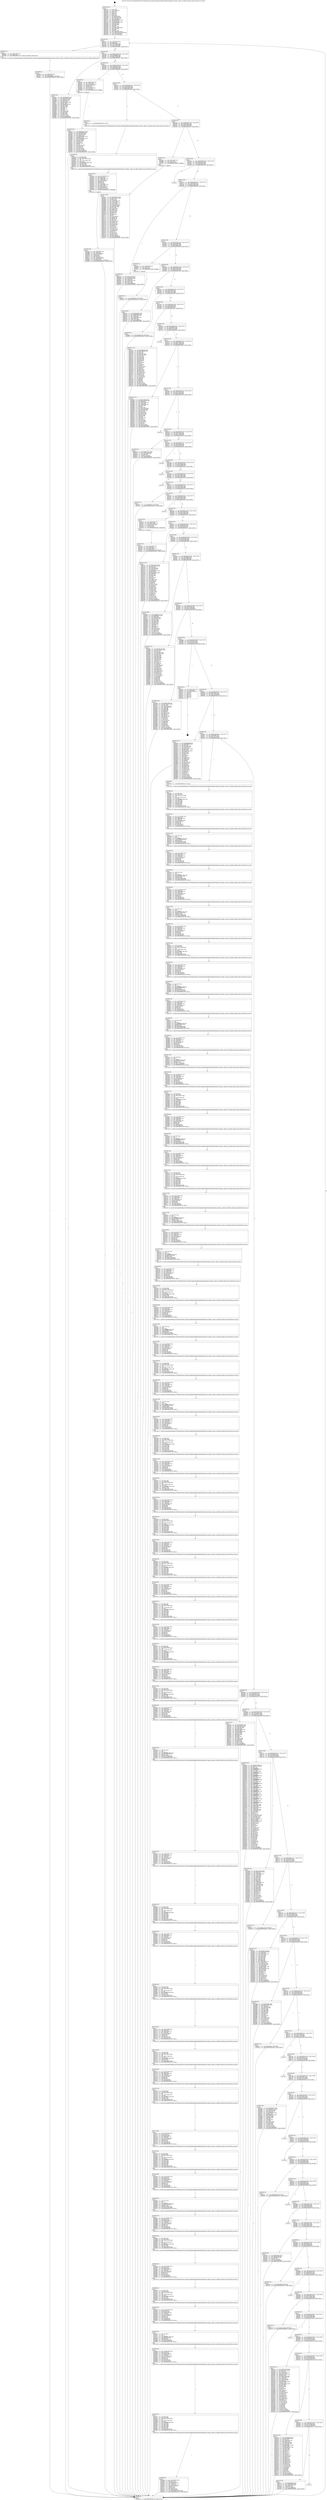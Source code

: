 digraph "0x402350" {
  label = "0x402350 (/mnt/c/Users/mathe/Desktop/tcc/POCII/binaries/extr_linuxdriversgpudrmamdpowerplayhwmgrvega10_hwmgr.c_vega10_set_default_registry_data_Final-ollvm.out::main(0))"
  labelloc = "t"
  node[shape=record]

  Entry [label="",width=0.3,height=0.3,shape=circle,fillcolor=black,style=filled]
  "0x4023c4" [label="{
     0x4023c4 [32]\l
     | [instrs]\l
     &nbsp;&nbsp;0x4023c4 \<+6\>: mov -0x88(%rbp),%eax\l
     &nbsp;&nbsp;0x4023ca \<+2\>: mov %eax,%ecx\l
     &nbsp;&nbsp;0x4023cc \<+6\>: sub $0x824bbd3d,%ecx\l
     &nbsp;&nbsp;0x4023d2 \<+6\>: mov %eax,-0x9c(%rbp)\l
     &nbsp;&nbsp;0x4023d8 \<+6\>: mov %ecx,-0xa0(%rbp)\l
     &nbsp;&nbsp;0x4023de \<+6\>: je 0000000000403d61 \<main+0x1a11\>\l
  }"]
  "0x403d61" [label="{
     0x403d61 [12]\l
     | [instrs]\l
     &nbsp;&nbsp;0x403d61 \<+4\>: mov -0x60(%rbp),%rax\l
     &nbsp;&nbsp;0x403d65 \<+3\>: mov (%rax),%rdi\l
     &nbsp;&nbsp;0x403d68 \<+5\>: call 00000000004015b0 \<vega10_set_default_registry_data\>\l
     | [calls]\l
     &nbsp;&nbsp;0x4015b0 \{1\} (/mnt/c/Users/mathe/Desktop/tcc/POCII/binaries/extr_linuxdriversgpudrmamdpowerplayhwmgrvega10_hwmgr.c_vega10_set_default_registry_data_Final-ollvm.out::vega10_set_default_registry_data)\l
  }"]
  "0x4023e4" [label="{
     0x4023e4 [28]\l
     | [instrs]\l
     &nbsp;&nbsp;0x4023e4 \<+5\>: jmp 00000000004023e9 \<main+0x99\>\l
     &nbsp;&nbsp;0x4023e9 \<+6\>: mov -0x9c(%rbp),%eax\l
     &nbsp;&nbsp;0x4023ef \<+5\>: sub $0x862f686b,%eax\l
     &nbsp;&nbsp;0x4023f4 \<+6\>: mov %eax,-0xa4(%rbp)\l
     &nbsp;&nbsp;0x4023fa \<+6\>: je 0000000000403ba7 \<main+0x1857\>\l
  }"]
  Exit [label="",width=0.3,height=0.3,shape=circle,fillcolor=black,style=filled,peripheries=2]
  "0x403ba7" [label="{
     0x403ba7 [91]\l
     | [instrs]\l
     &nbsp;&nbsp;0x403ba7 \<+5\>: mov $0xc8834dd0,%eax\l
     &nbsp;&nbsp;0x403bac \<+5\>: mov $0xd16f5253,%ecx\l
     &nbsp;&nbsp;0x403bb1 \<+7\>: mov 0x4070a0,%edx\l
     &nbsp;&nbsp;0x403bb8 \<+7\>: mov 0x40706c,%esi\l
     &nbsp;&nbsp;0x403bbf \<+2\>: mov %edx,%edi\l
     &nbsp;&nbsp;0x403bc1 \<+6\>: sub $0xe16fe369,%edi\l
     &nbsp;&nbsp;0x403bc7 \<+3\>: sub $0x1,%edi\l
     &nbsp;&nbsp;0x403bca \<+6\>: add $0xe16fe369,%edi\l
     &nbsp;&nbsp;0x403bd0 \<+3\>: imul %edi,%edx\l
     &nbsp;&nbsp;0x403bd3 \<+3\>: and $0x1,%edx\l
     &nbsp;&nbsp;0x403bd6 \<+3\>: cmp $0x0,%edx\l
     &nbsp;&nbsp;0x403bd9 \<+4\>: sete %r8b\l
     &nbsp;&nbsp;0x403bdd \<+3\>: cmp $0xa,%esi\l
     &nbsp;&nbsp;0x403be0 \<+4\>: setl %r9b\l
     &nbsp;&nbsp;0x403be4 \<+3\>: mov %r8b,%r10b\l
     &nbsp;&nbsp;0x403be7 \<+3\>: and %r9b,%r10b\l
     &nbsp;&nbsp;0x403bea \<+3\>: xor %r9b,%r8b\l
     &nbsp;&nbsp;0x403bed \<+3\>: or %r8b,%r10b\l
     &nbsp;&nbsp;0x403bf0 \<+4\>: test $0x1,%r10b\l
     &nbsp;&nbsp;0x403bf4 \<+3\>: cmovne %ecx,%eax\l
     &nbsp;&nbsp;0x403bf7 \<+6\>: mov %eax,-0x88(%rbp)\l
     &nbsp;&nbsp;0x403bfd \<+5\>: jmp 0000000000404422 \<main+0x20d2\>\l
  }"]
  "0x402400" [label="{
     0x402400 [28]\l
     | [instrs]\l
     &nbsp;&nbsp;0x402400 \<+5\>: jmp 0000000000402405 \<main+0xb5\>\l
     &nbsp;&nbsp;0x402405 \<+6\>: mov -0x9c(%rbp),%eax\l
     &nbsp;&nbsp;0x40240b \<+5\>: sub $0x888b4cc6,%eax\l
     &nbsp;&nbsp;0x402410 \<+6\>: mov %eax,-0xa8(%rbp)\l
     &nbsp;&nbsp;0x402416 \<+6\>: je 0000000000403ebf \<main+0x1b6f\>\l
  }"]
  "0x404079" [label="{
     0x404079 [15]\l
     | [instrs]\l
     &nbsp;&nbsp;0x404079 \<+10\>: movl $0xb44c0b79,-0x88(%rbp)\l
     &nbsp;&nbsp;0x404083 \<+5\>: jmp 0000000000404422 \<main+0x20d2\>\l
  }"]
  "0x403ebf" [label="{
     0x403ebf [33]\l
     | [instrs]\l
     &nbsp;&nbsp;0x403ebf \<+4\>: mov -0x60(%rbp),%rax\l
     &nbsp;&nbsp;0x403ec3 \<+3\>: mov (%rax),%rax\l
     &nbsp;&nbsp;0x403ec6 \<+4\>: mov -0x40(%rbp),%rcx\l
     &nbsp;&nbsp;0x403eca \<+3\>: movslq (%rcx),%rcx\l
     &nbsp;&nbsp;0x403ecd \<+4\>: shl $0x4,%rcx\l
     &nbsp;&nbsp;0x403ed1 \<+3\>: add %rcx,%rax\l
     &nbsp;&nbsp;0x403ed4 \<+4\>: mov 0x8(%rax),%rax\l
     &nbsp;&nbsp;0x403ed8 \<+3\>: mov %rax,%rdi\l
     &nbsp;&nbsp;0x403edb \<+5\>: call 0000000000401030 \<free@plt\>\l
     | [calls]\l
     &nbsp;&nbsp;0x401030 \{1\} (unknown)\l
  }"]
  "0x40241c" [label="{
     0x40241c [28]\l
     | [instrs]\l
     &nbsp;&nbsp;0x40241c \<+5\>: jmp 0000000000402421 \<main+0xd1\>\l
     &nbsp;&nbsp;0x402421 \<+6\>: mov -0x9c(%rbp),%eax\l
     &nbsp;&nbsp;0x402427 \<+5\>: sub $0x8a60368e,%eax\l
     &nbsp;&nbsp;0x40242c \<+6\>: mov %eax,-0xac(%rbp)\l
     &nbsp;&nbsp;0x402432 \<+6\>: je 0000000000402cf4 \<main+0x9a4\>\l
  }"]
  "0x403ee0" [label="{
     0x403ee0 [100]\l
     | [instrs]\l
     &nbsp;&nbsp;0x403ee0 \<+5\>: mov $0xb9300253,%edx\l
     &nbsp;&nbsp;0x403ee5 \<+5\>: mov $0x63f8e996,%esi\l
     &nbsp;&nbsp;0x403eea \<+8\>: mov 0x4070a0,%r8d\l
     &nbsp;&nbsp;0x403ef2 \<+8\>: mov 0x40706c,%r9d\l
     &nbsp;&nbsp;0x403efa \<+3\>: mov %r8d,%r10d\l
     &nbsp;&nbsp;0x403efd \<+7\>: sub $0x64bd9ae4,%r10d\l
     &nbsp;&nbsp;0x403f04 \<+4\>: sub $0x1,%r10d\l
     &nbsp;&nbsp;0x403f08 \<+7\>: add $0x64bd9ae4,%r10d\l
     &nbsp;&nbsp;0x403f0f \<+4\>: imul %r10d,%r8d\l
     &nbsp;&nbsp;0x403f13 \<+4\>: and $0x1,%r8d\l
     &nbsp;&nbsp;0x403f17 \<+4\>: cmp $0x0,%r8d\l
     &nbsp;&nbsp;0x403f1b \<+4\>: sete %r11b\l
     &nbsp;&nbsp;0x403f1f \<+4\>: cmp $0xa,%r9d\l
     &nbsp;&nbsp;0x403f23 \<+3\>: setl %bl\l
     &nbsp;&nbsp;0x403f26 \<+3\>: mov %r11b,%r14b\l
     &nbsp;&nbsp;0x403f29 \<+3\>: and %bl,%r14b\l
     &nbsp;&nbsp;0x403f2c \<+3\>: xor %bl,%r11b\l
     &nbsp;&nbsp;0x403f2f \<+3\>: or %r11b,%r14b\l
     &nbsp;&nbsp;0x403f32 \<+4\>: test $0x1,%r14b\l
     &nbsp;&nbsp;0x403f36 \<+3\>: cmovne %esi,%edx\l
     &nbsp;&nbsp;0x403f39 \<+6\>: mov %edx,-0x88(%rbp)\l
     &nbsp;&nbsp;0x403f3f \<+5\>: jmp 0000000000404422 \<main+0x20d2\>\l
  }"]
  "0x402cf4" [label="{
     0x402cf4 [5]\l
     | [instrs]\l
     &nbsp;&nbsp;0x402cf4 \<+5\>: call 0000000000401160 \<next_i\>\l
     | [calls]\l
     &nbsp;&nbsp;0x401160 \{1\} (/mnt/c/Users/mathe/Desktop/tcc/POCII/binaries/extr_linuxdriversgpudrmamdpowerplayhwmgrvega10_hwmgr.c_vega10_set_default_registry_data_Final-ollvm.out::next_i)\l
  }"]
  "0x402438" [label="{
     0x402438 [28]\l
     | [instrs]\l
     &nbsp;&nbsp;0x402438 \<+5\>: jmp 000000000040243d \<main+0xed\>\l
     &nbsp;&nbsp;0x40243d \<+6\>: mov -0x9c(%rbp),%eax\l
     &nbsp;&nbsp;0x402443 \<+5\>: sub $0x9d072841,%eax\l
     &nbsp;&nbsp;0x402448 \<+6\>: mov %eax,-0xb0(%rbp)\l
     &nbsp;&nbsp;0x40244e \<+6\>: je 0000000000402bb7 \<main+0x867\>\l
  }"]
  "0x403d6d" [label="{
     0x403d6d [25]\l
     | [instrs]\l
     &nbsp;&nbsp;0x403d6d \<+4\>: mov -0x40(%rbp),%rax\l
     &nbsp;&nbsp;0x403d71 \<+6\>: movl $0x0,(%rax)\l
     &nbsp;&nbsp;0x403d77 \<+10\>: movl $0x2f983b99,-0x88(%rbp)\l
     &nbsp;&nbsp;0x403d81 \<+5\>: jmp 0000000000404422 \<main+0x20d2\>\l
  }"]
  "0x402bb7" [label="{
     0x402bb7 [16]\l
     | [instrs]\l
     &nbsp;&nbsp;0x402bb7 \<+4\>: mov -0x78(%rbp),%rax\l
     &nbsp;&nbsp;0x402bbb \<+3\>: mov (%rax),%rax\l
     &nbsp;&nbsp;0x402bbe \<+4\>: mov 0x8(%rax),%rdi\l
     &nbsp;&nbsp;0x402bc2 \<+5\>: call 0000000000401060 \<atoi@plt\>\l
     | [calls]\l
     &nbsp;&nbsp;0x401060 \{1\} (unknown)\l
  }"]
  "0x402454" [label="{
     0x402454 [28]\l
     | [instrs]\l
     &nbsp;&nbsp;0x402454 \<+5\>: jmp 0000000000402459 \<main+0x109\>\l
     &nbsp;&nbsp;0x402459 \<+6\>: mov -0x9c(%rbp),%eax\l
     &nbsp;&nbsp;0x40245f \<+5\>: sub $0xa4483475,%eax\l
     &nbsp;&nbsp;0x402464 \<+6\>: mov %eax,-0xb4(%rbp)\l
     &nbsp;&nbsp;0x40246a \<+6\>: je 00000000004042f0 \<main+0x1fa0\>\l
  }"]
  "0x4039f9" [label="{
     0x4039f9 [59]\l
     | [instrs]\l
     &nbsp;&nbsp;0x4039f9 \<+6\>: mov -0x250(%rbp),%ecx\l
     &nbsp;&nbsp;0x4039ff \<+3\>: imul %eax,%ecx\l
     &nbsp;&nbsp;0x403a02 \<+3\>: movslq %ecx,%r8\l
     &nbsp;&nbsp;0x403a05 \<+4\>: mov -0x60(%rbp),%r9\l
     &nbsp;&nbsp;0x403a09 \<+3\>: mov (%r9),%r9\l
     &nbsp;&nbsp;0x403a0c \<+4\>: mov -0x58(%rbp),%r10\l
     &nbsp;&nbsp;0x403a10 \<+3\>: movslq (%r10),%r10\l
     &nbsp;&nbsp;0x403a13 \<+4\>: shl $0x4,%r10\l
     &nbsp;&nbsp;0x403a17 \<+3\>: add %r10,%r9\l
     &nbsp;&nbsp;0x403a1a \<+4\>: mov 0x8(%r9),%r9\l
     &nbsp;&nbsp;0x403a1e \<+7\>: mov %r8,0x108(%r9)\l
     &nbsp;&nbsp;0x403a25 \<+10\>: movl $0x94b90e5,-0x88(%rbp)\l
     &nbsp;&nbsp;0x403a2f \<+5\>: jmp 0000000000404422 \<main+0x20d2\>\l
  }"]
  "0x4042f0" [label="{
     0x4042f0\l
  }", style=dashed]
  "0x402470" [label="{
     0x402470 [28]\l
     | [instrs]\l
     &nbsp;&nbsp;0x402470 \<+5\>: jmp 0000000000402475 \<main+0x125\>\l
     &nbsp;&nbsp;0x402475 \<+6\>: mov -0x9c(%rbp),%eax\l
     &nbsp;&nbsp;0x40247b \<+5\>: sub $0xa6817b53,%eax\l
     &nbsp;&nbsp;0x402480 \<+6\>: mov %eax,-0xb8(%rbp)\l
     &nbsp;&nbsp;0x402486 \<+6\>: je 0000000000402d94 \<main+0xa44\>\l
  }"]
  "0x4039c5" [label="{
     0x4039c5 [52]\l
     | [instrs]\l
     &nbsp;&nbsp;0x4039c5 \<+2\>: xor %ecx,%ecx\l
     &nbsp;&nbsp;0x4039c7 \<+5\>: mov $0x2,%edx\l
     &nbsp;&nbsp;0x4039cc \<+6\>: mov %edx,-0x24c(%rbp)\l
     &nbsp;&nbsp;0x4039d2 \<+1\>: cltd\l
     &nbsp;&nbsp;0x4039d3 \<+6\>: mov -0x24c(%rbp),%esi\l
     &nbsp;&nbsp;0x4039d9 \<+2\>: idiv %esi\l
     &nbsp;&nbsp;0x4039db \<+6\>: imul $0xfffffffe,%edx,%edx\l
     &nbsp;&nbsp;0x4039e1 \<+2\>: mov %ecx,%edi\l
     &nbsp;&nbsp;0x4039e3 \<+2\>: sub %edx,%edi\l
     &nbsp;&nbsp;0x4039e5 \<+2\>: mov %ecx,%edx\l
     &nbsp;&nbsp;0x4039e7 \<+3\>: sub $0x1,%edx\l
     &nbsp;&nbsp;0x4039ea \<+2\>: add %edx,%edi\l
     &nbsp;&nbsp;0x4039ec \<+2\>: sub %edi,%ecx\l
     &nbsp;&nbsp;0x4039ee \<+6\>: mov %ecx,-0x250(%rbp)\l
     &nbsp;&nbsp;0x4039f4 \<+5\>: call 0000000000401160 \<next_i\>\l
     | [calls]\l
     &nbsp;&nbsp;0x401160 \{1\} (/mnt/c/Users/mathe/Desktop/tcc/POCII/binaries/extr_linuxdriversgpudrmamdpowerplayhwmgrvega10_hwmgr.c_vega10_set_default_registry_data_Final-ollvm.out::next_i)\l
  }"]
  "0x402d94" [label="{
     0x402d94 [36]\l
     | [instrs]\l
     &nbsp;&nbsp;0x402d94 \<+5\>: mov $0x2e7305b,%eax\l
     &nbsp;&nbsp;0x402d99 \<+5\>: mov $0x5180f75,%ecx\l
     &nbsp;&nbsp;0x402d9e \<+4\>: mov -0x48(%rbp),%rdx\l
     &nbsp;&nbsp;0x402da2 \<+2\>: mov (%rdx),%esi\l
     &nbsp;&nbsp;0x402da4 \<+4\>: mov -0x50(%rbp),%rdx\l
     &nbsp;&nbsp;0x402da8 \<+2\>: cmp (%rdx),%esi\l
     &nbsp;&nbsp;0x402daa \<+3\>: cmovl %ecx,%eax\l
     &nbsp;&nbsp;0x402dad \<+6\>: mov %eax,-0x88(%rbp)\l
     &nbsp;&nbsp;0x402db3 \<+5\>: jmp 0000000000404422 \<main+0x20d2\>\l
  }"]
  "0x40248c" [label="{
     0x40248c [28]\l
     | [instrs]\l
     &nbsp;&nbsp;0x40248c \<+5\>: jmp 0000000000402491 \<main+0x141\>\l
     &nbsp;&nbsp;0x402491 \<+6\>: mov -0x9c(%rbp),%eax\l
     &nbsp;&nbsp;0x402497 \<+5\>: sub $0xa8ea5dd7,%eax\l
     &nbsp;&nbsp;0x40249c \<+6\>: mov %eax,-0xbc(%rbp)\l
     &nbsp;&nbsp;0x4024a2 \<+6\>: je 000000000040406a \<main+0x1d1a\>\l
  }"]
  "0x403994" [label="{
     0x403994 [49]\l
     | [instrs]\l
     &nbsp;&nbsp;0x403994 \<+6\>: mov -0x248(%rbp),%ecx\l
     &nbsp;&nbsp;0x40399a \<+3\>: imul %eax,%ecx\l
     &nbsp;&nbsp;0x40399d \<+3\>: movslq %ecx,%r8\l
     &nbsp;&nbsp;0x4039a0 \<+4\>: mov -0x60(%rbp),%r9\l
     &nbsp;&nbsp;0x4039a4 \<+3\>: mov (%r9),%r9\l
     &nbsp;&nbsp;0x4039a7 \<+4\>: mov -0x58(%rbp),%r10\l
     &nbsp;&nbsp;0x4039ab \<+3\>: movslq (%r10),%r10\l
     &nbsp;&nbsp;0x4039ae \<+4\>: shl $0x4,%r10\l
     &nbsp;&nbsp;0x4039b2 \<+3\>: add %r10,%r9\l
     &nbsp;&nbsp;0x4039b5 \<+4\>: mov 0x8(%r9),%r9\l
     &nbsp;&nbsp;0x4039b9 \<+7\>: mov %r8,0x100(%r9)\l
     &nbsp;&nbsp;0x4039c0 \<+5\>: call 0000000000401160 \<next_i\>\l
     | [calls]\l
     &nbsp;&nbsp;0x401160 \{1\} (/mnt/c/Users/mathe/Desktop/tcc/POCII/binaries/extr_linuxdriversgpudrmamdpowerplayhwmgrvega10_hwmgr.c_vega10_set_default_registry_data_Final-ollvm.out::next_i)\l
  }"]
  "0x40406a" [label="{
     0x40406a [15]\l
     | [instrs]\l
     &nbsp;&nbsp;0x40406a \<+4\>: mov -0x60(%rbp),%rax\l
     &nbsp;&nbsp;0x40406e \<+3\>: mov (%rax),%rax\l
     &nbsp;&nbsp;0x404071 \<+3\>: mov %rax,%rdi\l
     &nbsp;&nbsp;0x404074 \<+5\>: call 0000000000401030 \<free@plt\>\l
     | [calls]\l
     &nbsp;&nbsp;0x401030 \{1\} (unknown)\l
  }"]
  "0x4024a8" [label="{
     0x4024a8 [28]\l
     | [instrs]\l
     &nbsp;&nbsp;0x4024a8 \<+5\>: jmp 00000000004024ad \<main+0x15d\>\l
     &nbsp;&nbsp;0x4024ad \<+6\>: mov -0x9c(%rbp),%eax\l
     &nbsp;&nbsp;0x4024b3 \<+5\>: sub $0xa90a2349,%eax\l
     &nbsp;&nbsp;0x4024b8 \<+6\>: mov %eax,-0xc0(%rbp)\l
     &nbsp;&nbsp;0x4024be \<+6\>: je 0000000000402cd0 \<main+0x980\>\l
  }"]
  "0x40396c" [label="{
     0x40396c [40]\l
     | [instrs]\l
     &nbsp;&nbsp;0x40396c \<+5\>: mov $0x2,%ecx\l
     &nbsp;&nbsp;0x403971 \<+1\>: cltd\l
     &nbsp;&nbsp;0x403972 \<+2\>: idiv %ecx\l
     &nbsp;&nbsp;0x403974 \<+6\>: imul $0xfffffffe,%edx,%ecx\l
     &nbsp;&nbsp;0x40397a \<+6\>: add $0xdba799,%ecx\l
     &nbsp;&nbsp;0x403980 \<+3\>: add $0x1,%ecx\l
     &nbsp;&nbsp;0x403983 \<+6\>: sub $0xdba799,%ecx\l
     &nbsp;&nbsp;0x403989 \<+6\>: mov %ecx,-0x248(%rbp)\l
     &nbsp;&nbsp;0x40398f \<+5\>: call 0000000000401160 \<next_i\>\l
     | [calls]\l
     &nbsp;&nbsp;0x401160 \{1\} (/mnt/c/Users/mathe/Desktop/tcc/POCII/binaries/extr_linuxdriversgpudrmamdpowerplayhwmgrvega10_hwmgr.c_vega10_set_default_registry_data_Final-ollvm.out::next_i)\l
  }"]
  "0x402cd0" [label="{
     0x402cd0 [36]\l
     | [instrs]\l
     &nbsp;&nbsp;0x402cd0 \<+5\>: mov $0x824bbd3d,%eax\l
     &nbsp;&nbsp;0x402cd5 \<+5\>: mov $0x8a60368e,%ecx\l
     &nbsp;&nbsp;0x402cda \<+4\>: mov -0x58(%rbp),%rdx\l
     &nbsp;&nbsp;0x402cde \<+2\>: mov (%rdx),%esi\l
     &nbsp;&nbsp;0x402ce0 \<+4\>: mov -0x68(%rbp),%rdx\l
     &nbsp;&nbsp;0x402ce4 \<+2\>: cmp (%rdx),%esi\l
     &nbsp;&nbsp;0x402ce6 \<+3\>: cmovl %ecx,%eax\l
     &nbsp;&nbsp;0x402ce9 \<+6\>: mov %eax,-0x88(%rbp)\l
     &nbsp;&nbsp;0x402cef \<+5\>: jmp 0000000000404422 \<main+0x20d2\>\l
  }"]
  "0x4024c4" [label="{
     0x4024c4 [28]\l
     | [instrs]\l
     &nbsp;&nbsp;0x4024c4 \<+5\>: jmp 00000000004024c9 \<main+0x179\>\l
     &nbsp;&nbsp;0x4024c9 \<+6\>: mov -0x9c(%rbp),%eax\l
     &nbsp;&nbsp;0x4024cf \<+5\>: sub $0xae376702,%eax\l
     &nbsp;&nbsp;0x4024d4 \<+6\>: mov %eax,-0xc4(%rbp)\l
     &nbsp;&nbsp;0x4024da \<+6\>: je 0000000000403b05 \<main+0x17b5\>\l
  }"]
  "0x40393b" [label="{
     0x40393b [49]\l
     | [instrs]\l
     &nbsp;&nbsp;0x40393b \<+6\>: mov -0x244(%rbp),%ecx\l
     &nbsp;&nbsp;0x403941 \<+3\>: imul %eax,%ecx\l
     &nbsp;&nbsp;0x403944 \<+3\>: movslq %ecx,%r8\l
     &nbsp;&nbsp;0x403947 \<+4\>: mov -0x60(%rbp),%r9\l
     &nbsp;&nbsp;0x40394b \<+3\>: mov (%r9),%r9\l
     &nbsp;&nbsp;0x40394e \<+4\>: mov -0x58(%rbp),%r10\l
     &nbsp;&nbsp;0x403952 \<+3\>: movslq (%r10),%r10\l
     &nbsp;&nbsp;0x403955 \<+4\>: shl $0x4,%r10\l
     &nbsp;&nbsp;0x403959 \<+3\>: add %r10,%r9\l
     &nbsp;&nbsp;0x40395c \<+4\>: mov 0x8(%r9),%r9\l
     &nbsp;&nbsp;0x403960 \<+7\>: mov %r8,0xf8(%r9)\l
     &nbsp;&nbsp;0x403967 \<+5\>: call 0000000000401160 \<next_i\>\l
     | [calls]\l
     &nbsp;&nbsp;0x401160 \{1\} (/mnt/c/Users/mathe/Desktop/tcc/POCII/binaries/extr_linuxdriversgpudrmamdpowerplayhwmgrvega10_hwmgr.c_vega10_set_default_registry_data_Final-ollvm.out::next_i)\l
  }"]
  "0x403b05" [label="{
     0x403b05 [15]\l
     | [instrs]\l
     &nbsp;&nbsp;0x403b05 \<+10\>: movl $0xa6817b53,-0x88(%rbp)\l
     &nbsp;&nbsp;0x403b0f \<+5\>: jmp 0000000000404422 \<main+0x20d2\>\l
  }"]
  "0x4024e0" [label="{
     0x4024e0 [28]\l
     | [instrs]\l
     &nbsp;&nbsp;0x4024e0 \<+5\>: jmp 00000000004024e5 \<main+0x195\>\l
     &nbsp;&nbsp;0x4024e5 \<+6\>: mov -0x9c(%rbp),%eax\l
     &nbsp;&nbsp;0x4024eb \<+5\>: sub $0xb44c0b79,%eax\l
     &nbsp;&nbsp;0x4024f0 \<+6\>: mov %eax,-0xc8(%rbp)\l
     &nbsp;&nbsp;0x4024f6 \<+6\>: je 0000000000404161 \<main+0x1e11\>\l
  }"]
  "0x40390f" [label="{
     0x40390f [44]\l
     | [instrs]\l
     &nbsp;&nbsp;0x40390f \<+2\>: xor %ecx,%ecx\l
     &nbsp;&nbsp;0x403911 \<+5\>: mov $0x2,%edx\l
     &nbsp;&nbsp;0x403916 \<+6\>: mov %edx,-0x240(%rbp)\l
     &nbsp;&nbsp;0x40391c \<+1\>: cltd\l
     &nbsp;&nbsp;0x40391d \<+6\>: mov -0x240(%rbp),%esi\l
     &nbsp;&nbsp;0x403923 \<+2\>: idiv %esi\l
     &nbsp;&nbsp;0x403925 \<+6\>: imul $0xfffffffe,%edx,%edx\l
     &nbsp;&nbsp;0x40392b \<+3\>: sub $0x1,%ecx\l
     &nbsp;&nbsp;0x40392e \<+2\>: sub %ecx,%edx\l
     &nbsp;&nbsp;0x403930 \<+6\>: mov %edx,-0x244(%rbp)\l
     &nbsp;&nbsp;0x403936 \<+5\>: call 0000000000401160 \<next_i\>\l
     | [calls]\l
     &nbsp;&nbsp;0x401160 \{1\} (/mnt/c/Users/mathe/Desktop/tcc/POCII/binaries/extr_linuxdriversgpudrmamdpowerplayhwmgrvega10_hwmgr.c_vega10_set_default_registry_data_Final-ollvm.out::next_i)\l
  }"]
  "0x404161" [label="{
     0x404161 [137]\l
     | [instrs]\l
     &nbsp;&nbsp;0x404161 \<+5\>: mov $0xc09bbe3b,%eax\l
     &nbsp;&nbsp;0x404166 \<+5\>: mov $0x7d94bc6d,%ecx\l
     &nbsp;&nbsp;0x40416b \<+2\>: mov $0x1,%dl\l
     &nbsp;&nbsp;0x40416d \<+2\>: xor %esi,%esi\l
     &nbsp;&nbsp;0x40416f \<+7\>: mov 0x4070a0,%edi\l
     &nbsp;&nbsp;0x404176 \<+8\>: mov 0x40706c,%r8d\l
     &nbsp;&nbsp;0x40417e \<+3\>: sub $0x1,%esi\l
     &nbsp;&nbsp;0x404181 \<+3\>: mov %edi,%r9d\l
     &nbsp;&nbsp;0x404184 \<+3\>: add %esi,%r9d\l
     &nbsp;&nbsp;0x404187 \<+4\>: imul %r9d,%edi\l
     &nbsp;&nbsp;0x40418b \<+3\>: and $0x1,%edi\l
     &nbsp;&nbsp;0x40418e \<+3\>: cmp $0x0,%edi\l
     &nbsp;&nbsp;0x404191 \<+4\>: sete %r10b\l
     &nbsp;&nbsp;0x404195 \<+4\>: cmp $0xa,%r8d\l
     &nbsp;&nbsp;0x404199 \<+4\>: setl %r11b\l
     &nbsp;&nbsp;0x40419d \<+3\>: mov %r10b,%bl\l
     &nbsp;&nbsp;0x4041a0 \<+3\>: xor $0xff,%bl\l
     &nbsp;&nbsp;0x4041a3 \<+3\>: mov %r11b,%r14b\l
     &nbsp;&nbsp;0x4041a6 \<+4\>: xor $0xff,%r14b\l
     &nbsp;&nbsp;0x4041aa \<+3\>: xor $0x0,%dl\l
     &nbsp;&nbsp;0x4041ad \<+3\>: mov %bl,%r15b\l
     &nbsp;&nbsp;0x4041b0 \<+4\>: and $0x0,%r15b\l
     &nbsp;&nbsp;0x4041b4 \<+3\>: and %dl,%r10b\l
     &nbsp;&nbsp;0x4041b7 \<+3\>: mov %r14b,%r12b\l
     &nbsp;&nbsp;0x4041ba \<+4\>: and $0x0,%r12b\l
     &nbsp;&nbsp;0x4041be \<+3\>: and %dl,%r11b\l
     &nbsp;&nbsp;0x4041c1 \<+3\>: or %r10b,%r15b\l
     &nbsp;&nbsp;0x4041c4 \<+3\>: or %r11b,%r12b\l
     &nbsp;&nbsp;0x4041c7 \<+3\>: xor %r12b,%r15b\l
     &nbsp;&nbsp;0x4041ca \<+3\>: or %r14b,%bl\l
     &nbsp;&nbsp;0x4041cd \<+3\>: xor $0xff,%bl\l
     &nbsp;&nbsp;0x4041d0 \<+3\>: or $0x0,%dl\l
     &nbsp;&nbsp;0x4041d3 \<+2\>: and %dl,%bl\l
     &nbsp;&nbsp;0x4041d5 \<+3\>: or %bl,%r15b\l
     &nbsp;&nbsp;0x4041d8 \<+4\>: test $0x1,%r15b\l
     &nbsp;&nbsp;0x4041dc \<+3\>: cmovne %ecx,%eax\l
     &nbsp;&nbsp;0x4041df \<+6\>: mov %eax,-0x88(%rbp)\l
     &nbsp;&nbsp;0x4041e5 \<+5\>: jmp 0000000000404422 \<main+0x20d2\>\l
  }"]
  "0x4024fc" [label="{
     0x4024fc [28]\l
     | [instrs]\l
     &nbsp;&nbsp;0x4024fc \<+5\>: jmp 0000000000402501 \<main+0x1b1\>\l
     &nbsp;&nbsp;0x402501 \<+6\>: mov -0x9c(%rbp),%eax\l
     &nbsp;&nbsp;0x402507 \<+5\>: sub $0xb9300253,%eax\l
     &nbsp;&nbsp;0x40250c \<+6\>: mov %eax,-0xcc(%rbp)\l
     &nbsp;&nbsp;0x402512 \<+6\>: je 00000000004043a0 \<main+0x2050\>\l
  }"]
  "0x4038de" [label="{
     0x4038de [49]\l
     | [instrs]\l
     &nbsp;&nbsp;0x4038de \<+6\>: mov -0x23c(%rbp),%ecx\l
     &nbsp;&nbsp;0x4038e4 \<+3\>: imul %eax,%ecx\l
     &nbsp;&nbsp;0x4038e7 \<+3\>: movslq %ecx,%r8\l
     &nbsp;&nbsp;0x4038ea \<+4\>: mov -0x60(%rbp),%r9\l
     &nbsp;&nbsp;0x4038ee \<+3\>: mov (%r9),%r9\l
     &nbsp;&nbsp;0x4038f1 \<+4\>: mov -0x58(%rbp),%r10\l
     &nbsp;&nbsp;0x4038f5 \<+3\>: movslq (%r10),%r10\l
     &nbsp;&nbsp;0x4038f8 \<+4\>: shl $0x4,%r10\l
     &nbsp;&nbsp;0x4038fc \<+3\>: add %r10,%r9\l
     &nbsp;&nbsp;0x4038ff \<+4\>: mov 0x8(%r9),%r9\l
     &nbsp;&nbsp;0x403903 \<+7\>: mov %r8,0xf0(%r9)\l
     &nbsp;&nbsp;0x40390a \<+5\>: call 0000000000401160 \<next_i\>\l
     | [calls]\l
     &nbsp;&nbsp;0x401160 \{1\} (/mnt/c/Users/mathe/Desktop/tcc/POCII/binaries/extr_linuxdriversgpudrmamdpowerplayhwmgrvega10_hwmgr.c_vega10_set_default_registry_data_Final-ollvm.out::next_i)\l
  }"]
  "0x4043a0" [label="{
     0x4043a0\l
  }", style=dashed]
  "0x402518" [label="{
     0x402518 [28]\l
     | [instrs]\l
     &nbsp;&nbsp;0x402518 \<+5\>: jmp 000000000040251d \<main+0x1cd\>\l
     &nbsp;&nbsp;0x40251d \<+6\>: mov -0x9c(%rbp),%eax\l
     &nbsp;&nbsp;0x402523 \<+5\>: sub $0xbb767d8a,%eax\l
     &nbsp;&nbsp;0x402528 \<+6\>: mov %eax,-0xd0(%rbp)\l
     &nbsp;&nbsp;0x40252e \<+6\>: je 0000000000403ddc \<main+0x1a8c\>\l
  }"]
  "0x4038b2" [label="{
     0x4038b2 [44]\l
     | [instrs]\l
     &nbsp;&nbsp;0x4038b2 \<+2\>: xor %ecx,%ecx\l
     &nbsp;&nbsp;0x4038b4 \<+5\>: mov $0x2,%edx\l
     &nbsp;&nbsp;0x4038b9 \<+6\>: mov %edx,-0x238(%rbp)\l
     &nbsp;&nbsp;0x4038bf \<+1\>: cltd\l
     &nbsp;&nbsp;0x4038c0 \<+6\>: mov -0x238(%rbp),%esi\l
     &nbsp;&nbsp;0x4038c6 \<+2\>: idiv %esi\l
     &nbsp;&nbsp;0x4038c8 \<+6\>: imul $0xfffffffe,%edx,%edx\l
     &nbsp;&nbsp;0x4038ce \<+3\>: sub $0x1,%ecx\l
     &nbsp;&nbsp;0x4038d1 \<+2\>: sub %ecx,%edx\l
     &nbsp;&nbsp;0x4038d3 \<+6\>: mov %edx,-0x23c(%rbp)\l
     &nbsp;&nbsp;0x4038d9 \<+5\>: call 0000000000401160 \<next_i\>\l
     | [calls]\l
     &nbsp;&nbsp;0x401160 \{1\} (/mnt/c/Users/mathe/Desktop/tcc/POCII/binaries/extr_linuxdriversgpudrmamdpowerplayhwmgrvega10_hwmgr.c_vega10_set_default_registry_data_Final-ollvm.out::next_i)\l
  }"]
  "0x403ddc" [label="{
     0x403ddc [111]\l
     | [instrs]\l
     &nbsp;&nbsp;0x403ddc \<+5\>: mov $0xcb7c9bdc,%eax\l
     &nbsp;&nbsp;0x403de1 \<+5\>: mov $0x59cd39e4,%ecx\l
     &nbsp;&nbsp;0x403de6 \<+2\>: xor %edx,%edx\l
     &nbsp;&nbsp;0x403de8 \<+4\>: mov -0x40(%rbp),%rsi\l
     &nbsp;&nbsp;0x403dec \<+2\>: mov (%rsi),%edi\l
     &nbsp;&nbsp;0x403dee \<+4\>: mov -0x68(%rbp),%rsi\l
     &nbsp;&nbsp;0x403df2 \<+2\>: cmp (%rsi),%edi\l
     &nbsp;&nbsp;0x403df4 \<+4\>: setl %r8b\l
     &nbsp;&nbsp;0x403df8 \<+4\>: and $0x1,%r8b\l
     &nbsp;&nbsp;0x403dfc \<+4\>: mov %r8b,-0x29(%rbp)\l
     &nbsp;&nbsp;0x403e00 \<+7\>: mov 0x4070a0,%edi\l
     &nbsp;&nbsp;0x403e07 \<+8\>: mov 0x40706c,%r9d\l
     &nbsp;&nbsp;0x403e0f \<+3\>: sub $0x1,%edx\l
     &nbsp;&nbsp;0x403e12 \<+3\>: mov %edi,%r10d\l
     &nbsp;&nbsp;0x403e15 \<+3\>: add %edx,%r10d\l
     &nbsp;&nbsp;0x403e18 \<+4\>: imul %r10d,%edi\l
     &nbsp;&nbsp;0x403e1c \<+3\>: and $0x1,%edi\l
     &nbsp;&nbsp;0x403e1f \<+3\>: cmp $0x0,%edi\l
     &nbsp;&nbsp;0x403e22 \<+4\>: sete %r8b\l
     &nbsp;&nbsp;0x403e26 \<+4\>: cmp $0xa,%r9d\l
     &nbsp;&nbsp;0x403e2a \<+4\>: setl %r11b\l
     &nbsp;&nbsp;0x403e2e \<+3\>: mov %r8b,%bl\l
     &nbsp;&nbsp;0x403e31 \<+3\>: and %r11b,%bl\l
     &nbsp;&nbsp;0x403e34 \<+3\>: xor %r11b,%r8b\l
     &nbsp;&nbsp;0x403e37 \<+3\>: or %r8b,%bl\l
     &nbsp;&nbsp;0x403e3a \<+3\>: test $0x1,%bl\l
     &nbsp;&nbsp;0x403e3d \<+3\>: cmovne %ecx,%eax\l
     &nbsp;&nbsp;0x403e40 \<+6\>: mov %eax,-0x88(%rbp)\l
     &nbsp;&nbsp;0x403e46 \<+5\>: jmp 0000000000404422 \<main+0x20d2\>\l
  }"]
  "0x402534" [label="{
     0x402534 [28]\l
     | [instrs]\l
     &nbsp;&nbsp;0x402534 \<+5\>: jmp 0000000000402539 \<main+0x1e9\>\l
     &nbsp;&nbsp;0x402539 \<+6\>: mov -0x9c(%rbp),%eax\l
     &nbsp;&nbsp;0x40253f \<+5\>: sub $0xbc57b1d4,%eax\l
     &nbsp;&nbsp;0x402544 \<+6\>: mov %eax,-0xd4(%rbp)\l
     &nbsp;&nbsp;0x40254a \<+6\>: je 0000000000404359 \<main+0x2009\>\l
  }"]
  "0x403881" [label="{
     0x403881 [49]\l
     | [instrs]\l
     &nbsp;&nbsp;0x403881 \<+6\>: mov -0x234(%rbp),%ecx\l
     &nbsp;&nbsp;0x403887 \<+3\>: imul %eax,%ecx\l
     &nbsp;&nbsp;0x40388a \<+3\>: movslq %ecx,%r8\l
     &nbsp;&nbsp;0x40388d \<+4\>: mov -0x60(%rbp),%r9\l
     &nbsp;&nbsp;0x403891 \<+3\>: mov (%r9),%r9\l
     &nbsp;&nbsp;0x403894 \<+4\>: mov -0x58(%rbp),%r10\l
     &nbsp;&nbsp;0x403898 \<+3\>: movslq (%r10),%r10\l
     &nbsp;&nbsp;0x40389b \<+4\>: shl $0x4,%r10\l
     &nbsp;&nbsp;0x40389f \<+3\>: add %r10,%r9\l
     &nbsp;&nbsp;0x4038a2 \<+4\>: mov 0x8(%r9),%r9\l
     &nbsp;&nbsp;0x4038a6 \<+7\>: mov %r8,0xe8(%r9)\l
     &nbsp;&nbsp;0x4038ad \<+5\>: call 0000000000401160 \<next_i\>\l
     | [calls]\l
     &nbsp;&nbsp;0x401160 \{1\} (/mnt/c/Users/mathe/Desktop/tcc/POCII/binaries/extr_linuxdriversgpudrmamdpowerplayhwmgrvega10_hwmgr.c_vega10_set_default_registry_data_Final-ollvm.out::next_i)\l
  }"]
  "0x404359" [label="{
     0x404359\l
  }", style=dashed]
  "0x402550" [label="{
     0x402550 [28]\l
     | [instrs]\l
     &nbsp;&nbsp;0x402550 \<+5\>: jmp 0000000000402555 \<main+0x205\>\l
     &nbsp;&nbsp;0x402555 \<+6\>: mov -0x9c(%rbp),%eax\l
     &nbsp;&nbsp;0x40255b \<+5\>: sub $0xbc7cc348,%eax\l
     &nbsp;&nbsp;0x402560 \<+6\>: mov %eax,-0xd8(%rbp)\l
     &nbsp;&nbsp;0x402566 \<+6\>: je 0000000000402b20 \<main+0x7d0\>\l
  }"]
  "0x403859" [label="{
     0x403859 [40]\l
     | [instrs]\l
     &nbsp;&nbsp;0x403859 \<+5\>: mov $0x2,%ecx\l
     &nbsp;&nbsp;0x40385e \<+1\>: cltd\l
     &nbsp;&nbsp;0x40385f \<+2\>: idiv %ecx\l
     &nbsp;&nbsp;0x403861 \<+6\>: imul $0xfffffffe,%edx,%ecx\l
     &nbsp;&nbsp;0x403867 \<+6\>: sub $0xea47efed,%ecx\l
     &nbsp;&nbsp;0x40386d \<+3\>: add $0x1,%ecx\l
     &nbsp;&nbsp;0x403870 \<+6\>: add $0xea47efed,%ecx\l
     &nbsp;&nbsp;0x403876 \<+6\>: mov %ecx,-0x234(%rbp)\l
     &nbsp;&nbsp;0x40387c \<+5\>: call 0000000000401160 \<next_i\>\l
     | [calls]\l
     &nbsp;&nbsp;0x401160 \{1\} (/mnt/c/Users/mathe/Desktop/tcc/POCII/binaries/extr_linuxdriversgpudrmamdpowerplayhwmgrvega10_hwmgr.c_vega10_set_default_registry_data_Final-ollvm.out::next_i)\l
  }"]
  "0x402b20" [label="{
     0x402b20 [30]\l
     | [instrs]\l
     &nbsp;&nbsp;0x402b20 \<+5\>: mov $0x42257853,%eax\l
     &nbsp;&nbsp;0x402b25 \<+5\>: mov $0x43c9ec5e,%ecx\l
     &nbsp;&nbsp;0x402b2a \<+3\>: mov -0x31(%rbp),%dl\l
     &nbsp;&nbsp;0x402b2d \<+3\>: test $0x1,%dl\l
     &nbsp;&nbsp;0x402b30 \<+3\>: cmovne %ecx,%eax\l
     &nbsp;&nbsp;0x402b33 \<+6\>: mov %eax,-0x88(%rbp)\l
     &nbsp;&nbsp;0x402b39 \<+5\>: jmp 0000000000404422 \<main+0x20d2\>\l
  }"]
  "0x40256c" [label="{
     0x40256c [28]\l
     | [instrs]\l
     &nbsp;&nbsp;0x40256c \<+5\>: jmp 0000000000402571 \<main+0x221\>\l
     &nbsp;&nbsp;0x402571 \<+6\>: mov -0x9c(%rbp),%eax\l
     &nbsp;&nbsp;0x402577 \<+5\>: sub $0xc09bbe3b,%eax\l
     &nbsp;&nbsp;0x40257c \<+6\>: mov %eax,-0xdc(%rbp)\l
     &nbsp;&nbsp;0x402582 \<+6\>: je 000000000040440e \<main+0x20be\>\l
  }"]
  "0x403828" [label="{
     0x403828 [49]\l
     | [instrs]\l
     &nbsp;&nbsp;0x403828 \<+6\>: mov -0x230(%rbp),%ecx\l
     &nbsp;&nbsp;0x40382e \<+3\>: imul %eax,%ecx\l
     &nbsp;&nbsp;0x403831 \<+3\>: movslq %ecx,%r8\l
     &nbsp;&nbsp;0x403834 \<+4\>: mov -0x60(%rbp),%r9\l
     &nbsp;&nbsp;0x403838 \<+3\>: mov (%r9),%r9\l
     &nbsp;&nbsp;0x40383b \<+4\>: mov -0x58(%rbp),%r10\l
     &nbsp;&nbsp;0x40383f \<+3\>: movslq (%r10),%r10\l
     &nbsp;&nbsp;0x403842 \<+4\>: shl $0x4,%r10\l
     &nbsp;&nbsp;0x403846 \<+3\>: add %r10,%r9\l
     &nbsp;&nbsp;0x403849 \<+4\>: mov 0x8(%r9),%r9\l
     &nbsp;&nbsp;0x40384d \<+7\>: mov %r8,0xe0(%r9)\l
     &nbsp;&nbsp;0x403854 \<+5\>: call 0000000000401160 \<next_i\>\l
     | [calls]\l
     &nbsp;&nbsp;0x401160 \{1\} (/mnt/c/Users/mathe/Desktop/tcc/POCII/binaries/extr_linuxdriversgpudrmamdpowerplayhwmgrvega10_hwmgr.c_vega10_set_default_registry_data_Final-ollvm.out::next_i)\l
  }"]
  "0x40440e" [label="{
     0x40440e\l
  }", style=dashed]
  "0x402588" [label="{
     0x402588 [28]\l
     | [instrs]\l
     &nbsp;&nbsp;0x402588 \<+5\>: jmp 000000000040258d \<main+0x23d\>\l
     &nbsp;&nbsp;0x40258d \<+6\>: mov -0x9c(%rbp),%eax\l
     &nbsp;&nbsp;0x402593 \<+5\>: sub $0xc8834dd0,%eax\l
     &nbsp;&nbsp;0x402598 \<+6\>: mov %eax,-0xe0(%rbp)\l
     &nbsp;&nbsp;0x40259e \<+6\>: je 000000000040434a \<main+0x1ffa\>\l
  }"]
  "0x4037f4" [label="{
     0x4037f4 [52]\l
     | [instrs]\l
     &nbsp;&nbsp;0x4037f4 \<+2\>: xor %ecx,%ecx\l
     &nbsp;&nbsp;0x4037f6 \<+5\>: mov $0x2,%edx\l
     &nbsp;&nbsp;0x4037fb \<+6\>: mov %edx,-0x22c(%rbp)\l
     &nbsp;&nbsp;0x403801 \<+1\>: cltd\l
     &nbsp;&nbsp;0x403802 \<+6\>: mov -0x22c(%rbp),%esi\l
     &nbsp;&nbsp;0x403808 \<+2\>: idiv %esi\l
     &nbsp;&nbsp;0x40380a \<+6\>: imul $0xfffffffe,%edx,%edx\l
     &nbsp;&nbsp;0x403810 \<+2\>: mov %ecx,%edi\l
     &nbsp;&nbsp;0x403812 \<+2\>: sub %edx,%edi\l
     &nbsp;&nbsp;0x403814 \<+2\>: mov %ecx,%edx\l
     &nbsp;&nbsp;0x403816 \<+3\>: sub $0x1,%edx\l
     &nbsp;&nbsp;0x403819 \<+2\>: add %edx,%edi\l
     &nbsp;&nbsp;0x40381b \<+2\>: sub %edi,%ecx\l
     &nbsp;&nbsp;0x40381d \<+6\>: mov %ecx,-0x230(%rbp)\l
     &nbsp;&nbsp;0x403823 \<+5\>: call 0000000000401160 \<next_i\>\l
     | [calls]\l
     &nbsp;&nbsp;0x401160 \{1\} (/mnt/c/Users/mathe/Desktop/tcc/POCII/binaries/extr_linuxdriversgpudrmamdpowerplayhwmgrvega10_hwmgr.c_vega10_set_default_registry_data_Final-ollvm.out::next_i)\l
  }"]
  "0x40434a" [label="{
     0x40434a\l
  }", style=dashed]
  "0x4025a4" [label="{
     0x4025a4 [28]\l
     | [instrs]\l
     &nbsp;&nbsp;0x4025a4 \<+5\>: jmp 00000000004025a9 \<main+0x259\>\l
     &nbsp;&nbsp;0x4025a9 \<+6\>: mov -0x9c(%rbp),%eax\l
     &nbsp;&nbsp;0x4025af \<+5\>: sub $0xcb7c9bdc,%eax\l
     &nbsp;&nbsp;0x4025b4 \<+6\>: mov %eax,-0xe4(%rbp)\l
     &nbsp;&nbsp;0x4025ba \<+6\>: je 000000000040437b \<main+0x202b\>\l
  }"]
  "0x4037c3" [label="{
     0x4037c3 [49]\l
     | [instrs]\l
     &nbsp;&nbsp;0x4037c3 \<+6\>: mov -0x228(%rbp),%ecx\l
     &nbsp;&nbsp;0x4037c9 \<+3\>: imul %eax,%ecx\l
     &nbsp;&nbsp;0x4037cc \<+3\>: movslq %ecx,%r8\l
     &nbsp;&nbsp;0x4037cf \<+4\>: mov -0x60(%rbp),%r9\l
     &nbsp;&nbsp;0x4037d3 \<+3\>: mov (%r9),%r9\l
     &nbsp;&nbsp;0x4037d6 \<+4\>: mov -0x58(%rbp),%r10\l
     &nbsp;&nbsp;0x4037da \<+3\>: movslq (%r10),%r10\l
     &nbsp;&nbsp;0x4037dd \<+4\>: shl $0x4,%r10\l
     &nbsp;&nbsp;0x4037e1 \<+3\>: add %r10,%r9\l
     &nbsp;&nbsp;0x4037e4 \<+4\>: mov 0x8(%r9),%r9\l
     &nbsp;&nbsp;0x4037e8 \<+7\>: mov %r8,0xd8(%r9)\l
     &nbsp;&nbsp;0x4037ef \<+5\>: call 0000000000401160 \<next_i\>\l
     | [calls]\l
     &nbsp;&nbsp;0x401160 \{1\} (/mnt/c/Users/mathe/Desktop/tcc/POCII/binaries/extr_linuxdriversgpudrmamdpowerplayhwmgrvega10_hwmgr.c_vega10_set_default_registry_data_Final-ollvm.out::next_i)\l
  }"]
  "0x40437b" [label="{
     0x40437b\l
  }", style=dashed]
  "0x4025c0" [label="{
     0x4025c0 [28]\l
     | [instrs]\l
     &nbsp;&nbsp;0x4025c0 \<+5\>: jmp 00000000004025c5 \<main+0x275\>\l
     &nbsp;&nbsp;0x4025c5 \<+6\>: mov -0x9c(%rbp),%eax\l
     &nbsp;&nbsp;0x4025cb \<+5\>: sub $0xd16f5253,%eax\l
     &nbsp;&nbsp;0x4025d0 \<+6\>: mov %eax,-0xe8(%rbp)\l
     &nbsp;&nbsp;0x4025d6 \<+6\>: je 0000000000403c02 \<main+0x18b2\>\l
  }"]
  "0x403797" [label="{
     0x403797 [44]\l
     | [instrs]\l
     &nbsp;&nbsp;0x403797 \<+2\>: xor %ecx,%ecx\l
     &nbsp;&nbsp;0x403799 \<+5\>: mov $0x2,%edx\l
     &nbsp;&nbsp;0x40379e \<+6\>: mov %edx,-0x224(%rbp)\l
     &nbsp;&nbsp;0x4037a4 \<+1\>: cltd\l
     &nbsp;&nbsp;0x4037a5 \<+6\>: mov -0x224(%rbp),%esi\l
     &nbsp;&nbsp;0x4037ab \<+2\>: idiv %esi\l
     &nbsp;&nbsp;0x4037ad \<+6\>: imul $0xfffffffe,%edx,%edx\l
     &nbsp;&nbsp;0x4037b3 \<+3\>: sub $0x1,%ecx\l
     &nbsp;&nbsp;0x4037b6 \<+2\>: sub %ecx,%edx\l
     &nbsp;&nbsp;0x4037b8 \<+6\>: mov %edx,-0x228(%rbp)\l
     &nbsp;&nbsp;0x4037be \<+5\>: call 0000000000401160 \<next_i\>\l
     | [calls]\l
     &nbsp;&nbsp;0x401160 \{1\} (/mnt/c/Users/mathe/Desktop/tcc/POCII/binaries/extr_linuxdriversgpudrmamdpowerplayhwmgrvega10_hwmgr.c_vega10_set_default_registry_data_Final-ollvm.out::next_i)\l
  }"]
  "0x403c02" [label="{
     0x403c02 [15]\l
     | [instrs]\l
     &nbsp;&nbsp;0x403c02 \<+10\>: movl $0xee9991c0,-0x88(%rbp)\l
     &nbsp;&nbsp;0x403c0c \<+5\>: jmp 0000000000404422 \<main+0x20d2\>\l
  }"]
  "0x4025dc" [label="{
     0x4025dc [28]\l
     | [instrs]\l
     &nbsp;&nbsp;0x4025dc \<+5\>: jmp 00000000004025e1 \<main+0x291\>\l
     &nbsp;&nbsp;0x4025e1 \<+6\>: mov -0x9c(%rbp),%eax\l
     &nbsp;&nbsp;0x4025e7 \<+5\>: sub $0xe3b910dc,%eax\l
     &nbsp;&nbsp;0x4025ec \<+6\>: mov %eax,-0xec(%rbp)\l
     &nbsp;&nbsp;0x4025f2 \<+6\>: je 0000000000404320 \<main+0x1fd0\>\l
  }"]
  "0x403769" [label="{
     0x403769 [46]\l
     | [instrs]\l
     &nbsp;&nbsp;0x403769 \<+6\>: mov -0x220(%rbp),%ecx\l
     &nbsp;&nbsp;0x40376f \<+3\>: imul %eax,%ecx\l
     &nbsp;&nbsp;0x403772 \<+4\>: mov -0x60(%rbp),%r8\l
     &nbsp;&nbsp;0x403776 \<+3\>: mov (%r8),%r8\l
     &nbsp;&nbsp;0x403779 \<+4\>: mov -0x58(%rbp),%r9\l
     &nbsp;&nbsp;0x40377d \<+3\>: movslq (%r9),%r9\l
     &nbsp;&nbsp;0x403780 \<+4\>: shl $0x4,%r9\l
     &nbsp;&nbsp;0x403784 \<+3\>: add %r9,%r8\l
     &nbsp;&nbsp;0x403787 \<+4\>: mov 0x8(%r8),%r8\l
     &nbsp;&nbsp;0x40378b \<+7\>: mov %ecx,0xd0(%r8)\l
     &nbsp;&nbsp;0x403792 \<+5\>: call 0000000000401160 \<next_i\>\l
     | [calls]\l
     &nbsp;&nbsp;0x401160 \{1\} (/mnt/c/Users/mathe/Desktop/tcc/POCII/binaries/extr_linuxdriversgpudrmamdpowerplayhwmgrvega10_hwmgr.c_vega10_set_default_registry_data_Final-ollvm.out::next_i)\l
  }"]
  "0x404320" [label="{
     0x404320\l
  }", style=dashed]
  "0x4025f8" [label="{
     0x4025f8 [28]\l
     | [instrs]\l
     &nbsp;&nbsp;0x4025f8 \<+5\>: jmp 00000000004025fd \<main+0x2ad\>\l
     &nbsp;&nbsp;0x4025fd \<+6\>: mov -0x9c(%rbp),%eax\l
     &nbsp;&nbsp;0x402603 \<+5\>: sub $0xe4261f9a,%eax\l
     &nbsp;&nbsp;0x402608 \<+6\>: mov %eax,-0xf0(%rbp)\l
     &nbsp;&nbsp;0x40260e \<+6\>: je 0000000000402c93 \<main+0x943\>\l
  }"]
  "0x40373d" [label="{
     0x40373d [44]\l
     | [instrs]\l
     &nbsp;&nbsp;0x40373d \<+2\>: xor %ecx,%ecx\l
     &nbsp;&nbsp;0x40373f \<+5\>: mov $0x2,%edx\l
     &nbsp;&nbsp;0x403744 \<+6\>: mov %edx,-0x21c(%rbp)\l
     &nbsp;&nbsp;0x40374a \<+1\>: cltd\l
     &nbsp;&nbsp;0x40374b \<+6\>: mov -0x21c(%rbp),%esi\l
     &nbsp;&nbsp;0x403751 \<+2\>: idiv %esi\l
     &nbsp;&nbsp;0x403753 \<+6\>: imul $0xfffffffe,%edx,%edx\l
     &nbsp;&nbsp;0x403759 \<+3\>: sub $0x1,%ecx\l
     &nbsp;&nbsp;0x40375c \<+2\>: sub %ecx,%edx\l
     &nbsp;&nbsp;0x40375e \<+6\>: mov %edx,-0x220(%rbp)\l
     &nbsp;&nbsp;0x403764 \<+5\>: call 0000000000401160 \<next_i\>\l
     | [calls]\l
     &nbsp;&nbsp;0x401160 \{1\} (/mnt/c/Users/mathe/Desktop/tcc/POCII/binaries/extr_linuxdriversgpudrmamdpowerplayhwmgrvega10_hwmgr.c_vega10_set_default_registry_data_Final-ollvm.out::next_i)\l
  }"]
  "0x402c93" [label="{
     0x402c93 [29]\l
     | [instrs]\l
     &nbsp;&nbsp;0x402c93 \<+4\>: mov -0x68(%rbp),%rax\l
     &nbsp;&nbsp;0x402c97 \<+6\>: movl $0x1,(%rax)\l
     &nbsp;&nbsp;0x402c9d \<+4\>: mov -0x68(%rbp),%rax\l
     &nbsp;&nbsp;0x402ca1 \<+3\>: movslq (%rax),%rax\l
     &nbsp;&nbsp;0x402ca4 \<+4\>: shl $0x4,%rax\l
     &nbsp;&nbsp;0x402ca8 \<+3\>: mov %rax,%rdi\l
     &nbsp;&nbsp;0x402cab \<+5\>: call 0000000000401050 \<malloc@plt\>\l
     | [calls]\l
     &nbsp;&nbsp;0x401050 \{1\} (unknown)\l
  }"]
  "0x402614" [label="{
     0x402614 [28]\l
     | [instrs]\l
     &nbsp;&nbsp;0x402614 \<+5\>: jmp 0000000000402619 \<main+0x2c9\>\l
     &nbsp;&nbsp;0x402619 \<+6\>: mov -0x9c(%rbp),%eax\l
     &nbsp;&nbsp;0x40261f \<+5\>: sub $0xee9991c0,%eax\l
     &nbsp;&nbsp;0x402624 \<+6\>: mov %eax,-0xf4(%rbp)\l
     &nbsp;&nbsp;0x40262a \<+6\>: je 0000000000403c11 \<main+0x18c1\>\l
  }"]
  "0x40370f" [label="{
     0x40370f [46]\l
     | [instrs]\l
     &nbsp;&nbsp;0x40370f \<+6\>: mov -0x218(%rbp),%ecx\l
     &nbsp;&nbsp;0x403715 \<+3\>: imul %eax,%ecx\l
     &nbsp;&nbsp;0x403718 \<+4\>: mov -0x60(%rbp),%r8\l
     &nbsp;&nbsp;0x40371c \<+3\>: mov (%r8),%r8\l
     &nbsp;&nbsp;0x40371f \<+4\>: mov -0x58(%rbp),%r9\l
     &nbsp;&nbsp;0x403723 \<+3\>: movslq (%r9),%r9\l
     &nbsp;&nbsp;0x403726 \<+4\>: shl $0x4,%r9\l
     &nbsp;&nbsp;0x40372a \<+3\>: add %r9,%r8\l
     &nbsp;&nbsp;0x40372d \<+4\>: mov 0x8(%r8),%r8\l
     &nbsp;&nbsp;0x403731 \<+7\>: mov %ecx,0xcc(%r8)\l
     &nbsp;&nbsp;0x403738 \<+5\>: call 0000000000401160 \<next_i\>\l
     | [calls]\l
     &nbsp;&nbsp;0x401160 \{1\} (/mnt/c/Users/mathe/Desktop/tcc/POCII/binaries/extr_linuxdriversgpudrmamdpowerplayhwmgrvega10_hwmgr.c_vega10_set_default_registry_data_Final-ollvm.out::next_i)\l
  }"]
  "0x403c11" [label="{
     0x403c11 [147]\l
     | [instrs]\l
     &nbsp;&nbsp;0x403c11 \<+5\>: mov $0xbc57b1d4,%eax\l
     &nbsp;&nbsp;0x403c16 \<+5\>: mov $0x7a86b7c0,%ecx\l
     &nbsp;&nbsp;0x403c1b \<+2\>: mov $0x1,%dl\l
     &nbsp;&nbsp;0x403c1d \<+7\>: mov 0x4070a0,%esi\l
     &nbsp;&nbsp;0x403c24 \<+7\>: mov 0x40706c,%edi\l
     &nbsp;&nbsp;0x403c2b \<+3\>: mov %esi,%r8d\l
     &nbsp;&nbsp;0x403c2e \<+7\>: sub $0xde665e3e,%r8d\l
     &nbsp;&nbsp;0x403c35 \<+4\>: sub $0x1,%r8d\l
     &nbsp;&nbsp;0x403c39 \<+7\>: add $0xde665e3e,%r8d\l
     &nbsp;&nbsp;0x403c40 \<+4\>: imul %r8d,%esi\l
     &nbsp;&nbsp;0x403c44 \<+3\>: and $0x1,%esi\l
     &nbsp;&nbsp;0x403c47 \<+3\>: cmp $0x0,%esi\l
     &nbsp;&nbsp;0x403c4a \<+4\>: sete %r9b\l
     &nbsp;&nbsp;0x403c4e \<+3\>: cmp $0xa,%edi\l
     &nbsp;&nbsp;0x403c51 \<+4\>: setl %r10b\l
     &nbsp;&nbsp;0x403c55 \<+3\>: mov %r9b,%r11b\l
     &nbsp;&nbsp;0x403c58 \<+4\>: xor $0xff,%r11b\l
     &nbsp;&nbsp;0x403c5c \<+3\>: mov %r10b,%bl\l
     &nbsp;&nbsp;0x403c5f \<+3\>: xor $0xff,%bl\l
     &nbsp;&nbsp;0x403c62 \<+3\>: xor $0x0,%dl\l
     &nbsp;&nbsp;0x403c65 \<+3\>: mov %r11b,%r14b\l
     &nbsp;&nbsp;0x403c68 \<+4\>: and $0x0,%r14b\l
     &nbsp;&nbsp;0x403c6c \<+3\>: and %dl,%r9b\l
     &nbsp;&nbsp;0x403c6f \<+3\>: mov %bl,%r15b\l
     &nbsp;&nbsp;0x403c72 \<+4\>: and $0x0,%r15b\l
     &nbsp;&nbsp;0x403c76 \<+3\>: and %dl,%r10b\l
     &nbsp;&nbsp;0x403c79 \<+3\>: or %r9b,%r14b\l
     &nbsp;&nbsp;0x403c7c \<+3\>: or %r10b,%r15b\l
     &nbsp;&nbsp;0x403c7f \<+3\>: xor %r15b,%r14b\l
     &nbsp;&nbsp;0x403c82 \<+3\>: or %bl,%r11b\l
     &nbsp;&nbsp;0x403c85 \<+4\>: xor $0xff,%r11b\l
     &nbsp;&nbsp;0x403c89 \<+3\>: or $0x0,%dl\l
     &nbsp;&nbsp;0x403c8c \<+3\>: and %dl,%r11b\l
     &nbsp;&nbsp;0x403c8f \<+3\>: or %r11b,%r14b\l
     &nbsp;&nbsp;0x403c92 \<+4\>: test $0x1,%r14b\l
     &nbsp;&nbsp;0x403c96 \<+3\>: cmovne %ecx,%eax\l
     &nbsp;&nbsp;0x403c99 \<+6\>: mov %eax,-0x88(%rbp)\l
     &nbsp;&nbsp;0x403c9f \<+5\>: jmp 0000000000404422 \<main+0x20d2\>\l
  }"]
  "0x402630" [label="{
     0x402630 [28]\l
     | [instrs]\l
     &nbsp;&nbsp;0x402630 \<+5\>: jmp 0000000000402635 \<main+0x2e5\>\l
     &nbsp;&nbsp;0x402635 \<+6\>: mov -0x9c(%rbp),%eax\l
     &nbsp;&nbsp;0x40263b \<+5\>: sub $0xf48cc386,%eax\l
     &nbsp;&nbsp;0x402640 \<+6\>: mov %eax,-0xf8(%rbp)\l
     &nbsp;&nbsp;0x402646 \<+6\>: je 0000000000403e69 \<main+0x1b19\>\l
  }"]
  "0x4036e3" [label="{
     0x4036e3 [44]\l
     | [instrs]\l
     &nbsp;&nbsp;0x4036e3 \<+2\>: xor %ecx,%ecx\l
     &nbsp;&nbsp;0x4036e5 \<+5\>: mov $0x2,%edx\l
     &nbsp;&nbsp;0x4036ea \<+6\>: mov %edx,-0x214(%rbp)\l
     &nbsp;&nbsp;0x4036f0 \<+1\>: cltd\l
     &nbsp;&nbsp;0x4036f1 \<+6\>: mov -0x214(%rbp),%esi\l
     &nbsp;&nbsp;0x4036f7 \<+2\>: idiv %esi\l
     &nbsp;&nbsp;0x4036f9 \<+6\>: imul $0xfffffffe,%edx,%edx\l
     &nbsp;&nbsp;0x4036ff \<+3\>: sub $0x1,%ecx\l
     &nbsp;&nbsp;0x403702 \<+2\>: sub %ecx,%edx\l
     &nbsp;&nbsp;0x403704 \<+6\>: mov %edx,-0x218(%rbp)\l
     &nbsp;&nbsp;0x40370a \<+5\>: call 0000000000401160 \<next_i\>\l
     | [calls]\l
     &nbsp;&nbsp;0x401160 \{1\} (/mnt/c/Users/mathe/Desktop/tcc/POCII/binaries/extr_linuxdriversgpudrmamdpowerplayhwmgrvega10_hwmgr.c_vega10_set_default_registry_data_Final-ollvm.out::next_i)\l
  }"]
  "0x403e69" [label="{
     0x403e69 [86]\l
     | [instrs]\l
     &nbsp;&nbsp;0x403e69 \<+5\>: mov $0xb9300253,%eax\l
     &nbsp;&nbsp;0x403e6e \<+5\>: mov $0x888b4cc6,%ecx\l
     &nbsp;&nbsp;0x403e73 \<+2\>: xor %edx,%edx\l
     &nbsp;&nbsp;0x403e75 \<+7\>: mov 0x4070a0,%esi\l
     &nbsp;&nbsp;0x403e7c \<+7\>: mov 0x40706c,%edi\l
     &nbsp;&nbsp;0x403e83 \<+3\>: sub $0x1,%edx\l
     &nbsp;&nbsp;0x403e86 \<+3\>: mov %esi,%r8d\l
     &nbsp;&nbsp;0x403e89 \<+3\>: add %edx,%r8d\l
     &nbsp;&nbsp;0x403e8c \<+4\>: imul %r8d,%esi\l
     &nbsp;&nbsp;0x403e90 \<+3\>: and $0x1,%esi\l
     &nbsp;&nbsp;0x403e93 \<+3\>: cmp $0x0,%esi\l
     &nbsp;&nbsp;0x403e96 \<+4\>: sete %r9b\l
     &nbsp;&nbsp;0x403e9a \<+3\>: cmp $0xa,%edi\l
     &nbsp;&nbsp;0x403e9d \<+4\>: setl %r10b\l
     &nbsp;&nbsp;0x403ea1 \<+3\>: mov %r9b,%r11b\l
     &nbsp;&nbsp;0x403ea4 \<+3\>: and %r10b,%r11b\l
     &nbsp;&nbsp;0x403ea7 \<+3\>: xor %r10b,%r9b\l
     &nbsp;&nbsp;0x403eaa \<+3\>: or %r9b,%r11b\l
     &nbsp;&nbsp;0x403ead \<+4\>: test $0x1,%r11b\l
     &nbsp;&nbsp;0x403eb1 \<+3\>: cmovne %ecx,%eax\l
     &nbsp;&nbsp;0x403eb4 \<+6\>: mov %eax,-0x88(%rbp)\l
     &nbsp;&nbsp;0x403eba \<+5\>: jmp 0000000000404422 \<main+0x20d2\>\l
  }"]
  "0x40264c" [label="{
     0x40264c [28]\l
     | [instrs]\l
     &nbsp;&nbsp;0x40264c \<+5\>: jmp 0000000000402651 \<main+0x301\>\l
     &nbsp;&nbsp;0x402651 \<+6\>: mov -0x9c(%rbp),%eax\l
     &nbsp;&nbsp;0x402657 \<+5\>: sub $0xf50dfdef,%eax\l
     &nbsp;&nbsp;0x40265c \<+6\>: mov %eax,-0xfc(%rbp)\l
     &nbsp;&nbsp;0x402662 \<+6\>: je 0000000000403f53 \<main+0x1c03\>\l
  }"]
  "0x4036b5" [label="{
     0x4036b5 [46]\l
     | [instrs]\l
     &nbsp;&nbsp;0x4036b5 \<+6\>: mov -0x210(%rbp),%ecx\l
     &nbsp;&nbsp;0x4036bb \<+3\>: imul %eax,%ecx\l
     &nbsp;&nbsp;0x4036be \<+4\>: mov -0x60(%rbp),%r8\l
     &nbsp;&nbsp;0x4036c2 \<+3\>: mov (%r8),%r8\l
     &nbsp;&nbsp;0x4036c5 \<+4\>: mov -0x58(%rbp),%r9\l
     &nbsp;&nbsp;0x4036c9 \<+3\>: movslq (%r9),%r9\l
     &nbsp;&nbsp;0x4036cc \<+4\>: shl $0x4,%r9\l
     &nbsp;&nbsp;0x4036d0 \<+3\>: add %r9,%r8\l
     &nbsp;&nbsp;0x4036d3 \<+4\>: mov 0x8(%r8),%r8\l
     &nbsp;&nbsp;0x4036d7 \<+7\>: mov %ecx,0xc8(%r8)\l
     &nbsp;&nbsp;0x4036de \<+5\>: call 0000000000401160 \<next_i\>\l
     | [calls]\l
     &nbsp;&nbsp;0x401160 \{1\} (/mnt/c/Users/mathe/Desktop/tcc/POCII/binaries/extr_linuxdriversgpudrmamdpowerplayhwmgrvega10_hwmgr.c_vega10_set_default_registry_data_Final-ollvm.out::next_i)\l
  }"]
  "0x403f53" [label="{
     0x403f53 [137]\l
     | [instrs]\l
     &nbsp;&nbsp;0x403f53 \<+5\>: mov $0x3fc9772b,%eax\l
     &nbsp;&nbsp;0x403f58 \<+5\>: mov $0x214b6da2,%ecx\l
     &nbsp;&nbsp;0x403f5d \<+2\>: mov $0x1,%dl\l
     &nbsp;&nbsp;0x403f5f \<+2\>: xor %esi,%esi\l
     &nbsp;&nbsp;0x403f61 \<+7\>: mov 0x4070a0,%edi\l
     &nbsp;&nbsp;0x403f68 \<+8\>: mov 0x40706c,%r8d\l
     &nbsp;&nbsp;0x403f70 \<+3\>: sub $0x1,%esi\l
     &nbsp;&nbsp;0x403f73 \<+3\>: mov %edi,%r9d\l
     &nbsp;&nbsp;0x403f76 \<+3\>: add %esi,%r9d\l
     &nbsp;&nbsp;0x403f79 \<+4\>: imul %r9d,%edi\l
     &nbsp;&nbsp;0x403f7d \<+3\>: and $0x1,%edi\l
     &nbsp;&nbsp;0x403f80 \<+3\>: cmp $0x0,%edi\l
     &nbsp;&nbsp;0x403f83 \<+4\>: sete %r10b\l
     &nbsp;&nbsp;0x403f87 \<+4\>: cmp $0xa,%r8d\l
     &nbsp;&nbsp;0x403f8b \<+4\>: setl %r11b\l
     &nbsp;&nbsp;0x403f8f \<+3\>: mov %r10b,%bl\l
     &nbsp;&nbsp;0x403f92 \<+3\>: xor $0xff,%bl\l
     &nbsp;&nbsp;0x403f95 \<+3\>: mov %r11b,%r14b\l
     &nbsp;&nbsp;0x403f98 \<+4\>: xor $0xff,%r14b\l
     &nbsp;&nbsp;0x403f9c \<+3\>: xor $0x1,%dl\l
     &nbsp;&nbsp;0x403f9f \<+3\>: mov %bl,%r15b\l
     &nbsp;&nbsp;0x403fa2 \<+4\>: and $0xff,%r15b\l
     &nbsp;&nbsp;0x403fa6 \<+3\>: and %dl,%r10b\l
     &nbsp;&nbsp;0x403fa9 \<+3\>: mov %r14b,%r12b\l
     &nbsp;&nbsp;0x403fac \<+4\>: and $0xff,%r12b\l
     &nbsp;&nbsp;0x403fb0 \<+3\>: and %dl,%r11b\l
     &nbsp;&nbsp;0x403fb3 \<+3\>: or %r10b,%r15b\l
     &nbsp;&nbsp;0x403fb6 \<+3\>: or %r11b,%r12b\l
     &nbsp;&nbsp;0x403fb9 \<+3\>: xor %r12b,%r15b\l
     &nbsp;&nbsp;0x403fbc \<+3\>: or %r14b,%bl\l
     &nbsp;&nbsp;0x403fbf \<+3\>: xor $0xff,%bl\l
     &nbsp;&nbsp;0x403fc2 \<+3\>: or $0x1,%dl\l
     &nbsp;&nbsp;0x403fc5 \<+2\>: and %dl,%bl\l
     &nbsp;&nbsp;0x403fc7 \<+3\>: or %bl,%r15b\l
     &nbsp;&nbsp;0x403fca \<+4\>: test $0x1,%r15b\l
     &nbsp;&nbsp;0x403fce \<+3\>: cmovne %ecx,%eax\l
     &nbsp;&nbsp;0x403fd1 \<+6\>: mov %eax,-0x88(%rbp)\l
     &nbsp;&nbsp;0x403fd7 \<+5\>: jmp 0000000000404422 \<main+0x20d2\>\l
  }"]
  "0x402668" [label="{
     0x402668 [28]\l
     | [instrs]\l
     &nbsp;&nbsp;0x402668 \<+5\>: jmp 000000000040266d \<main+0x31d\>\l
     &nbsp;&nbsp;0x40266d \<+6\>: mov -0x9c(%rbp),%eax\l
     &nbsp;&nbsp;0x402673 \<+5\>: sub $0xf791a1fd,%eax\l
     &nbsp;&nbsp;0x402678 \<+6\>: mov %eax,-0x100(%rbp)\l
     &nbsp;&nbsp;0x40267e \<+6\>: je 0000000000402966 \<main+0x616\>\l
  }"]
  "0x403681" [label="{
     0x403681 [52]\l
     | [instrs]\l
     &nbsp;&nbsp;0x403681 \<+2\>: xor %ecx,%ecx\l
     &nbsp;&nbsp;0x403683 \<+5\>: mov $0x2,%edx\l
     &nbsp;&nbsp;0x403688 \<+6\>: mov %edx,-0x20c(%rbp)\l
     &nbsp;&nbsp;0x40368e \<+1\>: cltd\l
     &nbsp;&nbsp;0x40368f \<+6\>: mov -0x20c(%rbp),%esi\l
     &nbsp;&nbsp;0x403695 \<+2\>: idiv %esi\l
     &nbsp;&nbsp;0x403697 \<+6\>: imul $0xfffffffe,%edx,%edx\l
     &nbsp;&nbsp;0x40369d \<+2\>: mov %ecx,%edi\l
     &nbsp;&nbsp;0x40369f \<+2\>: sub %edx,%edi\l
     &nbsp;&nbsp;0x4036a1 \<+2\>: mov %ecx,%edx\l
     &nbsp;&nbsp;0x4036a3 \<+3\>: sub $0x1,%edx\l
     &nbsp;&nbsp;0x4036a6 \<+2\>: add %edx,%edi\l
     &nbsp;&nbsp;0x4036a8 \<+2\>: sub %edi,%ecx\l
     &nbsp;&nbsp;0x4036aa \<+6\>: mov %ecx,-0x210(%rbp)\l
     &nbsp;&nbsp;0x4036b0 \<+5\>: call 0000000000401160 \<next_i\>\l
     | [calls]\l
     &nbsp;&nbsp;0x401160 \{1\} (/mnt/c/Users/mathe/Desktop/tcc/POCII/binaries/extr_linuxdriversgpudrmamdpowerplayhwmgrvega10_hwmgr.c_vega10_set_default_registry_data_Final-ollvm.out::next_i)\l
  }"]
  "0x402966" [label="{
     0x402966 [106]\l
     | [instrs]\l
     &nbsp;&nbsp;0x402966 \<+5\>: mov $0x49e376f8,%eax\l
     &nbsp;&nbsp;0x40296b \<+5\>: mov $0x1268941e,%ecx\l
     &nbsp;&nbsp;0x402970 \<+2\>: mov $0x1,%dl\l
     &nbsp;&nbsp;0x402972 \<+7\>: mov -0x82(%rbp),%sil\l
     &nbsp;&nbsp;0x402979 \<+7\>: mov -0x81(%rbp),%dil\l
     &nbsp;&nbsp;0x402980 \<+3\>: mov %sil,%r8b\l
     &nbsp;&nbsp;0x402983 \<+4\>: xor $0xff,%r8b\l
     &nbsp;&nbsp;0x402987 \<+3\>: mov %dil,%r9b\l
     &nbsp;&nbsp;0x40298a \<+4\>: xor $0xff,%r9b\l
     &nbsp;&nbsp;0x40298e \<+3\>: xor $0x0,%dl\l
     &nbsp;&nbsp;0x402991 \<+3\>: mov %r8b,%r10b\l
     &nbsp;&nbsp;0x402994 \<+4\>: and $0x0,%r10b\l
     &nbsp;&nbsp;0x402998 \<+3\>: and %dl,%sil\l
     &nbsp;&nbsp;0x40299b \<+3\>: mov %r9b,%r11b\l
     &nbsp;&nbsp;0x40299e \<+4\>: and $0x0,%r11b\l
     &nbsp;&nbsp;0x4029a2 \<+3\>: and %dl,%dil\l
     &nbsp;&nbsp;0x4029a5 \<+3\>: or %sil,%r10b\l
     &nbsp;&nbsp;0x4029a8 \<+3\>: or %dil,%r11b\l
     &nbsp;&nbsp;0x4029ab \<+3\>: xor %r11b,%r10b\l
     &nbsp;&nbsp;0x4029ae \<+3\>: or %r9b,%r8b\l
     &nbsp;&nbsp;0x4029b1 \<+4\>: xor $0xff,%r8b\l
     &nbsp;&nbsp;0x4029b5 \<+3\>: or $0x0,%dl\l
     &nbsp;&nbsp;0x4029b8 \<+3\>: and %dl,%r8b\l
     &nbsp;&nbsp;0x4029bb \<+3\>: or %r8b,%r10b\l
     &nbsp;&nbsp;0x4029be \<+4\>: test $0x1,%r10b\l
     &nbsp;&nbsp;0x4029c2 \<+3\>: cmovne %ecx,%eax\l
     &nbsp;&nbsp;0x4029c5 \<+6\>: mov %eax,-0x88(%rbp)\l
     &nbsp;&nbsp;0x4029cb \<+5\>: jmp 0000000000404422 \<main+0x20d2\>\l
  }"]
  "0x402684" [label="{
     0x402684 [28]\l
     | [instrs]\l
     &nbsp;&nbsp;0x402684 \<+5\>: jmp 0000000000402689 \<main+0x339\>\l
     &nbsp;&nbsp;0x402689 \<+6\>: mov -0x9c(%rbp),%eax\l
     &nbsp;&nbsp;0x40268f \<+5\>: sub $0x14565e7,%eax\l
     &nbsp;&nbsp;0x402694 \<+6\>: mov %eax,-0x104(%rbp)\l
     &nbsp;&nbsp;0x40269a \<+6\>: je 0000000000404296 \<main+0x1f46\>\l
  }"]
  "0x404422" [label="{
     0x404422 [5]\l
     | [instrs]\l
     &nbsp;&nbsp;0x404422 \<+5\>: jmp 00000000004023c4 \<main+0x74\>\l
  }"]
  "0x402350" [label="{
     0x402350 [116]\l
     | [instrs]\l
     &nbsp;&nbsp;0x402350 \<+1\>: push %rbp\l
     &nbsp;&nbsp;0x402351 \<+3\>: mov %rsp,%rbp\l
     &nbsp;&nbsp;0x402354 \<+2\>: push %r15\l
     &nbsp;&nbsp;0x402356 \<+2\>: push %r14\l
     &nbsp;&nbsp;0x402358 \<+2\>: push %r13\l
     &nbsp;&nbsp;0x40235a \<+2\>: push %r12\l
     &nbsp;&nbsp;0x40235c \<+1\>: push %rbx\l
     &nbsp;&nbsp;0x40235d \<+7\>: sub $0x248,%rsp\l
     &nbsp;&nbsp;0x402364 \<+7\>: mov 0x4070a0,%eax\l
     &nbsp;&nbsp;0x40236b \<+7\>: mov 0x40706c,%ecx\l
     &nbsp;&nbsp;0x402372 \<+2\>: mov %eax,%edx\l
     &nbsp;&nbsp;0x402374 \<+6\>: add $0x68f1ddb9,%edx\l
     &nbsp;&nbsp;0x40237a \<+3\>: sub $0x1,%edx\l
     &nbsp;&nbsp;0x40237d \<+6\>: sub $0x68f1ddb9,%edx\l
     &nbsp;&nbsp;0x402383 \<+3\>: imul %edx,%eax\l
     &nbsp;&nbsp;0x402386 \<+3\>: and $0x1,%eax\l
     &nbsp;&nbsp;0x402389 \<+3\>: cmp $0x0,%eax\l
     &nbsp;&nbsp;0x40238c \<+4\>: sete %r8b\l
     &nbsp;&nbsp;0x402390 \<+4\>: and $0x1,%r8b\l
     &nbsp;&nbsp;0x402394 \<+7\>: mov %r8b,-0x82(%rbp)\l
     &nbsp;&nbsp;0x40239b \<+3\>: cmp $0xa,%ecx\l
     &nbsp;&nbsp;0x40239e \<+4\>: setl %r8b\l
     &nbsp;&nbsp;0x4023a2 \<+4\>: and $0x1,%r8b\l
     &nbsp;&nbsp;0x4023a6 \<+7\>: mov %r8b,-0x81(%rbp)\l
     &nbsp;&nbsp;0x4023ad \<+10\>: movl $0xf791a1fd,-0x88(%rbp)\l
     &nbsp;&nbsp;0x4023b7 \<+6\>: mov %edi,-0x8c(%rbp)\l
     &nbsp;&nbsp;0x4023bd \<+7\>: mov %rsi,-0x98(%rbp)\l
  }"]
  "0x403653" [label="{
     0x403653 [46]\l
     | [instrs]\l
     &nbsp;&nbsp;0x403653 \<+6\>: mov -0x208(%rbp),%ecx\l
     &nbsp;&nbsp;0x403659 \<+3\>: imul %eax,%ecx\l
     &nbsp;&nbsp;0x40365c \<+4\>: mov -0x60(%rbp),%r8\l
     &nbsp;&nbsp;0x403660 \<+3\>: mov (%r8),%r8\l
     &nbsp;&nbsp;0x403663 \<+4\>: mov -0x58(%rbp),%r9\l
     &nbsp;&nbsp;0x403667 \<+3\>: movslq (%r9),%r9\l
     &nbsp;&nbsp;0x40366a \<+4\>: shl $0x4,%r9\l
     &nbsp;&nbsp;0x40366e \<+3\>: add %r9,%r8\l
     &nbsp;&nbsp;0x403671 \<+4\>: mov 0x8(%r8),%r8\l
     &nbsp;&nbsp;0x403675 \<+7\>: mov %ecx,0xc4(%r8)\l
     &nbsp;&nbsp;0x40367c \<+5\>: call 0000000000401160 \<next_i\>\l
     | [calls]\l
     &nbsp;&nbsp;0x401160 \{1\} (/mnt/c/Users/mathe/Desktop/tcc/POCII/binaries/extr_linuxdriversgpudrmamdpowerplayhwmgrvega10_hwmgr.c_vega10_set_default_registry_data_Final-ollvm.out::next_i)\l
  }"]
  "0x404296" [label="{
     0x404296 [21]\l
     | [instrs]\l
     &nbsp;&nbsp;0x404296 \<+4\>: mov -0x80(%rbp),%rax\l
     &nbsp;&nbsp;0x40429a \<+2\>: mov (%rax),%eax\l
     &nbsp;&nbsp;0x40429c \<+4\>: lea -0x28(%rbp),%rsp\l
     &nbsp;&nbsp;0x4042a0 \<+1\>: pop %rbx\l
     &nbsp;&nbsp;0x4042a1 \<+2\>: pop %r12\l
     &nbsp;&nbsp;0x4042a3 \<+2\>: pop %r13\l
     &nbsp;&nbsp;0x4042a5 \<+2\>: pop %r14\l
     &nbsp;&nbsp;0x4042a7 \<+2\>: pop %r15\l
     &nbsp;&nbsp;0x4042a9 \<+1\>: pop %rbp\l
     &nbsp;&nbsp;0x4042aa \<+1\>: ret\l
  }"]
  "0x4026a0" [label="{
     0x4026a0 [28]\l
     | [instrs]\l
     &nbsp;&nbsp;0x4026a0 \<+5\>: jmp 00000000004026a5 \<main+0x355\>\l
     &nbsp;&nbsp;0x4026a5 \<+6\>: mov -0x9c(%rbp),%eax\l
     &nbsp;&nbsp;0x4026ab \<+5\>: sub $0x2e7305b,%eax\l
     &nbsp;&nbsp;0x4026b0 \<+6\>: mov %eax,-0x108(%rbp)\l
     &nbsp;&nbsp;0x4026b6 \<+6\>: je 0000000000403b14 \<main+0x17c4\>\l
  }"]
  "0x40362b" [label="{
     0x40362b [40]\l
     | [instrs]\l
     &nbsp;&nbsp;0x40362b \<+5\>: mov $0x2,%ecx\l
     &nbsp;&nbsp;0x403630 \<+1\>: cltd\l
     &nbsp;&nbsp;0x403631 \<+2\>: idiv %ecx\l
     &nbsp;&nbsp;0x403633 \<+6\>: imul $0xfffffffe,%edx,%ecx\l
     &nbsp;&nbsp;0x403639 \<+6\>: sub $0x274d9306,%ecx\l
     &nbsp;&nbsp;0x40363f \<+3\>: add $0x1,%ecx\l
     &nbsp;&nbsp;0x403642 \<+6\>: add $0x274d9306,%ecx\l
     &nbsp;&nbsp;0x403648 \<+6\>: mov %ecx,-0x208(%rbp)\l
     &nbsp;&nbsp;0x40364e \<+5\>: call 0000000000401160 \<next_i\>\l
     | [calls]\l
     &nbsp;&nbsp;0x401160 \{1\} (/mnt/c/Users/mathe/Desktop/tcc/POCII/binaries/extr_linuxdriversgpudrmamdpowerplayhwmgrvega10_hwmgr.c_vega10_set_default_registry_data_Final-ollvm.out::next_i)\l
  }"]
  "0x403b14" [label="{
     0x403b14 [147]\l
     | [instrs]\l
     &nbsp;&nbsp;0x403b14 \<+5\>: mov $0xc8834dd0,%eax\l
     &nbsp;&nbsp;0x403b19 \<+5\>: mov $0x862f686b,%ecx\l
     &nbsp;&nbsp;0x403b1e \<+2\>: mov $0x1,%dl\l
     &nbsp;&nbsp;0x403b20 \<+7\>: mov 0x4070a0,%esi\l
     &nbsp;&nbsp;0x403b27 \<+7\>: mov 0x40706c,%edi\l
     &nbsp;&nbsp;0x403b2e \<+3\>: mov %esi,%r8d\l
     &nbsp;&nbsp;0x403b31 \<+7\>: add $0xc952017a,%r8d\l
     &nbsp;&nbsp;0x403b38 \<+4\>: sub $0x1,%r8d\l
     &nbsp;&nbsp;0x403b3c \<+7\>: sub $0xc952017a,%r8d\l
     &nbsp;&nbsp;0x403b43 \<+4\>: imul %r8d,%esi\l
     &nbsp;&nbsp;0x403b47 \<+3\>: and $0x1,%esi\l
     &nbsp;&nbsp;0x403b4a \<+3\>: cmp $0x0,%esi\l
     &nbsp;&nbsp;0x403b4d \<+4\>: sete %r9b\l
     &nbsp;&nbsp;0x403b51 \<+3\>: cmp $0xa,%edi\l
     &nbsp;&nbsp;0x403b54 \<+4\>: setl %r10b\l
     &nbsp;&nbsp;0x403b58 \<+3\>: mov %r9b,%r11b\l
     &nbsp;&nbsp;0x403b5b \<+4\>: xor $0xff,%r11b\l
     &nbsp;&nbsp;0x403b5f \<+3\>: mov %r10b,%bl\l
     &nbsp;&nbsp;0x403b62 \<+3\>: xor $0xff,%bl\l
     &nbsp;&nbsp;0x403b65 \<+3\>: xor $0x1,%dl\l
     &nbsp;&nbsp;0x403b68 \<+3\>: mov %r11b,%r14b\l
     &nbsp;&nbsp;0x403b6b \<+4\>: and $0xff,%r14b\l
     &nbsp;&nbsp;0x403b6f \<+3\>: and %dl,%r9b\l
     &nbsp;&nbsp;0x403b72 \<+3\>: mov %bl,%r15b\l
     &nbsp;&nbsp;0x403b75 \<+4\>: and $0xff,%r15b\l
     &nbsp;&nbsp;0x403b79 \<+3\>: and %dl,%r10b\l
     &nbsp;&nbsp;0x403b7c \<+3\>: or %r9b,%r14b\l
     &nbsp;&nbsp;0x403b7f \<+3\>: or %r10b,%r15b\l
     &nbsp;&nbsp;0x403b82 \<+3\>: xor %r15b,%r14b\l
     &nbsp;&nbsp;0x403b85 \<+3\>: or %bl,%r11b\l
     &nbsp;&nbsp;0x403b88 \<+4\>: xor $0xff,%r11b\l
     &nbsp;&nbsp;0x403b8c \<+3\>: or $0x1,%dl\l
     &nbsp;&nbsp;0x403b8f \<+3\>: and %dl,%r11b\l
     &nbsp;&nbsp;0x403b92 \<+3\>: or %r11b,%r14b\l
     &nbsp;&nbsp;0x403b95 \<+4\>: test $0x1,%r14b\l
     &nbsp;&nbsp;0x403b99 \<+3\>: cmovne %ecx,%eax\l
     &nbsp;&nbsp;0x403b9c \<+6\>: mov %eax,-0x88(%rbp)\l
     &nbsp;&nbsp;0x403ba2 \<+5\>: jmp 0000000000404422 \<main+0x20d2\>\l
  }"]
  "0x4026bc" [label="{
     0x4026bc [28]\l
     | [instrs]\l
     &nbsp;&nbsp;0x4026bc \<+5\>: jmp 00000000004026c1 \<main+0x371\>\l
     &nbsp;&nbsp;0x4026c1 \<+6\>: mov -0x9c(%rbp),%eax\l
     &nbsp;&nbsp;0x4026c7 \<+5\>: sub $0x5180f75,%eax\l
     &nbsp;&nbsp;0x4026cc \<+6\>: mov %eax,-0x10c(%rbp)\l
     &nbsp;&nbsp;0x4026d2 \<+6\>: je 0000000000402db8 \<main+0xa68\>\l
  }"]
  "0x4035fd" [label="{
     0x4035fd [46]\l
     | [instrs]\l
     &nbsp;&nbsp;0x4035fd \<+6\>: mov -0x204(%rbp),%ecx\l
     &nbsp;&nbsp;0x403603 \<+3\>: imul %eax,%ecx\l
     &nbsp;&nbsp;0x403606 \<+4\>: mov -0x60(%rbp),%r8\l
     &nbsp;&nbsp;0x40360a \<+3\>: mov (%r8),%r8\l
     &nbsp;&nbsp;0x40360d \<+4\>: mov -0x58(%rbp),%r9\l
     &nbsp;&nbsp;0x403611 \<+3\>: movslq (%r9),%r9\l
     &nbsp;&nbsp;0x403614 \<+4\>: shl $0x4,%r9\l
     &nbsp;&nbsp;0x403618 \<+3\>: add %r9,%r8\l
     &nbsp;&nbsp;0x40361b \<+4\>: mov 0x8(%r8),%r8\l
     &nbsp;&nbsp;0x40361f \<+7\>: mov %ecx,0xc0(%r8)\l
     &nbsp;&nbsp;0x403626 \<+5\>: call 0000000000401160 \<next_i\>\l
     | [calls]\l
     &nbsp;&nbsp;0x401160 \{1\} (/mnt/c/Users/mathe/Desktop/tcc/POCII/binaries/extr_linuxdriversgpudrmamdpowerplayhwmgrvega10_hwmgr.c_vega10_set_default_registry_data_Final-ollvm.out::next_i)\l
  }"]
  "0x402db8" [label="{
     0x402db8 [5]\l
     | [instrs]\l
     &nbsp;&nbsp;0x402db8 \<+5\>: call 0000000000401160 \<next_i\>\l
     | [calls]\l
     &nbsp;&nbsp;0x401160 \{1\} (/mnt/c/Users/mathe/Desktop/tcc/POCII/binaries/extr_linuxdriversgpudrmamdpowerplayhwmgrvega10_hwmgr.c_vega10_set_default_registry_data_Final-ollvm.out::next_i)\l
  }"]
  "0x4026d8" [label="{
     0x4026d8 [28]\l
     | [instrs]\l
     &nbsp;&nbsp;0x4026d8 \<+5\>: jmp 00000000004026dd \<main+0x38d\>\l
     &nbsp;&nbsp;0x4026dd \<+6\>: mov -0x9c(%rbp),%eax\l
     &nbsp;&nbsp;0x4026e3 \<+5\>: sub $0x94b90e5,%eax\l
     &nbsp;&nbsp;0x4026e8 \<+6\>: mov %eax,-0x110(%rbp)\l
     &nbsp;&nbsp;0x4026ee \<+6\>: je 0000000000403a34 \<main+0x16e4\>\l
  }"]
  "0x4035d1" [label="{
     0x4035d1 [44]\l
     | [instrs]\l
     &nbsp;&nbsp;0x4035d1 \<+2\>: xor %ecx,%ecx\l
     &nbsp;&nbsp;0x4035d3 \<+5\>: mov $0x2,%edx\l
     &nbsp;&nbsp;0x4035d8 \<+6\>: mov %edx,-0x200(%rbp)\l
     &nbsp;&nbsp;0x4035de \<+1\>: cltd\l
     &nbsp;&nbsp;0x4035df \<+6\>: mov -0x200(%rbp),%esi\l
     &nbsp;&nbsp;0x4035e5 \<+2\>: idiv %esi\l
     &nbsp;&nbsp;0x4035e7 \<+6\>: imul $0xfffffffe,%edx,%edx\l
     &nbsp;&nbsp;0x4035ed \<+3\>: sub $0x1,%ecx\l
     &nbsp;&nbsp;0x4035f0 \<+2\>: sub %ecx,%edx\l
     &nbsp;&nbsp;0x4035f2 \<+6\>: mov %edx,-0x204(%rbp)\l
     &nbsp;&nbsp;0x4035f8 \<+5\>: call 0000000000401160 \<next_i\>\l
     | [calls]\l
     &nbsp;&nbsp;0x401160 \{1\} (/mnt/c/Users/mathe/Desktop/tcc/POCII/binaries/extr_linuxdriversgpudrmamdpowerplayhwmgrvega10_hwmgr.c_vega10_set_default_registry_data_Final-ollvm.out::next_i)\l
  }"]
  "0x403a34" [label="{
     0x403a34 [91]\l
     | [instrs]\l
     &nbsp;&nbsp;0x403a34 \<+5\>: mov $0xe3b910dc,%eax\l
     &nbsp;&nbsp;0x403a39 \<+5\>: mov $0x14806d3a,%ecx\l
     &nbsp;&nbsp;0x403a3e \<+7\>: mov 0x4070a0,%edx\l
     &nbsp;&nbsp;0x403a45 \<+7\>: mov 0x40706c,%esi\l
     &nbsp;&nbsp;0x403a4c \<+2\>: mov %edx,%edi\l
     &nbsp;&nbsp;0x403a4e \<+6\>: add $0xac4f8de6,%edi\l
     &nbsp;&nbsp;0x403a54 \<+3\>: sub $0x1,%edi\l
     &nbsp;&nbsp;0x403a57 \<+6\>: sub $0xac4f8de6,%edi\l
     &nbsp;&nbsp;0x403a5d \<+3\>: imul %edi,%edx\l
     &nbsp;&nbsp;0x403a60 \<+3\>: and $0x1,%edx\l
     &nbsp;&nbsp;0x403a63 \<+3\>: cmp $0x0,%edx\l
     &nbsp;&nbsp;0x403a66 \<+4\>: sete %r8b\l
     &nbsp;&nbsp;0x403a6a \<+3\>: cmp $0xa,%esi\l
     &nbsp;&nbsp;0x403a6d \<+4\>: setl %r9b\l
     &nbsp;&nbsp;0x403a71 \<+3\>: mov %r8b,%r10b\l
     &nbsp;&nbsp;0x403a74 \<+3\>: and %r9b,%r10b\l
     &nbsp;&nbsp;0x403a77 \<+3\>: xor %r9b,%r8b\l
     &nbsp;&nbsp;0x403a7a \<+3\>: or %r8b,%r10b\l
     &nbsp;&nbsp;0x403a7d \<+4\>: test $0x1,%r10b\l
     &nbsp;&nbsp;0x403a81 \<+3\>: cmovne %ecx,%eax\l
     &nbsp;&nbsp;0x403a84 \<+6\>: mov %eax,-0x88(%rbp)\l
     &nbsp;&nbsp;0x403a8a \<+5\>: jmp 0000000000404422 \<main+0x20d2\>\l
  }"]
  "0x4026f4" [label="{
     0x4026f4 [28]\l
     | [instrs]\l
     &nbsp;&nbsp;0x4026f4 \<+5\>: jmp 00000000004026f9 \<main+0x3a9\>\l
     &nbsp;&nbsp;0x4026f9 \<+6\>: mov -0x9c(%rbp),%eax\l
     &nbsp;&nbsp;0x4026ff \<+5\>: sub $0x1268941e,%eax\l
     &nbsp;&nbsp;0x402704 \<+6\>: mov %eax,-0x114(%rbp)\l
     &nbsp;&nbsp;0x40270a \<+6\>: je 00000000004029d0 \<main+0x680\>\l
  }"]
  "0x4035a3" [label="{
     0x4035a3 [46]\l
     | [instrs]\l
     &nbsp;&nbsp;0x4035a3 \<+6\>: mov -0x1fc(%rbp),%ecx\l
     &nbsp;&nbsp;0x4035a9 \<+3\>: imul %eax,%ecx\l
     &nbsp;&nbsp;0x4035ac \<+4\>: mov -0x60(%rbp),%r8\l
     &nbsp;&nbsp;0x4035b0 \<+3\>: mov (%r8),%r8\l
     &nbsp;&nbsp;0x4035b3 \<+4\>: mov -0x58(%rbp),%r9\l
     &nbsp;&nbsp;0x4035b7 \<+3\>: movslq (%r9),%r9\l
     &nbsp;&nbsp;0x4035ba \<+4\>: shl $0x4,%r9\l
     &nbsp;&nbsp;0x4035be \<+3\>: add %r9,%r8\l
     &nbsp;&nbsp;0x4035c1 \<+4\>: mov 0x8(%r8),%r8\l
     &nbsp;&nbsp;0x4035c5 \<+7\>: mov %ecx,0xbc(%r8)\l
     &nbsp;&nbsp;0x4035cc \<+5\>: call 0000000000401160 \<next_i\>\l
     | [calls]\l
     &nbsp;&nbsp;0x401160 \{1\} (/mnt/c/Users/mathe/Desktop/tcc/POCII/binaries/extr_linuxdriversgpudrmamdpowerplayhwmgrvega10_hwmgr.c_vega10_set_default_registry_data_Final-ollvm.out::next_i)\l
  }"]
  "0x4029d0" [label="{
     0x4029d0 [336]\l
     | [instrs]\l
     &nbsp;&nbsp;0x4029d0 \<+5\>: mov $0x49e376f8,%eax\l
     &nbsp;&nbsp;0x4029d5 \<+5\>: mov $0xbc7cc348,%ecx\l
     &nbsp;&nbsp;0x4029da \<+2\>: mov $0x1,%dl\l
     &nbsp;&nbsp;0x4029dc \<+3\>: mov %rsp,%rsi\l
     &nbsp;&nbsp;0x4029df \<+4\>: add $0xfffffffffffffff0,%rsi\l
     &nbsp;&nbsp;0x4029e3 \<+3\>: mov %rsi,%rsp\l
     &nbsp;&nbsp;0x4029e6 \<+4\>: mov %rsi,-0x80(%rbp)\l
     &nbsp;&nbsp;0x4029ea \<+3\>: mov %rsp,%rsi\l
     &nbsp;&nbsp;0x4029ed \<+4\>: add $0xfffffffffffffff0,%rsi\l
     &nbsp;&nbsp;0x4029f1 \<+3\>: mov %rsi,%rsp\l
     &nbsp;&nbsp;0x4029f4 \<+3\>: mov %rsp,%rdi\l
     &nbsp;&nbsp;0x4029f7 \<+4\>: add $0xfffffffffffffff0,%rdi\l
     &nbsp;&nbsp;0x4029fb \<+3\>: mov %rdi,%rsp\l
     &nbsp;&nbsp;0x4029fe \<+4\>: mov %rdi,-0x78(%rbp)\l
     &nbsp;&nbsp;0x402a02 \<+3\>: mov %rsp,%rdi\l
     &nbsp;&nbsp;0x402a05 \<+4\>: add $0xfffffffffffffff0,%rdi\l
     &nbsp;&nbsp;0x402a09 \<+3\>: mov %rdi,%rsp\l
     &nbsp;&nbsp;0x402a0c \<+4\>: mov %rdi,-0x70(%rbp)\l
     &nbsp;&nbsp;0x402a10 \<+3\>: mov %rsp,%rdi\l
     &nbsp;&nbsp;0x402a13 \<+4\>: add $0xfffffffffffffff0,%rdi\l
     &nbsp;&nbsp;0x402a17 \<+3\>: mov %rdi,%rsp\l
     &nbsp;&nbsp;0x402a1a \<+4\>: mov %rdi,-0x68(%rbp)\l
     &nbsp;&nbsp;0x402a1e \<+3\>: mov %rsp,%rdi\l
     &nbsp;&nbsp;0x402a21 \<+4\>: add $0xfffffffffffffff0,%rdi\l
     &nbsp;&nbsp;0x402a25 \<+3\>: mov %rdi,%rsp\l
     &nbsp;&nbsp;0x402a28 \<+4\>: mov %rdi,-0x60(%rbp)\l
     &nbsp;&nbsp;0x402a2c \<+3\>: mov %rsp,%rdi\l
     &nbsp;&nbsp;0x402a2f \<+4\>: add $0xfffffffffffffff0,%rdi\l
     &nbsp;&nbsp;0x402a33 \<+3\>: mov %rdi,%rsp\l
     &nbsp;&nbsp;0x402a36 \<+4\>: mov %rdi,-0x58(%rbp)\l
     &nbsp;&nbsp;0x402a3a \<+3\>: mov %rsp,%rdi\l
     &nbsp;&nbsp;0x402a3d \<+4\>: add $0xfffffffffffffff0,%rdi\l
     &nbsp;&nbsp;0x402a41 \<+3\>: mov %rdi,%rsp\l
     &nbsp;&nbsp;0x402a44 \<+4\>: mov %rdi,-0x50(%rbp)\l
     &nbsp;&nbsp;0x402a48 \<+3\>: mov %rsp,%rdi\l
     &nbsp;&nbsp;0x402a4b \<+4\>: add $0xfffffffffffffff0,%rdi\l
     &nbsp;&nbsp;0x402a4f \<+3\>: mov %rdi,%rsp\l
     &nbsp;&nbsp;0x402a52 \<+4\>: mov %rdi,-0x48(%rbp)\l
     &nbsp;&nbsp;0x402a56 \<+3\>: mov %rsp,%rdi\l
     &nbsp;&nbsp;0x402a59 \<+4\>: add $0xfffffffffffffff0,%rdi\l
     &nbsp;&nbsp;0x402a5d \<+3\>: mov %rdi,%rsp\l
     &nbsp;&nbsp;0x402a60 \<+4\>: mov %rdi,-0x40(%rbp)\l
     &nbsp;&nbsp;0x402a64 \<+4\>: mov -0x80(%rbp),%rdi\l
     &nbsp;&nbsp;0x402a68 \<+6\>: movl $0x0,(%rdi)\l
     &nbsp;&nbsp;0x402a6e \<+7\>: mov -0x8c(%rbp),%r8d\l
     &nbsp;&nbsp;0x402a75 \<+3\>: mov %r8d,(%rsi)\l
     &nbsp;&nbsp;0x402a78 \<+4\>: mov -0x78(%rbp),%rdi\l
     &nbsp;&nbsp;0x402a7c \<+7\>: mov -0x98(%rbp),%r9\l
     &nbsp;&nbsp;0x402a83 \<+3\>: mov %r9,(%rdi)\l
     &nbsp;&nbsp;0x402a86 \<+3\>: cmpl $0x2,(%rsi)\l
     &nbsp;&nbsp;0x402a89 \<+4\>: setne %r10b\l
     &nbsp;&nbsp;0x402a8d \<+4\>: and $0x1,%r10b\l
     &nbsp;&nbsp;0x402a91 \<+4\>: mov %r10b,-0x31(%rbp)\l
     &nbsp;&nbsp;0x402a95 \<+8\>: mov 0x4070a0,%r11d\l
     &nbsp;&nbsp;0x402a9d \<+7\>: mov 0x40706c,%ebx\l
     &nbsp;&nbsp;0x402aa4 \<+3\>: mov %r11d,%r14d\l
     &nbsp;&nbsp;0x402aa7 \<+7\>: add $0x1ca99fb0,%r14d\l
     &nbsp;&nbsp;0x402aae \<+4\>: sub $0x1,%r14d\l
     &nbsp;&nbsp;0x402ab2 \<+7\>: sub $0x1ca99fb0,%r14d\l
     &nbsp;&nbsp;0x402ab9 \<+4\>: imul %r14d,%r11d\l
     &nbsp;&nbsp;0x402abd \<+4\>: and $0x1,%r11d\l
     &nbsp;&nbsp;0x402ac1 \<+4\>: cmp $0x0,%r11d\l
     &nbsp;&nbsp;0x402ac5 \<+4\>: sete %r10b\l
     &nbsp;&nbsp;0x402ac9 \<+3\>: cmp $0xa,%ebx\l
     &nbsp;&nbsp;0x402acc \<+4\>: setl %r15b\l
     &nbsp;&nbsp;0x402ad0 \<+3\>: mov %r10b,%r12b\l
     &nbsp;&nbsp;0x402ad3 \<+4\>: xor $0xff,%r12b\l
     &nbsp;&nbsp;0x402ad7 \<+3\>: mov %r15b,%r13b\l
     &nbsp;&nbsp;0x402ada \<+4\>: xor $0xff,%r13b\l
     &nbsp;&nbsp;0x402ade \<+3\>: xor $0x0,%dl\l
     &nbsp;&nbsp;0x402ae1 \<+3\>: mov %r12b,%sil\l
     &nbsp;&nbsp;0x402ae4 \<+4\>: and $0x0,%sil\l
     &nbsp;&nbsp;0x402ae8 \<+3\>: and %dl,%r10b\l
     &nbsp;&nbsp;0x402aeb \<+3\>: mov %r13b,%dil\l
     &nbsp;&nbsp;0x402aee \<+4\>: and $0x0,%dil\l
     &nbsp;&nbsp;0x402af2 \<+3\>: and %dl,%r15b\l
     &nbsp;&nbsp;0x402af5 \<+3\>: or %r10b,%sil\l
     &nbsp;&nbsp;0x402af8 \<+3\>: or %r15b,%dil\l
     &nbsp;&nbsp;0x402afb \<+3\>: xor %dil,%sil\l
     &nbsp;&nbsp;0x402afe \<+3\>: or %r13b,%r12b\l
     &nbsp;&nbsp;0x402b01 \<+4\>: xor $0xff,%r12b\l
     &nbsp;&nbsp;0x402b05 \<+3\>: or $0x0,%dl\l
     &nbsp;&nbsp;0x402b08 \<+3\>: and %dl,%r12b\l
     &nbsp;&nbsp;0x402b0b \<+3\>: or %r12b,%sil\l
     &nbsp;&nbsp;0x402b0e \<+4\>: test $0x1,%sil\l
     &nbsp;&nbsp;0x402b12 \<+3\>: cmovne %ecx,%eax\l
     &nbsp;&nbsp;0x402b15 \<+6\>: mov %eax,-0x88(%rbp)\l
     &nbsp;&nbsp;0x402b1b \<+5\>: jmp 0000000000404422 \<main+0x20d2\>\l
  }"]
  "0x402710" [label="{
     0x402710 [28]\l
     | [instrs]\l
     &nbsp;&nbsp;0x402710 \<+5\>: jmp 0000000000402715 \<main+0x3c5\>\l
     &nbsp;&nbsp;0x402715 \<+6\>: mov -0x9c(%rbp),%eax\l
     &nbsp;&nbsp;0x40271b \<+5\>: sub $0x14806d3a,%eax\l
     &nbsp;&nbsp;0x402720 \<+6\>: mov %eax,-0x118(%rbp)\l
     &nbsp;&nbsp;0x402726 \<+6\>: je 0000000000403a8f \<main+0x173f\>\l
  }"]
  "0x40356f" [label="{
     0x40356f [52]\l
     | [instrs]\l
     &nbsp;&nbsp;0x40356f \<+2\>: xor %ecx,%ecx\l
     &nbsp;&nbsp;0x403571 \<+5\>: mov $0x2,%edx\l
     &nbsp;&nbsp;0x403576 \<+6\>: mov %edx,-0x1f8(%rbp)\l
     &nbsp;&nbsp;0x40357c \<+1\>: cltd\l
     &nbsp;&nbsp;0x40357d \<+6\>: mov -0x1f8(%rbp),%esi\l
     &nbsp;&nbsp;0x403583 \<+2\>: idiv %esi\l
     &nbsp;&nbsp;0x403585 \<+6\>: imul $0xfffffffe,%edx,%edx\l
     &nbsp;&nbsp;0x40358b \<+2\>: mov %ecx,%edi\l
     &nbsp;&nbsp;0x40358d \<+2\>: sub %edx,%edi\l
     &nbsp;&nbsp;0x40358f \<+2\>: mov %ecx,%edx\l
     &nbsp;&nbsp;0x403591 \<+3\>: sub $0x1,%edx\l
     &nbsp;&nbsp;0x403594 \<+2\>: add %edx,%edi\l
     &nbsp;&nbsp;0x403596 \<+2\>: sub %edi,%ecx\l
     &nbsp;&nbsp;0x403598 \<+6\>: mov %ecx,-0x1fc(%rbp)\l
     &nbsp;&nbsp;0x40359e \<+5\>: call 0000000000401160 \<next_i\>\l
     | [calls]\l
     &nbsp;&nbsp;0x401160 \{1\} (/mnt/c/Users/mathe/Desktop/tcc/POCII/binaries/extr_linuxdriversgpudrmamdpowerplayhwmgrvega10_hwmgr.c_vega10_set_default_registry_data_Final-ollvm.out::next_i)\l
  }"]
  "0x403541" [label="{
     0x403541 [46]\l
     | [instrs]\l
     &nbsp;&nbsp;0x403541 \<+6\>: mov -0x1f4(%rbp),%ecx\l
     &nbsp;&nbsp;0x403547 \<+3\>: imul %eax,%ecx\l
     &nbsp;&nbsp;0x40354a \<+4\>: mov -0x60(%rbp),%r8\l
     &nbsp;&nbsp;0x40354e \<+3\>: mov (%r8),%r8\l
     &nbsp;&nbsp;0x403551 \<+4\>: mov -0x58(%rbp),%r9\l
     &nbsp;&nbsp;0x403555 \<+3\>: movslq (%r9),%r9\l
     &nbsp;&nbsp;0x403558 \<+4\>: shl $0x4,%r9\l
     &nbsp;&nbsp;0x40355c \<+3\>: add %r9,%r8\l
     &nbsp;&nbsp;0x40355f \<+4\>: mov 0x8(%r8),%r8\l
     &nbsp;&nbsp;0x403563 \<+7\>: mov %ecx,0xb8(%r8)\l
     &nbsp;&nbsp;0x40356a \<+5\>: call 0000000000401160 \<next_i\>\l
     | [calls]\l
     &nbsp;&nbsp;0x401160 \{1\} (/mnt/c/Users/mathe/Desktop/tcc/POCII/binaries/extr_linuxdriversgpudrmamdpowerplayhwmgrvega10_hwmgr.c_vega10_set_default_registry_data_Final-ollvm.out::next_i)\l
  }"]
  "0x403a8f" [label="{
     0x403a8f [118]\l
     | [instrs]\l
     &nbsp;&nbsp;0x403a8f \<+5\>: mov $0xe3b910dc,%eax\l
     &nbsp;&nbsp;0x403a94 \<+5\>: mov $0xae376702,%ecx\l
     &nbsp;&nbsp;0x403a99 \<+2\>: xor %edx,%edx\l
     &nbsp;&nbsp;0x403a9b \<+4\>: mov -0x48(%rbp),%rsi\l
     &nbsp;&nbsp;0x403a9f \<+2\>: mov (%rsi),%edi\l
     &nbsp;&nbsp;0x403aa1 \<+3\>: mov %edx,%r8d\l
     &nbsp;&nbsp;0x403aa4 \<+3\>: sub %edi,%r8d\l
     &nbsp;&nbsp;0x403aa7 \<+2\>: mov %edx,%edi\l
     &nbsp;&nbsp;0x403aa9 \<+3\>: sub $0x1,%edi\l
     &nbsp;&nbsp;0x403aac \<+3\>: add %edi,%r8d\l
     &nbsp;&nbsp;0x403aaf \<+2\>: mov %edx,%edi\l
     &nbsp;&nbsp;0x403ab1 \<+3\>: sub %r8d,%edi\l
     &nbsp;&nbsp;0x403ab4 \<+4\>: mov -0x48(%rbp),%rsi\l
     &nbsp;&nbsp;0x403ab8 \<+2\>: mov %edi,(%rsi)\l
     &nbsp;&nbsp;0x403aba \<+7\>: mov 0x4070a0,%edi\l
     &nbsp;&nbsp;0x403ac1 \<+8\>: mov 0x40706c,%r8d\l
     &nbsp;&nbsp;0x403ac9 \<+3\>: sub $0x1,%edx\l
     &nbsp;&nbsp;0x403acc \<+3\>: mov %edi,%r9d\l
     &nbsp;&nbsp;0x403acf \<+3\>: add %edx,%r9d\l
     &nbsp;&nbsp;0x403ad2 \<+4\>: imul %r9d,%edi\l
     &nbsp;&nbsp;0x403ad6 \<+3\>: and $0x1,%edi\l
     &nbsp;&nbsp;0x403ad9 \<+3\>: cmp $0x0,%edi\l
     &nbsp;&nbsp;0x403adc \<+4\>: sete %r10b\l
     &nbsp;&nbsp;0x403ae0 \<+4\>: cmp $0xa,%r8d\l
     &nbsp;&nbsp;0x403ae4 \<+4\>: setl %r11b\l
     &nbsp;&nbsp;0x403ae8 \<+3\>: mov %r10b,%bl\l
     &nbsp;&nbsp;0x403aeb \<+3\>: and %r11b,%bl\l
     &nbsp;&nbsp;0x403aee \<+3\>: xor %r11b,%r10b\l
     &nbsp;&nbsp;0x403af1 \<+3\>: or %r10b,%bl\l
     &nbsp;&nbsp;0x403af4 \<+3\>: test $0x1,%bl\l
     &nbsp;&nbsp;0x403af7 \<+3\>: cmovne %ecx,%eax\l
     &nbsp;&nbsp;0x403afa \<+6\>: mov %eax,-0x88(%rbp)\l
     &nbsp;&nbsp;0x403b00 \<+5\>: jmp 0000000000404422 \<main+0x20d2\>\l
  }"]
  "0x40272c" [label="{
     0x40272c [28]\l
     | [instrs]\l
     &nbsp;&nbsp;0x40272c \<+5\>: jmp 0000000000402731 \<main+0x3e1\>\l
     &nbsp;&nbsp;0x402731 \<+6\>: mov -0x9c(%rbp),%eax\l
     &nbsp;&nbsp;0x402737 \<+5\>: sub $0x185673ae,%eax\l
     &nbsp;&nbsp;0x40273c \<+6\>: mov %eax,-0x11c(%rbp)\l
     &nbsp;&nbsp;0x402742 \<+6\>: je 0000000000403d52 \<main+0x1a02\>\l
  }"]
  "0x40350d" [label="{
     0x40350d [52]\l
     | [instrs]\l
     &nbsp;&nbsp;0x40350d \<+2\>: xor %ecx,%ecx\l
     &nbsp;&nbsp;0x40350f \<+5\>: mov $0x2,%edx\l
     &nbsp;&nbsp;0x403514 \<+6\>: mov %edx,-0x1f0(%rbp)\l
     &nbsp;&nbsp;0x40351a \<+1\>: cltd\l
     &nbsp;&nbsp;0x40351b \<+6\>: mov -0x1f0(%rbp),%esi\l
     &nbsp;&nbsp;0x403521 \<+2\>: idiv %esi\l
     &nbsp;&nbsp;0x403523 \<+6\>: imul $0xfffffffe,%edx,%edx\l
     &nbsp;&nbsp;0x403529 \<+2\>: mov %ecx,%edi\l
     &nbsp;&nbsp;0x40352b \<+2\>: sub %edx,%edi\l
     &nbsp;&nbsp;0x40352d \<+2\>: mov %ecx,%edx\l
     &nbsp;&nbsp;0x40352f \<+3\>: sub $0x1,%edx\l
     &nbsp;&nbsp;0x403532 \<+2\>: add %edx,%edi\l
     &nbsp;&nbsp;0x403534 \<+2\>: sub %edi,%ecx\l
     &nbsp;&nbsp;0x403536 \<+6\>: mov %ecx,-0x1f4(%rbp)\l
     &nbsp;&nbsp;0x40353c \<+5\>: call 0000000000401160 \<next_i\>\l
     | [calls]\l
     &nbsp;&nbsp;0x401160 \{1\} (/mnt/c/Users/mathe/Desktop/tcc/POCII/binaries/extr_linuxdriversgpudrmamdpowerplayhwmgrvega10_hwmgr.c_vega10_set_default_registry_data_Final-ollvm.out::next_i)\l
  }"]
  "0x403d52" [label="{
     0x403d52 [15]\l
     | [instrs]\l
     &nbsp;&nbsp;0x403d52 \<+10\>: movl $0xa90a2349,-0x88(%rbp)\l
     &nbsp;&nbsp;0x403d5c \<+5\>: jmp 0000000000404422 \<main+0x20d2\>\l
  }"]
  "0x402748" [label="{
     0x402748 [28]\l
     | [instrs]\l
     &nbsp;&nbsp;0x402748 \<+5\>: jmp 000000000040274d \<main+0x3fd\>\l
     &nbsp;&nbsp;0x40274d \<+6\>: mov -0x9c(%rbp),%eax\l
     &nbsp;&nbsp;0x402753 \<+5\>: sub $0x214b6da2,%eax\l
     &nbsp;&nbsp;0x402758 \<+6\>: mov %eax,-0x120(%rbp)\l
     &nbsp;&nbsp;0x40275e \<+6\>: je 0000000000403fdc \<main+0x1c8c\>\l
  }"]
  "0x4034df" [label="{
     0x4034df [46]\l
     | [instrs]\l
     &nbsp;&nbsp;0x4034df \<+6\>: mov -0x1ec(%rbp),%ecx\l
     &nbsp;&nbsp;0x4034e5 \<+3\>: imul %eax,%ecx\l
     &nbsp;&nbsp;0x4034e8 \<+4\>: mov -0x60(%rbp),%r8\l
     &nbsp;&nbsp;0x4034ec \<+3\>: mov (%r8),%r8\l
     &nbsp;&nbsp;0x4034ef \<+4\>: mov -0x58(%rbp),%r9\l
     &nbsp;&nbsp;0x4034f3 \<+3\>: movslq (%r9),%r9\l
     &nbsp;&nbsp;0x4034f6 \<+4\>: shl $0x4,%r9\l
     &nbsp;&nbsp;0x4034fa \<+3\>: add %r9,%r8\l
     &nbsp;&nbsp;0x4034fd \<+4\>: mov 0x8(%r8),%r8\l
     &nbsp;&nbsp;0x403501 \<+7\>: mov %ecx,0xb4(%r8)\l
     &nbsp;&nbsp;0x403508 \<+5\>: call 0000000000401160 \<next_i\>\l
     | [calls]\l
     &nbsp;&nbsp;0x401160 \{1\} (/mnt/c/Users/mathe/Desktop/tcc/POCII/binaries/extr_linuxdriversgpudrmamdpowerplayhwmgrvega10_hwmgr.c_vega10_set_default_registry_data_Final-ollvm.out::next_i)\l
  }"]
  "0x403fdc" [label="{
     0x403fdc [127]\l
     | [instrs]\l
     &nbsp;&nbsp;0x403fdc \<+5\>: mov $0x3fc9772b,%eax\l
     &nbsp;&nbsp;0x403fe1 \<+5\>: mov $0x4a8b6680,%ecx\l
     &nbsp;&nbsp;0x403fe6 \<+2\>: xor %edx,%edx\l
     &nbsp;&nbsp;0x403fe8 \<+4\>: mov -0x40(%rbp),%rsi\l
     &nbsp;&nbsp;0x403fec \<+2\>: mov (%rsi),%edi\l
     &nbsp;&nbsp;0x403fee \<+3\>: mov %edx,%r8d\l
     &nbsp;&nbsp;0x403ff1 \<+3\>: sub %edi,%r8d\l
     &nbsp;&nbsp;0x403ff4 \<+2\>: mov %edx,%edi\l
     &nbsp;&nbsp;0x403ff6 \<+3\>: sub $0x1,%edi\l
     &nbsp;&nbsp;0x403ff9 \<+3\>: add %edi,%r8d\l
     &nbsp;&nbsp;0x403ffc \<+3\>: sub %r8d,%edx\l
     &nbsp;&nbsp;0x403fff \<+4\>: mov -0x40(%rbp),%rsi\l
     &nbsp;&nbsp;0x404003 \<+2\>: mov %edx,(%rsi)\l
     &nbsp;&nbsp;0x404005 \<+7\>: mov 0x4070a0,%edx\l
     &nbsp;&nbsp;0x40400c \<+7\>: mov 0x40706c,%edi\l
     &nbsp;&nbsp;0x404013 \<+3\>: mov %edx,%r8d\l
     &nbsp;&nbsp;0x404016 \<+7\>: sub $0x188ad35,%r8d\l
     &nbsp;&nbsp;0x40401d \<+4\>: sub $0x1,%r8d\l
     &nbsp;&nbsp;0x404021 \<+7\>: add $0x188ad35,%r8d\l
     &nbsp;&nbsp;0x404028 \<+4\>: imul %r8d,%edx\l
     &nbsp;&nbsp;0x40402c \<+3\>: and $0x1,%edx\l
     &nbsp;&nbsp;0x40402f \<+3\>: cmp $0x0,%edx\l
     &nbsp;&nbsp;0x404032 \<+4\>: sete %r9b\l
     &nbsp;&nbsp;0x404036 \<+3\>: cmp $0xa,%edi\l
     &nbsp;&nbsp;0x404039 \<+4\>: setl %r10b\l
     &nbsp;&nbsp;0x40403d \<+3\>: mov %r9b,%r11b\l
     &nbsp;&nbsp;0x404040 \<+3\>: and %r10b,%r11b\l
     &nbsp;&nbsp;0x404043 \<+3\>: xor %r10b,%r9b\l
     &nbsp;&nbsp;0x404046 \<+3\>: or %r9b,%r11b\l
     &nbsp;&nbsp;0x404049 \<+4\>: test $0x1,%r11b\l
     &nbsp;&nbsp;0x40404d \<+3\>: cmovne %ecx,%eax\l
     &nbsp;&nbsp;0x404050 \<+6\>: mov %eax,-0x88(%rbp)\l
     &nbsp;&nbsp;0x404056 \<+5\>: jmp 0000000000404422 \<main+0x20d2\>\l
  }"]
  "0x402764" [label="{
     0x402764 [28]\l
     | [instrs]\l
     &nbsp;&nbsp;0x402764 \<+5\>: jmp 0000000000402769 \<main+0x419\>\l
     &nbsp;&nbsp;0x402769 \<+6\>: mov -0x9c(%rbp),%eax\l
     &nbsp;&nbsp;0x40276f \<+5\>: sub $0x2f983b99,%eax\l
     &nbsp;&nbsp;0x402774 \<+6\>: mov %eax,-0x124(%rbp)\l
     &nbsp;&nbsp;0x40277a \<+6\>: je 0000000000403d86 \<main+0x1a36\>\l
  }"]
  "0x4034ab" [label="{
     0x4034ab [52]\l
     | [instrs]\l
     &nbsp;&nbsp;0x4034ab \<+2\>: xor %ecx,%ecx\l
     &nbsp;&nbsp;0x4034ad \<+5\>: mov $0x2,%edx\l
     &nbsp;&nbsp;0x4034b2 \<+6\>: mov %edx,-0x1e8(%rbp)\l
     &nbsp;&nbsp;0x4034b8 \<+1\>: cltd\l
     &nbsp;&nbsp;0x4034b9 \<+6\>: mov -0x1e8(%rbp),%esi\l
     &nbsp;&nbsp;0x4034bf \<+2\>: idiv %esi\l
     &nbsp;&nbsp;0x4034c1 \<+6\>: imul $0xfffffffe,%edx,%edx\l
     &nbsp;&nbsp;0x4034c7 \<+2\>: mov %ecx,%edi\l
     &nbsp;&nbsp;0x4034c9 \<+2\>: sub %edx,%edi\l
     &nbsp;&nbsp;0x4034cb \<+2\>: mov %ecx,%edx\l
     &nbsp;&nbsp;0x4034cd \<+3\>: sub $0x1,%edx\l
     &nbsp;&nbsp;0x4034d0 \<+2\>: add %edx,%edi\l
     &nbsp;&nbsp;0x4034d2 \<+2\>: sub %edi,%ecx\l
     &nbsp;&nbsp;0x4034d4 \<+6\>: mov %ecx,-0x1ec(%rbp)\l
     &nbsp;&nbsp;0x4034da \<+5\>: call 0000000000401160 \<next_i\>\l
     | [calls]\l
     &nbsp;&nbsp;0x401160 \{1\} (/mnt/c/Users/mathe/Desktop/tcc/POCII/binaries/extr_linuxdriversgpudrmamdpowerplayhwmgrvega10_hwmgr.c_vega10_set_default_registry_data_Final-ollvm.out::next_i)\l
  }"]
  "0x403d86" [label="{
     0x403d86 [86]\l
     | [instrs]\l
     &nbsp;&nbsp;0x403d86 \<+5\>: mov $0xcb7c9bdc,%eax\l
     &nbsp;&nbsp;0x403d8b \<+5\>: mov $0xbb767d8a,%ecx\l
     &nbsp;&nbsp;0x403d90 \<+2\>: xor %edx,%edx\l
     &nbsp;&nbsp;0x403d92 \<+7\>: mov 0x4070a0,%esi\l
     &nbsp;&nbsp;0x403d99 \<+7\>: mov 0x40706c,%edi\l
     &nbsp;&nbsp;0x403da0 \<+3\>: sub $0x1,%edx\l
     &nbsp;&nbsp;0x403da3 \<+3\>: mov %esi,%r8d\l
     &nbsp;&nbsp;0x403da6 \<+3\>: add %edx,%r8d\l
     &nbsp;&nbsp;0x403da9 \<+4\>: imul %r8d,%esi\l
     &nbsp;&nbsp;0x403dad \<+3\>: and $0x1,%esi\l
     &nbsp;&nbsp;0x403db0 \<+3\>: cmp $0x0,%esi\l
     &nbsp;&nbsp;0x403db3 \<+4\>: sete %r9b\l
     &nbsp;&nbsp;0x403db7 \<+3\>: cmp $0xa,%edi\l
     &nbsp;&nbsp;0x403dba \<+4\>: setl %r10b\l
     &nbsp;&nbsp;0x403dbe \<+3\>: mov %r9b,%r11b\l
     &nbsp;&nbsp;0x403dc1 \<+3\>: and %r10b,%r11b\l
     &nbsp;&nbsp;0x403dc4 \<+3\>: xor %r10b,%r9b\l
     &nbsp;&nbsp;0x403dc7 \<+3\>: or %r9b,%r11b\l
     &nbsp;&nbsp;0x403dca \<+4\>: test $0x1,%r11b\l
     &nbsp;&nbsp;0x403dce \<+3\>: cmovne %ecx,%eax\l
     &nbsp;&nbsp;0x403dd1 \<+6\>: mov %eax,-0x88(%rbp)\l
     &nbsp;&nbsp;0x403dd7 \<+5\>: jmp 0000000000404422 \<main+0x20d2\>\l
  }"]
  "0x402780" [label="{
     0x402780 [28]\l
     | [instrs]\l
     &nbsp;&nbsp;0x402780 \<+5\>: jmp 0000000000402785 \<main+0x435\>\l
     &nbsp;&nbsp;0x402785 \<+6\>: mov -0x9c(%rbp),%eax\l
     &nbsp;&nbsp;0x40278b \<+5\>: sub $0x30b394bf,%eax\l
     &nbsp;&nbsp;0x402790 \<+6\>: mov %eax,-0x128(%rbp)\l
     &nbsp;&nbsp;0x402796 \<+6\>: je 0000000000404287 \<main+0x1f37\>\l
  }"]
  "0x40347d" [label="{
     0x40347d [46]\l
     | [instrs]\l
     &nbsp;&nbsp;0x40347d \<+6\>: mov -0x1e4(%rbp),%ecx\l
     &nbsp;&nbsp;0x403483 \<+3\>: imul %eax,%ecx\l
     &nbsp;&nbsp;0x403486 \<+4\>: mov -0x60(%rbp),%r8\l
     &nbsp;&nbsp;0x40348a \<+3\>: mov (%r8),%r8\l
     &nbsp;&nbsp;0x40348d \<+4\>: mov -0x58(%rbp),%r9\l
     &nbsp;&nbsp;0x403491 \<+3\>: movslq (%r9),%r9\l
     &nbsp;&nbsp;0x403494 \<+4\>: shl $0x4,%r9\l
     &nbsp;&nbsp;0x403498 \<+3\>: add %r9,%r8\l
     &nbsp;&nbsp;0x40349b \<+4\>: mov 0x8(%r8),%r8\l
     &nbsp;&nbsp;0x40349f \<+7\>: mov %ecx,0xb0(%r8)\l
     &nbsp;&nbsp;0x4034a6 \<+5\>: call 0000000000401160 \<next_i\>\l
     | [calls]\l
     &nbsp;&nbsp;0x401160 \{1\} (/mnt/c/Users/mathe/Desktop/tcc/POCII/binaries/extr_linuxdriversgpudrmamdpowerplayhwmgrvega10_hwmgr.c_vega10_set_default_registry_data_Final-ollvm.out::next_i)\l
  }"]
  "0x404287" [label="{
     0x404287 [15]\l
     | [instrs]\l
     &nbsp;&nbsp;0x404287 \<+10\>: movl $0x14565e7,-0x88(%rbp)\l
     &nbsp;&nbsp;0x404291 \<+5\>: jmp 0000000000404422 \<main+0x20d2\>\l
  }"]
  "0x40279c" [label="{
     0x40279c [28]\l
     | [instrs]\l
     &nbsp;&nbsp;0x40279c \<+5\>: jmp 00000000004027a1 \<main+0x451\>\l
     &nbsp;&nbsp;0x4027a1 \<+6\>: mov -0x9c(%rbp),%eax\l
     &nbsp;&nbsp;0x4027a7 \<+5\>: sub $0x377379ff,%eax\l
     &nbsp;&nbsp;0x4027ac \<+6\>: mov %eax,-0x12c(%rbp)\l
     &nbsp;&nbsp;0x4027b2 \<+6\>: je 00000000004043fa \<main+0x20aa\>\l
  }"]
  "0x403449" [label="{
     0x403449 [52]\l
     | [instrs]\l
     &nbsp;&nbsp;0x403449 \<+2\>: xor %ecx,%ecx\l
     &nbsp;&nbsp;0x40344b \<+5\>: mov $0x2,%edx\l
     &nbsp;&nbsp;0x403450 \<+6\>: mov %edx,-0x1e0(%rbp)\l
     &nbsp;&nbsp;0x403456 \<+1\>: cltd\l
     &nbsp;&nbsp;0x403457 \<+6\>: mov -0x1e0(%rbp),%esi\l
     &nbsp;&nbsp;0x40345d \<+2\>: idiv %esi\l
     &nbsp;&nbsp;0x40345f \<+6\>: imul $0xfffffffe,%edx,%edx\l
     &nbsp;&nbsp;0x403465 \<+2\>: mov %ecx,%edi\l
     &nbsp;&nbsp;0x403467 \<+2\>: sub %edx,%edi\l
     &nbsp;&nbsp;0x403469 \<+2\>: mov %ecx,%edx\l
     &nbsp;&nbsp;0x40346b \<+3\>: sub $0x1,%edx\l
     &nbsp;&nbsp;0x40346e \<+2\>: add %edx,%edi\l
     &nbsp;&nbsp;0x403470 \<+2\>: sub %edi,%ecx\l
     &nbsp;&nbsp;0x403472 \<+6\>: mov %ecx,-0x1e4(%rbp)\l
     &nbsp;&nbsp;0x403478 \<+5\>: call 0000000000401160 \<next_i\>\l
     | [calls]\l
     &nbsp;&nbsp;0x401160 \{1\} (/mnt/c/Users/mathe/Desktop/tcc/POCII/binaries/extr_linuxdriversgpudrmamdpowerplayhwmgrvega10_hwmgr.c_vega10_set_default_registry_data_Final-ollvm.out::next_i)\l
  }"]
  "0x4043fa" [label="{
     0x4043fa\l
  }", style=dashed]
  "0x4027b8" [label="{
     0x4027b8 [28]\l
     | [instrs]\l
     &nbsp;&nbsp;0x4027b8 \<+5\>: jmp 00000000004027bd \<main+0x46d\>\l
     &nbsp;&nbsp;0x4027bd \<+6\>: mov -0x9c(%rbp),%eax\l
     &nbsp;&nbsp;0x4027c3 \<+5\>: sub $0x3fc9772b,%eax\l
     &nbsp;&nbsp;0x4027c8 \<+6\>: mov %eax,-0x130(%rbp)\l
     &nbsp;&nbsp;0x4027ce \<+6\>: je 00000000004043d0 \<main+0x2080\>\l
  }"]
  "0x40341b" [label="{
     0x40341b [46]\l
     | [instrs]\l
     &nbsp;&nbsp;0x40341b \<+6\>: mov -0x1dc(%rbp),%ecx\l
     &nbsp;&nbsp;0x403421 \<+3\>: imul %eax,%ecx\l
     &nbsp;&nbsp;0x403424 \<+4\>: mov -0x60(%rbp),%r8\l
     &nbsp;&nbsp;0x403428 \<+3\>: mov (%r8),%r8\l
     &nbsp;&nbsp;0x40342b \<+4\>: mov -0x58(%rbp),%r9\l
     &nbsp;&nbsp;0x40342f \<+3\>: movslq (%r9),%r9\l
     &nbsp;&nbsp;0x403432 \<+4\>: shl $0x4,%r9\l
     &nbsp;&nbsp;0x403436 \<+3\>: add %r9,%r8\l
     &nbsp;&nbsp;0x403439 \<+4\>: mov 0x8(%r8),%r8\l
     &nbsp;&nbsp;0x40343d \<+7\>: mov %ecx,0xac(%r8)\l
     &nbsp;&nbsp;0x403444 \<+5\>: call 0000000000401160 \<next_i\>\l
     | [calls]\l
     &nbsp;&nbsp;0x401160 \{1\} (/mnt/c/Users/mathe/Desktop/tcc/POCII/binaries/extr_linuxdriversgpudrmamdpowerplayhwmgrvega10_hwmgr.c_vega10_set_default_registry_data_Final-ollvm.out::next_i)\l
  }"]
  "0x4043d0" [label="{
     0x4043d0\l
  }", style=dashed]
  "0x4027d4" [label="{
     0x4027d4 [28]\l
     | [instrs]\l
     &nbsp;&nbsp;0x4027d4 \<+5\>: jmp 00000000004027d9 \<main+0x489\>\l
     &nbsp;&nbsp;0x4027d9 \<+6\>: mov -0x9c(%rbp),%eax\l
     &nbsp;&nbsp;0x4027df \<+5\>: sub $0x42257853,%eax\l
     &nbsp;&nbsp;0x4027e4 \<+6\>: mov %eax,-0x134(%rbp)\l
     &nbsp;&nbsp;0x4027ea \<+6\>: je 0000000000402b5c \<main+0x80c\>\l
  }"]
  "0x4033ef" [label="{
     0x4033ef [44]\l
     | [instrs]\l
     &nbsp;&nbsp;0x4033ef \<+2\>: xor %ecx,%ecx\l
     &nbsp;&nbsp;0x4033f1 \<+5\>: mov $0x2,%edx\l
     &nbsp;&nbsp;0x4033f6 \<+6\>: mov %edx,-0x1d8(%rbp)\l
     &nbsp;&nbsp;0x4033fc \<+1\>: cltd\l
     &nbsp;&nbsp;0x4033fd \<+6\>: mov -0x1d8(%rbp),%esi\l
     &nbsp;&nbsp;0x403403 \<+2\>: idiv %esi\l
     &nbsp;&nbsp;0x403405 \<+6\>: imul $0xfffffffe,%edx,%edx\l
     &nbsp;&nbsp;0x40340b \<+3\>: sub $0x1,%ecx\l
     &nbsp;&nbsp;0x40340e \<+2\>: sub %ecx,%edx\l
     &nbsp;&nbsp;0x403410 \<+6\>: mov %edx,-0x1dc(%rbp)\l
     &nbsp;&nbsp;0x403416 \<+5\>: call 0000000000401160 \<next_i\>\l
     | [calls]\l
     &nbsp;&nbsp;0x401160 \{1\} (/mnt/c/Users/mathe/Desktop/tcc/POCII/binaries/extr_linuxdriversgpudrmamdpowerplayhwmgrvega10_hwmgr.c_vega10_set_default_registry_data_Final-ollvm.out::next_i)\l
  }"]
  "0x402b5c" [label="{
     0x402b5c [91]\l
     | [instrs]\l
     &nbsp;&nbsp;0x402b5c \<+5\>: mov $0xa4483475,%eax\l
     &nbsp;&nbsp;0x402b61 \<+5\>: mov $0x9d072841,%ecx\l
     &nbsp;&nbsp;0x402b66 \<+7\>: mov 0x4070a0,%edx\l
     &nbsp;&nbsp;0x402b6d \<+7\>: mov 0x40706c,%esi\l
     &nbsp;&nbsp;0x402b74 \<+2\>: mov %edx,%edi\l
     &nbsp;&nbsp;0x402b76 \<+6\>: sub $0xd094c5c2,%edi\l
     &nbsp;&nbsp;0x402b7c \<+3\>: sub $0x1,%edi\l
     &nbsp;&nbsp;0x402b7f \<+6\>: add $0xd094c5c2,%edi\l
     &nbsp;&nbsp;0x402b85 \<+3\>: imul %edi,%edx\l
     &nbsp;&nbsp;0x402b88 \<+3\>: and $0x1,%edx\l
     &nbsp;&nbsp;0x402b8b \<+3\>: cmp $0x0,%edx\l
     &nbsp;&nbsp;0x402b8e \<+4\>: sete %r8b\l
     &nbsp;&nbsp;0x402b92 \<+3\>: cmp $0xa,%esi\l
     &nbsp;&nbsp;0x402b95 \<+4\>: setl %r9b\l
     &nbsp;&nbsp;0x402b99 \<+3\>: mov %r8b,%r10b\l
     &nbsp;&nbsp;0x402b9c \<+3\>: and %r9b,%r10b\l
     &nbsp;&nbsp;0x402b9f \<+3\>: xor %r9b,%r8b\l
     &nbsp;&nbsp;0x402ba2 \<+3\>: or %r8b,%r10b\l
     &nbsp;&nbsp;0x402ba5 \<+4\>: test $0x1,%r10b\l
     &nbsp;&nbsp;0x402ba9 \<+3\>: cmovne %ecx,%eax\l
     &nbsp;&nbsp;0x402bac \<+6\>: mov %eax,-0x88(%rbp)\l
     &nbsp;&nbsp;0x402bb2 \<+5\>: jmp 0000000000404422 \<main+0x20d2\>\l
  }"]
  "0x4027f0" [label="{
     0x4027f0 [28]\l
     | [instrs]\l
     &nbsp;&nbsp;0x4027f0 \<+5\>: jmp 00000000004027f5 \<main+0x4a5\>\l
     &nbsp;&nbsp;0x4027f5 \<+6\>: mov -0x9c(%rbp),%eax\l
     &nbsp;&nbsp;0x4027fb \<+5\>: sub $0x43c9ec5e,%eax\l
     &nbsp;&nbsp;0x402800 \<+6\>: mov %eax,-0x138(%rbp)\l
     &nbsp;&nbsp;0x402806 \<+6\>: je 0000000000402b3e \<main+0x7ee\>\l
  }"]
  "0x402bc7" [label="{
     0x402bc7 [159]\l
     | [instrs]\l
     &nbsp;&nbsp;0x402bc7 \<+5\>: mov $0xa4483475,%ecx\l
     &nbsp;&nbsp;0x402bcc \<+5\>: mov $0x715de0a2,%edx\l
     &nbsp;&nbsp;0x402bd1 \<+3\>: mov $0x1,%sil\l
     &nbsp;&nbsp;0x402bd4 \<+3\>: xor %r8d,%r8d\l
     &nbsp;&nbsp;0x402bd7 \<+4\>: mov -0x70(%rbp),%rdi\l
     &nbsp;&nbsp;0x402bdb \<+2\>: mov %eax,(%rdi)\l
     &nbsp;&nbsp;0x402bdd \<+4\>: mov -0x70(%rbp),%rdi\l
     &nbsp;&nbsp;0x402be1 \<+2\>: mov (%rdi),%eax\l
     &nbsp;&nbsp;0x402be3 \<+3\>: mov %eax,-0x30(%rbp)\l
     &nbsp;&nbsp;0x402be6 \<+7\>: mov 0x4070a0,%eax\l
     &nbsp;&nbsp;0x402bed \<+8\>: mov 0x40706c,%r9d\l
     &nbsp;&nbsp;0x402bf5 \<+4\>: sub $0x1,%r8d\l
     &nbsp;&nbsp;0x402bf9 \<+3\>: mov %eax,%r10d\l
     &nbsp;&nbsp;0x402bfc \<+3\>: add %r8d,%r10d\l
     &nbsp;&nbsp;0x402bff \<+4\>: imul %r10d,%eax\l
     &nbsp;&nbsp;0x402c03 \<+3\>: and $0x1,%eax\l
     &nbsp;&nbsp;0x402c06 \<+3\>: cmp $0x0,%eax\l
     &nbsp;&nbsp;0x402c09 \<+4\>: sete %r11b\l
     &nbsp;&nbsp;0x402c0d \<+4\>: cmp $0xa,%r9d\l
     &nbsp;&nbsp;0x402c11 \<+3\>: setl %bl\l
     &nbsp;&nbsp;0x402c14 \<+3\>: mov %r11b,%r14b\l
     &nbsp;&nbsp;0x402c17 \<+4\>: xor $0xff,%r14b\l
     &nbsp;&nbsp;0x402c1b \<+3\>: mov %bl,%r15b\l
     &nbsp;&nbsp;0x402c1e \<+4\>: xor $0xff,%r15b\l
     &nbsp;&nbsp;0x402c22 \<+4\>: xor $0x1,%sil\l
     &nbsp;&nbsp;0x402c26 \<+3\>: mov %r14b,%r12b\l
     &nbsp;&nbsp;0x402c29 \<+4\>: and $0xff,%r12b\l
     &nbsp;&nbsp;0x402c2d \<+3\>: and %sil,%r11b\l
     &nbsp;&nbsp;0x402c30 \<+3\>: mov %r15b,%r13b\l
     &nbsp;&nbsp;0x402c33 \<+4\>: and $0xff,%r13b\l
     &nbsp;&nbsp;0x402c37 \<+3\>: and %sil,%bl\l
     &nbsp;&nbsp;0x402c3a \<+3\>: or %r11b,%r12b\l
     &nbsp;&nbsp;0x402c3d \<+3\>: or %bl,%r13b\l
     &nbsp;&nbsp;0x402c40 \<+3\>: xor %r13b,%r12b\l
     &nbsp;&nbsp;0x402c43 \<+3\>: or %r15b,%r14b\l
     &nbsp;&nbsp;0x402c46 \<+4\>: xor $0xff,%r14b\l
     &nbsp;&nbsp;0x402c4a \<+4\>: or $0x1,%sil\l
     &nbsp;&nbsp;0x402c4e \<+3\>: and %sil,%r14b\l
     &nbsp;&nbsp;0x402c51 \<+3\>: or %r14b,%r12b\l
     &nbsp;&nbsp;0x402c54 \<+4\>: test $0x1,%r12b\l
     &nbsp;&nbsp;0x402c58 \<+3\>: cmovne %edx,%ecx\l
     &nbsp;&nbsp;0x402c5b \<+6\>: mov %ecx,-0x88(%rbp)\l
     &nbsp;&nbsp;0x402c61 \<+5\>: jmp 0000000000404422 \<main+0x20d2\>\l
  }"]
  "0x4033c1" [label="{
     0x4033c1 [46]\l
     | [instrs]\l
     &nbsp;&nbsp;0x4033c1 \<+6\>: mov -0x1d4(%rbp),%ecx\l
     &nbsp;&nbsp;0x4033c7 \<+3\>: imul %eax,%ecx\l
     &nbsp;&nbsp;0x4033ca \<+4\>: mov -0x60(%rbp),%r8\l
     &nbsp;&nbsp;0x4033ce \<+3\>: mov (%r8),%r8\l
     &nbsp;&nbsp;0x4033d1 \<+4\>: mov -0x58(%rbp),%r9\l
     &nbsp;&nbsp;0x4033d5 \<+3\>: movslq (%r9),%r9\l
     &nbsp;&nbsp;0x4033d8 \<+4\>: shl $0x4,%r9\l
     &nbsp;&nbsp;0x4033dc \<+3\>: add %r9,%r8\l
     &nbsp;&nbsp;0x4033df \<+4\>: mov 0x8(%r8),%r8\l
     &nbsp;&nbsp;0x4033e3 \<+7\>: mov %ecx,0xa8(%r8)\l
     &nbsp;&nbsp;0x4033ea \<+5\>: call 0000000000401160 \<next_i\>\l
     | [calls]\l
     &nbsp;&nbsp;0x401160 \{1\} (/mnt/c/Users/mathe/Desktop/tcc/POCII/binaries/extr_linuxdriversgpudrmamdpowerplayhwmgrvega10_hwmgr.c_vega10_set_default_registry_data_Final-ollvm.out::next_i)\l
  }"]
  "0x402b3e" [label="{
     0x402b3e\l
  }", style=dashed]
  "0x40280c" [label="{
     0x40280c [28]\l
     | [instrs]\l
     &nbsp;&nbsp;0x40280c \<+5\>: jmp 0000000000402811 \<main+0x4c1\>\l
     &nbsp;&nbsp;0x402811 \<+6\>: mov -0x9c(%rbp),%eax\l
     &nbsp;&nbsp;0x402817 \<+5\>: sub $0x49e376f8,%eax\l
     &nbsp;&nbsp;0x40281c \<+6\>: mov %eax,-0x13c(%rbp)\l
     &nbsp;&nbsp;0x402822 \<+6\>: je 00000000004042ab \<main+0x1f5b\>\l
  }"]
  "0x40338d" [label="{
     0x40338d [52]\l
     | [instrs]\l
     &nbsp;&nbsp;0x40338d \<+2\>: xor %ecx,%ecx\l
     &nbsp;&nbsp;0x40338f \<+5\>: mov $0x2,%edx\l
     &nbsp;&nbsp;0x403394 \<+6\>: mov %edx,-0x1d0(%rbp)\l
     &nbsp;&nbsp;0x40339a \<+1\>: cltd\l
     &nbsp;&nbsp;0x40339b \<+6\>: mov -0x1d0(%rbp),%esi\l
     &nbsp;&nbsp;0x4033a1 \<+2\>: idiv %esi\l
     &nbsp;&nbsp;0x4033a3 \<+6\>: imul $0xfffffffe,%edx,%edx\l
     &nbsp;&nbsp;0x4033a9 \<+2\>: mov %ecx,%edi\l
     &nbsp;&nbsp;0x4033ab \<+2\>: sub %edx,%edi\l
     &nbsp;&nbsp;0x4033ad \<+2\>: mov %ecx,%edx\l
     &nbsp;&nbsp;0x4033af \<+3\>: sub $0x1,%edx\l
     &nbsp;&nbsp;0x4033b2 \<+2\>: add %edx,%edi\l
     &nbsp;&nbsp;0x4033b4 \<+2\>: sub %edi,%ecx\l
     &nbsp;&nbsp;0x4033b6 \<+6\>: mov %ecx,-0x1d4(%rbp)\l
     &nbsp;&nbsp;0x4033bc \<+5\>: call 0000000000401160 \<next_i\>\l
     | [calls]\l
     &nbsp;&nbsp;0x401160 \{1\} (/mnt/c/Users/mathe/Desktop/tcc/POCII/binaries/extr_linuxdriversgpudrmamdpowerplayhwmgrvega10_hwmgr.c_vega10_set_default_registry_data_Final-ollvm.out::next_i)\l
  }"]
  "0x4042ab" [label="{
     0x4042ab\l
  }", style=dashed]
  "0x402828" [label="{
     0x402828 [28]\l
     | [instrs]\l
     &nbsp;&nbsp;0x402828 \<+5\>: jmp 000000000040282d \<main+0x4dd\>\l
     &nbsp;&nbsp;0x40282d \<+6\>: mov -0x9c(%rbp),%eax\l
     &nbsp;&nbsp;0x402833 \<+5\>: sub $0x4a8b6680,%eax\l
     &nbsp;&nbsp;0x402838 \<+6\>: mov %eax,-0x140(%rbp)\l
     &nbsp;&nbsp;0x40283e \<+6\>: je 000000000040405b \<main+0x1d0b\>\l
  }"]
  "0x40335f" [label="{
     0x40335f [46]\l
     | [instrs]\l
     &nbsp;&nbsp;0x40335f \<+6\>: mov -0x1cc(%rbp),%ecx\l
     &nbsp;&nbsp;0x403365 \<+3\>: imul %eax,%ecx\l
     &nbsp;&nbsp;0x403368 \<+4\>: mov -0x60(%rbp),%r8\l
     &nbsp;&nbsp;0x40336c \<+3\>: mov (%r8),%r8\l
     &nbsp;&nbsp;0x40336f \<+4\>: mov -0x58(%rbp),%r9\l
     &nbsp;&nbsp;0x403373 \<+3\>: movslq (%r9),%r9\l
     &nbsp;&nbsp;0x403376 \<+4\>: shl $0x4,%r9\l
     &nbsp;&nbsp;0x40337a \<+3\>: add %r9,%r8\l
     &nbsp;&nbsp;0x40337d \<+4\>: mov 0x8(%r8),%r8\l
     &nbsp;&nbsp;0x403381 \<+7\>: mov %ecx,0xa4(%r8)\l
     &nbsp;&nbsp;0x403388 \<+5\>: call 0000000000401160 \<next_i\>\l
     | [calls]\l
     &nbsp;&nbsp;0x401160 \{1\} (/mnt/c/Users/mathe/Desktop/tcc/POCII/binaries/extr_linuxdriversgpudrmamdpowerplayhwmgrvega10_hwmgr.c_vega10_set_default_registry_data_Final-ollvm.out::next_i)\l
  }"]
  "0x40405b" [label="{
     0x40405b [15]\l
     | [instrs]\l
     &nbsp;&nbsp;0x40405b \<+10\>: movl $0x2f983b99,-0x88(%rbp)\l
     &nbsp;&nbsp;0x404065 \<+5\>: jmp 0000000000404422 \<main+0x20d2\>\l
  }"]
  "0x402844" [label="{
     0x402844 [28]\l
     | [instrs]\l
     &nbsp;&nbsp;0x402844 \<+5\>: jmp 0000000000402849 \<main+0x4f9\>\l
     &nbsp;&nbsp;0x402849 \<+6\>: mov -0x9c(%rbp),%eax\l
     &nbsp;&nbsp;0x40284f \<+5\>: sub $0x4b8bed8e,%eax\l
     &nbsp;&nbsp;0x402854 \<+6\>: mov %eax,-0x144(%rbp)\l
     &nbsp;&nbsp;0x40285a \<+6\>: je 0000000000404088 \<main+0x1d38\>\l
  }"]
  "0x403337" [label="{
     0x403337 [40]\l
     | [instrs]\l
     &nbsp;&nbsp;0x403337 \<+5\>: mov $0x2,%ecx\l
     &nbsp;&nbsp;0x40333c \<+1\>: cltd\l
     &nbsp;&nbsp;0x40333d \<+2\>: idiv %ecx\l
     &nbsp;&nbsp;0x40333f \<+6\>: imul $0xfffffffe,%edx,%ecx\l
     &nbsp;&nbsp;0x403345 \<+6\>: sub $0xfd4b6a50,%ecx\l
     &nbsp;&nbsp;0x40334b \<+3\>: add $0x1,%ecx\l
     &nbsp;&nbsp;0x40334e \<+6\>: add $0xfd4b6a50,%ecx\l
     &nbsp;&nbsp;0x403354 \<+6\>: mov %ecx,-0x1cc(%rbp)\l
     &nbsp;&nbsp;0x40335a \<+5\>: call 0000000000401160 \<next_i\>\l
     | [calls]\l
     &nbsp;&nbsp;0x401160 \{1\} (/mnt/c/Users/mathe/Desktop/tcc/POCII/binaries/extr_linuxdriversgpudrmamdpowerplayhwmgrvega10_hwmgr.c_vega10_set_default_registry_data_Final-ollvm.out::next_i)\l
  }"]
  "0x404088" [label="{
     0x404088\l
  }", style=dashed]
  "0x402860" [label="{
     0x402860 [28]\l
     | [instrs]\l
     &nbsp;&nbsp;0x402860 \<+5\>: jmp 0000000000402865 \<main+0x515\>\l
     &nbsp;&nbsp;0x402865 \<+6\>: mov -0x9c(%rbp),%eax\l
     &nbsp;&nbsp;0x40286b \<+5\>: sub $0x5806e656,%eax\l
     &nbsp;&nbsp;0x402870 \<+6\>: mov %eax,-0x148(%rbp)\l
     &nbsp;&nbsp;0x402876 \<+6\>: je 00000000004040f2 \<main+0x1da2\>\l
  }"]
  "0x403309" [label="{
     0x403309 [46]\l
     | [instrs]\l
     &nbsp;&nbsp;0x403309 \<+6\>: mov -0x1c8(%rbp),%ecx\l
     &nbsp;&nbsp;0x40330f \<+3\>: imul %eax,%ecx\l
     &nbsp;&nbsp;0x403312 \<+4\>: mov -0x60(%rbp),%r8\l
     &nbsp;&nbsp;0x403316 \<+3\>: mov (%r8),%r8\l
     &nbsp;&nbsp;0x403319 \<+4\>: mov -0x58(%rbp),%r9\l
     &nbsp;&nbsp;0x40331d \<+3\>: movslq (%r9),%r9\l
     &nbsp;&nbsp;0x403320 \<+4\>: shl $0x4,%r9\l
     &nbsp;&nbsp;0x403324 \<+3\>: add %r9,%r8\l
     &nbsp;&nbsp;0x403327 \<+4\>: mov 0x8(%r8),%r8\l
     &nbsp;&nbsp;0x40332b \<+7\>: mov %ecx,0xa0(%r8)\l
     &nbsp;&nbsp;0x403332 \<+5\>: call 0000000000401160 \<next_i\>\l
     | [calls]\l
     &nbsp;&nbsp;0x401160 \{1\} (/mnt/c/Users/mathe/Desktop/tcc/POCII/binaries/extr_linuxdriversgpudrmamdpowerplayhwmgrvega10_hwmgr.c_vega10_set_default_registry_data_Final-ollvm.out::next_i)\l
  }"]
  "0x4040f2" [label="{
     0x4040f2\l
  }", style=dashed]
  "0x40287c" [label="{
     0x40287c [28]\l
     | [instrs]\l
     &nbsp;&nbsp;0x40287c \<+5\>: jmp 0000000000402881 \<main+0x531\>\l
     &nbsp;&nbsp;0x402881 \<+6\>: mov -0x9c(%rbp),%eax\l
     &nbsp;&nbsp;0x402887 \<+5\>: sub $0x59cd39e4,%eax\l
     &nbsp;&nbsp;0x40288c \<+6\>: mov %eax,-0x14c(%rbp)\l
     &nbsp;&nbsp;0x402892 \<+6\>: je 0000000000403e4b \<main+0x1afb\>\l
  }"]
  "0x4032dd" [label="{
     0x4032dd [44]\l
     | [instrs]\l
     &nbsp;&nbsp;0x4032dd \<+2\>: xor %ecx,%ecx\l
     &nbsp;&nbsp;0x4032df \<+5\>: mov $0x2,%edx\l
     &nbsp;&nbsp;0x4032e4 \<+6\>: mov %edx,-0x1c4(%rbp)\l
     &nbsp;&nbsp;0x4032ea \<+1\>: cltd\l
     &nbsp;&nbsp;0x4032eb \<+6\>: mov -0x1c4(%rbp),%esi\l
     &nbsp;&nbsp;0x4032f1 \<+2\>: idiv %esi\l
     &nbsp;&nbsp;0x4032f3 \<+6\>: imul $0xfffffffe,%edx,%edx\l
     &nbsp;&nbsp;0x4032f9 \<+3\>: sub $0x1,%ecx\l
     &nbsp;&nbsp;0x4032fc \<+2\>: sub %ecx,%edx\l
     &nbsp;&nbsp;0x4032fe \<+6\>: mov %edx,-0x1c8(%rbp)\l
     &nbsp;&nbsp;0x403304 \<+5\>: call 0000000000401160 \<next_i\>\l
     | [calls]\l
     &nbsp;&nbsp;0x401160 \{1\} (/mnt/c/Users/mathe/Desktop/tcc/POCII/binaries/extr_linuxdriversgpudrmamdpowerplayhwmgrvega10_hwmgr.c_vega10_set_default_registry_data_Final-ollvm.out::next_i)\l
  }"]
  "0x403e4b" [label="{
     0x403e4b [30]\l
     | [instrs]\l
     &nbsp;&nbsp;0x403e4b \<+5\>: mov $0xa8ea5dd7,%eax\l
     &nbsp;&nbsp;0x403e50 \<+5\>: mov $0xf48cc386,%ecx\l
     &nbsp;&nbsp;0x403e55 \<+3\>: mov -0x29(%rbp),%dl\l
     &nbsp;&nbsp;0x403e58 \<+3\>: test $0x1,%dl\l
     &nbsp;&nbsp;0x403e5b \<+3\>: cmovne %ecx,%eax\l
     &nbsp;&nbsp;0x403e5e \<+6\>: mov %eax,-0x88(%rbp)\l
     &nbsp;&nbsp;0x403e64 \<+5\>: jmp 0000000000404422 \<main+0x20d2\>\l
  }"]
  "0x402898" [label="{
     0x402898 [28]\l
     | [instrs]\l
     &nbsp;&nbsp;0x402898 \<+5\>: jmp 000000000040289d \<main+0x54d\>\l
     &nbsp;&nbsp;0x40289d \<+6\>: mov -0x9c(%rbp),%eax\l
     &nbsp;&nbsp;0x4028a3 \<+5\>: sub $0x63f8e996,%eax\l
     &nbsp;&nbsp;0x4028a8 \<+6\>: mov %eax,-0x150(%rbp)\l
     &nbsp;&nbsp;0x4028ae \<+6\>: je 0000000000403f44 \<main+0x1bf4\>\l
  }"]
  "0x4032af" [label="{
     0x4032af [46]\l
     | [instrs]\l
     &nbsp;&nbsp;0x4032af \<+6\>: mov -0x1c0(%rbp),%ecx\l
     &nbsp;&nbsp;0x4032b5 \<+3\>: imul %eax,%ecx\l
     &nbsp;&nbsp;0x4032b8 \<+4\>: mov -0x60(%rbp),%r8\l
     &nbsp;&nbsp;0x4032bc \<+3\>: mov (%r8),%r8\l
     &nbsp;&nbsp;0x4032bf \<+4\>: mov -0x58(%rbp),%r9\l
     &nbsp;&nbsp;0x4032c3 \<+3\>: movslq (%r9),%r9\l
     &nbsp;&nbsp;0x4032c6 \<+4\>: shl $0x4,%r9\l
     &nbsp;&nbsp;0x4032ca \<+3\>: add %r9,%r8\l
     &nbsp;&nbsp;0x4032cd \<+4\>: mov 0x8(%r8),%r8\l
     &nbsp;&nbsp;0x4032d1 \<+7\>: mov %ecx,0x9c(%r8)\l
     &nbsp;&nbsp;0x4032d8 \<+5\>: call 0000000000401160 \<next_i\>\l
     | [calls]\l
     &nbsp;&nbsp;0x401160 \{1\} (/mnt/c/Users/mathe/Desktop/tcc/POCII/binaries/extr_linuxdriversgpudrmamdpowerplayhwmgrvega10_hwmgr.c_vega10_set_default_registry_data_Final-ollvm.out::next_i)\l
  }"]
  "0x403f44" [label="{
     0x403f44 [15]\l
     | [instrs]\l
     &nbsp;&nbsp;0x403f44 \<+10\>: movl $0xf50dfdef,-0x88(%rbp)\l
     &nbsp;&nbsp;0x403f4e \<+5\>: jmp 0000000000404422 \<main+0x20d2\>\l
  }"]
  "0x4028b4" [label="{
     0x4028b4 [28]\l
     | [instrs]\l
     &nbsp;&nbsp;0x4028b4 \<+5\>: jmp 00000000004028b9 \<main+0x569\>\l
     &nbsp;&nbsp;0x4028b9 \<+6\>: mov -0x9c(%rbp),%eax\l
     &nbsp;&nbsp;0x4028bf \<+5\>: sub $0x666f623a,%eax\l
     &nbsp;&nbsp;0x4028c4 \<+6\>: mov %eax,-0x154(%rbp)\l
     &nbsp;&nbsp;0x4028ca \<+6\>: je 0000000000404097 \<main+0x1d47\>\l
  }"]
  "0x403287" [label="{
     0x403287 [40]\l
     | [instrs]\l
     &nbsp;&nbsp;0x403287 \<+5\>: mov $0x2,%ecx\l
     &nbsp;&nbsp;0x40328c \<+1\>: cltd\l
     &nbsp;&nbsp;0x40328d \<+2\>: idiv %ecx\l
     &nbsp;&nbsp;0x40328f \<+6\>: imul $0xfffffffe,%edx,%ecx\l
     &nbsp;&nbsp;0x403295 \<+6\>: sub $0xefff67b7,%ecx\l
     &nbsp;&nbsp;0x40329b \<+3\>: add $0x1,%ecx\l
     &nbsp;&nbsp;0x40329e \<+6\>: add $0xefff67b7,%ecx\l
     &nbsp;&nbsp;0x4032a4 \<+6\>: mov %ecx,-0x1c0(%rbp)\l
     &nbsp;&nbsp;0x4032aa \<+5\>: call 0000000000401160 \<next_i\>\l
     | [calls]\l
     &nbsp;&nbsp;0x401160 \{1\} (/mnt/c/Users/mathe/Desktop/tcc/POCII/binaries/extr_linuxdriversgpudrmamdpowerplayhwmgrvega10_hwmgr.c_vega10_set_default_registry_data_Final-ollvm.out::next_i)\l
  }"]
  "0x404097" [label="{
     0x404097\l
  }", style=dashed]
  "0x4028d0" [label="{
     0x4028d0 [28]\l
     | [instrs]\l
     &nbsp;&nbsp;0x4028d0 \<+5\>: jmp 00000000004028d5 \<main+0x585\>\l
     &nbsp;&nbsp;0x4028d5 \<+6\>: mov -0x9c(%rbp),%eax\l
     &nbsp;&nbsp;0x4028db \<+5\>: sub $0x715de0a2,%eax\l
     &nbsp;&nbsp;0x4028e0 \<+6\>: mov %eax,-0x158(%rbp)\l
     &nbsp;&nbsp;0x4028e6 \<+6\>: je 0000000000402c66 \<main+0x916\>\l
  }"]
  "0x403259" [label="{
     0x403259 [46]\l
     | [instrs]\l
     &nbsp;&nbsp;0x403259 \<+6\>: mov -0x1bc(%rbp),%ecx\l
     &nbsp;&nbsp;0x40325f \<+3\>: imul %eax,%ecx\l
     &nbsp;&nbsp;0x403262 \<+4\>: mov -0x60(%rbp),%r8\l
     &nbsp;&nbsp;0x403266 \<+3\>: mov (%r8),%r8\l
     &nbsp;&nbsp;0x403269 \<+4\>: mov -0x58(%rbp),%r9\l
     &nbsp;&nbsp;0x40326d \<+3\>: movslq (%r9),%r9\l
     &nbsp;&nbsp;0x403270 \<+4\>: shl $0x4,%r9\l
     &nbsp;&nbsp;0x403274 \<+3\>: add %r9,%r8\l
     &nbsp;&nbsp;0x403277 \<+4\>: mov 0x8(%r8),%r8\l
     &nbsp;&nbsp;0x40327b \<+7\>: mov %ecx,0x98(%r8)\l
     &nbsp;&nbsp;0x403282 \<+5\>: call 0000000000401160 \<next_i\>\l
     | [calls]\l
     &nbsp;&nbsp;0x401160 \{1\} (/mnt/c/Users/mathe/Desktop/tcc/POCII/binaries/extr_linuxdriversgpudrmamdpowerplayhwmgrvega10_hwmgr.c_vega10_set_default_registry_data_Final-ollvm.out::next_i)\l
  }"]
  "0x402c66" [label="{
     0x402c66 [15]\l
     | [instrs]\l
     &nbsp;&nbsp;0x402c66 \<+10\>: movl $0x7e76cddd,-0x88(%rbp)\l
     &nbsp;&nbsp;0x402c70 \<+5\>: jmp 0000000000404422 \<main+0x20d2\>\l
  }"]
  "0x4028ec" [label="{
     0x4028ec [28]\l
     | [instrs]\l
     &nbsp;&nbsp;0x4028ec \<+5\>: jmp 00000000004028f1 \<main+0x5a1\>\l
     &nbsp;&nbsp;0x4028f1 \<+6\>: mov -0x9c(%rbp),%eax\l
     &nbsp;&nbsp;0x4028f7 \<+5\>: sub $0x784d2498,%eax\l
     &nbsp;&nbsp;0x4028fc \<+6\>: mov %eax,-0x15c(%rbp)\l
     &nbsp;&nbsp;0x402902 \<+6\>: je 0000000000404152 \<main+0x1e02\>\l
  }"]
  "0x40322d" [label="{
     0x40322d [44]\l
     | [instrs]\l
     &nbsp;&nbsp;0x40322d \<+2\>: xor %ecx,%ecx\l
     &nbsp;&nbsp;0x40322f \<+5\>: mov $0x2,%edx\l
     &nbsp;&nbsp;0x403234 \<+6\>: mov %edx,-0x1b8(%rbp)\l
     &nbsp;&nbsp;0x40323a \<+1\>: cltd\l
     &nbsp;&nbsp;0x40323b \<+6\>: mov -0x1b8(%rbp),%esi\l
     &nbsp;&nbsp;0x403241 \<+2\>: idiv %esi\l
     &nbsp;&nbsp;0x403243 \<+6\>: imul $0xfffffffe,%edx,%edx\l
     &nbsp;&nbsp;0x403249 \<+3\>: sub $0x1,%ecx\l
     &nbsp;&nbsp;0x40324c \<+2\>: sub %ecx,%edx\l
     &nbsp;&nbsp;0x40324e \<+6\>: mov %edx,-0x1bc(%rbp)\l
     &nbsp;&nbsp;0x403254 \<+5\>: call 0000000000401160 \<next_i\>\l
     | [calls]\l
     &nbsp;&nbsp;0x401160 \{1\} (/mnt/c/Users/mathe/Desktop/tcc/POCII/binaries/extr_linuxdriversgpudrmamdpowerplayhwmgrvega10_hwmgr.c_vega10_set_default_registry_data_Final-ollvm.out::next_i)\l
  }"]
  "0x404152" [label="{
     0x404152\l
  }", style=dashed]
  "0x402908" [label="{
     0x402908 [28]\l
     | [instrs]\l
     &nbsp;&nbsp;0x402908 \<+5\>: jmp 000000000040290d \<main+0x5bd\>\l
     &nbsp;&nbsp;0x40290d \<+6\>: mov -0x9c(%rbp),%eax\l
     &nbsp;&nbsp;0x402913 \<+5\>: sub $0x7a86b7c0,%eax\l
     &nbsp;&nbsp;0x402918 \<+6\>: mov %eax,-0x160(%rbp)\l
     &nbsp;&nbsp;0x40291e \<+6\>: je 0000000000403ca4 \<main+0x1954\>\l
  }"]
  "0x4031ff" [label="{
     0x4031ff [46]\l
     | [instrs]\l
     &nbsp;&nbsp;0x4031ff \<+6\>: mov -0x1b4(%rbp),%ecx\l
     &nbsp;&nbsp;0x403205 \<+3\>: imul %eax,%ecx\l
     &nbsp;&nbsp;0x403208 \<+4\>: mov -0x60(%rbp),%r8\l
     &nbsp;&nbsp;0x40320c \<+3\>: mov (%r8),%r8\l
     &nbsp;&nbsp;0x40320f \<+4\>: mov -0x58(%rbp),%r9\l
     &nbsp;&nbsp;0x403213 \<+3\>: movslq (%r9),%r9\l
     &nbsp;&nbsp;0x403216 \<+4\>: shl $0x4,%r9\l
     &nbsp;&nbsp;0x40321a \<+3\>: add %r9,%r8\l
     &nbsp;&nbsp;0x40321d \<+4\>: mov 0x8(%r8),%r8\l
     &nbsp;&nbsp;0x403221 \<+7\>: mov %ecx,0x94(%r8)\l
     &nbsp;&nbsp;0x403228 \<+5\>: call 0000000000401160 \<next_i\>\l
     | [calls]\l
     &nbsp;&nbsp;0x401160 \{1\} (/mnt/c/Users/mathe/Desktop/tcc/POCII/binaries/extr_linuxdriversgpudrmamdpowerplayhwmgrvega10_hwmgr.c_vega10_set_default_registry_data_Final-ollvm.out::next_i)\l
  }"]
  "0x403ca4" [label="{
     0x403ca4 [174]\l
     | [instrs]\l
     &nbsp;&nbsp;0x403ca4 \<+5\>: mov $0xbc57b1d4,%eax\l
     &nbsp;&nbsp;0x403ca9 \<+5\>: mov $0x185673ae,%ecx\l
     &nbsp;&nbsp;0x403cae \<+2\>: mov $0x1,%dl\l
     &nbsp;&nbsp;0x403cb0 \<+4\>: mov -0x58(%rbp),%rsi\l
     &nbsp;&nbsp;0x403cb4 \<+2\>: mov (%rsi),%edi\l
     &nbsp;&nbsp;0x403cb6 \<+6\>: add $0xd4219038,%edi\l
     &nbsp;&nbsp;0x403cbc \<+3\>: add $0x1,%edi\l
     &nbsp;&nbsp;0x403cbf \<+6\>: sub $0xd4219038,%edi\l
     &nbsp;&nbsp;0x403cc5 \<+4\>: mov -0x58(%rbp),%rsi\l
     &nbsp;&nbsp;0x403cc9 \<+2\>: mov %edi,(%rsi)\l
     &nbsp;&nbsp;0x403ccb \<+7\>: mov 0x4070a0,%edi\l
     &nbsp;&nbsp;0x403cd2 \<+8\>: mov 0x40706c,%r8d\l
     &nbsp;&nbsp;0x403cda \<+3\>: mov %edi,%r9d\l
     &nbsp;&nbsp;0x403cdd \<+7\>: add $0x8334e6cd,%r9d\l
     &nbsp;&nbsp;0x403ce4 \<+4\>: sub $0x1,%r9d\l
     &nbsp;&nbsp;0x403ce8 \<+7\>: sub $0x8334e6cd,%r9d\l
     &nbsp;&nbsp;0x403cef \<+4\>: imul %r9d,%edi\l
     &nbsp;&nbsp;0x403cf3 \<+3\>: and $0x1,%edi\l
     &nbsp;&nbsp;0x403cf6 \<+3\>: cmp $0x0,%edi\l
     &nbsp;&nbsp;0x403cf9 \<+4\>: sete %r10b\l
     &nbsp;&nbsp;0x403cfd \<+4\>: cmp $0xa,%r8d\l
     &nbsp;&nbsp;0x403d01 \<+4\>: setl %r11b\l
     &nbsp;&nbsp;0x403d05 \<+3\>: mov %r10b,%bl\l
     &nbsp;&nbsp;0x403d08 \<+3\>: xor $0xff,%bl\l
     &nbsp;&nbsp;0x403d0b \<+3\>: mov %r11b,%r14b\l
     &nbsp;&nbsp;0x403d0e \<+4\>: xor $0xff,%r14b\l
     &nbsp;&nbsp;0x403d12 \<+3\>: xor $0x1,%dl\l
     &nbsp;&nbsp;0x403d15 \<+3\>: mov %bl,%r15b\l
     &nbsp;&nbsp;0x403d18 \<+4\>: and $0xff,%r15b\l
     &nbsp;&nbsp;0x403d1c \<+3\>: and %dl,%r10b\l
     &nbsp;&nbsp;0x403d1f \<+3\>: mov %r14b,%r12b\l
     &nbsp;&nbsp;0x403d22 \<+4\>: and $0xff,%r12b\l
     &nbsp;&nbsp;0x403d26 \<+3\>: and %dl,%r11b\l
     &nbsp;&nbsp;0x403d29 \<+3\>: or %r10b,%r15b\l
     &nbsp;&nbsp;0x403d2c \<+3\>: or %r11b,%r12b\l
     &nbsp;&nbsp;0x403d2f \<+3\>: xor %r12b,%r15b\l
     &nbsp;&nbsp;0x403d32 \<+3\>: or %r14b,%bl\l
     &nbsp;&nbsp;0x403d35 \<+3\>: xor $0xff,%bl\l
     &nbsp;&nbsp;0x403d38 \<+3\>: or $0x1,%dl\l
     &nbsp;&nbsp;0x403d3b \<+2\>: and %dl,%bl\l
     &nbsp;&nbsp;0x403d3d \<+3\>: or %bl,%r15b\l
     &nbsp;&nbsp;0x403d40 \<+4\>: test $0x1,%r15b\l
     &nbsp;&nbsp;0x403d44 \<+3\>: cmovne %ecx,%eax\l
     &nbsp;&nbsp;0x403d47 \<+6\>: mov %eax,-0x88(%rbp)\l
     &nbsp;&nbsp;0x403d4d \<+5\>: jmp 0000000000404422 \<main+0x20d2\>\l
  }"]
  "0x402924" [label="{
     0x402924 [28]\l
     | [instrs]\l
     &nbsp;&nbsp;0x402924 \<+5\>: jmp 0000000000402929 \<main+0x5d9\>\l
     &nbsp;&nbsp;0x402929 \<+6\>: mov -0x9c(%rbp),%eax\l
     &nbsp;&nbsp;0x40292f \<+5\>: sub $0x7d94bc6d,%eax\l
     &nbsp;&nbsp;0x402934 \<+6\>: mov %eax,-0x164(%rbp)\l
     &nbsp;&nbsp;0x40293a \<+6\>: je 00000000004041ea \<main+0x1e9a\>\l
  }"]
  "0x4031d7" [label="{
     0x4031d7 [40]\l
     | [instrs]\l
     &nbsp;&nbsp;0x4031d7 \<+5\>: mov $0x2,%ecx\l
     &nbsp;&nbsp;0x4031dc \<+1\>: cltd\l
     &nbsp;&nbsp;0x4031dd \<+2\>: idiv %ecx\l
     &nbsp;&nbsp;0x4031df \<+6\>: imul $0xfffffffe,%edx,%ecx\l
     &nbsp;&nbsp;0x4031e5 \<+6\>: sub $0x6872f96,%ecx\l
     &nbsp;&nbsp;0x4031eb \<+3\>: add $0x1,%ecx\l
     &nbsp;&nbsp;0x4031ee \<+6\>: add $0x6872f96,%ecx\l
     &nbsp;&nbsp;0x4031f4 \<+6\>: mov %ecx,-0x1b4(%rbp)\l
     &nbsp;&nbsp;0x4031fa \<+5\>: call 0000000000401160 \<next_i\>\l
     | [calls]\l
     &nbsp;&nbsp;0x401160 \{1\} (/mnt/c/Users/mathe/Desktop/tcc/POCII/binaries/extr_linuxdriversgpudrmamdpowerplayhwmgrvega10_hwmgr.c_vega10_set_default_registry_data_Final-ollvm.out::next_i)\l
  }"]
  "0x4041ea" [label="{
     0x4041ea [157]\l
     | [instrs]\l
     &nbsp;&nbsp;0x4041ea \<+5\>: mov $0xc09bbe3b,%eax\l
     &nbsp;&nbsp;0x4041ef \<+5\>: mov $0x30b394bf,%ecx\l
     &nbsp;&nbsp;0x4041f4 \<+2\>: mov $0x1,%dl\l
     &nbsp;&nbsp;0x4041f6 \<+4\>: mov -0x80(%rbp),%rsi\l
     &nbsp;&nbsp;0x4041fa \<+6\>: movl $0x0,(%rsi)\l
     &nbsp;&nbsp;0x404200 \<+7\>: mov 0x4070a0,%edi\l
     &nbsp;&nbsp;0x404207 \<+8\>: mov 0x40706c,%r8d\l
     &nbsp;&nbsp;0x40420f \<+3\>: mov %edi,%r9d\l
     &nbsp;&nbsp;0x404212 \<+7\>: add $0xc9ebea71,%r9d\l
     &nbsp;&nbsp;0x404219 \<+4\>: sub $0x1,%r9d\l
     &nbsp;&nbsp;0x40421d \<+7\>: sub $0xc9ebea71,%r9d\l
     &nbsp;&nbsp;0x404224 \<+4\>: imul %r9d,%edi\l
     &nbsp;&nbsp;0x404228 \<+3\>: and $0x1,%edi\l
     &nbsp;&nbsp;0x40422b \<+3\>: cmp $0x0,%edi\l
     &nbsp;&nbsp;0x40422e \<+4\>: sete %r10b\l
     &nbsp;&nbsp;0x404232 \<+4\>: cmp $0xa,%r8d\l
     &nbsp;&nbsp;0x404236 \<+4\>: setl %r11b\l
     &nbsp;&nbsp;0x40423a \<+3\>: mov %r10b,%bl\l
     &nbsp;&nbsp;0x40423d \<+3\>: xor $0xff,%bl\l
     &nbsp;&nbsp;0x404240 \<+3\>: mov %r11b,%r14b\l
     &nbsp;&nbsp;0x404243 \<+4\>: xor $0xff,%r14b\l
     &nbsp;&nbsp;0x404247 \<+3\>: xor $0x1,%dl\l
     &nbsp;&nbsp;0x40424a \<+3\>: mov %bl,%r15b\l
     &nbsp;&nbsp;0x40424d \<+4\>: and $0xff,%r15b\l
     &nbsp;&nbsp;0x404251 \<+3\>: and %dl,%r10b\l
     &nbsp;&nbsp;0x404254 \<+3\>: mov %r14b,%r12b\l
     &nbsp;&nbsp;0x404257 \<+4\>: and $0xff,%r12b\l
     &nbsp;&nbsp;0x40425b \<+3\>: and %dl,%r11b\l
     &nbsp;&nbsp;0x40425e \<+3\>: or %r10b,%r15b\l
     &nbsp;&nbsp;0x404261 \<+3\>: or %r11b,%r12b\l
     &nbsp;&nbsp;0x404264 \<+3\>: xor %r12b,%r15b\l
     &nbsp;&nbsp;0x404267 \<+3\>: or %r14b,%bl\l
     &nbsp;&nbsp;0x40426a \<+3\>: xor $0xff,%bl\l
     &nbsp;&nbsp;0x40426d \<+3\>: or $0x1,%dl\l
     &nbsp;&nbsp;0x404270 \<+2\>: and %dl,%bl\l
     &nbsp;&nbsp;0x404272 \<+3\>: or %bl,%r15b\l
     &nbsp;&nbsp;0x404275 \<+4\>: test $0x1,%r15b\l
     &nbsp;&nbsp;0x404279 \<+3\>: cmovne %ecx,%eax\l
     &nbsp;&nbsp;0x40427c \<+6\>: mov %eax,-0x88(%rbp)\l
     &nbsp;&nbsp;0x404282 \<+5\>: jmp 0000000000404422 \<main+0x20d2\>\l
  }"]
  "0x402940" [label="{
     0x402940 [28]\l
     | [instrs]\l
     &nbsp;&nbsp;0x402940 \<+5\>: jmp 0000000000402945 \<main+0x5f5\>\l
     &nbsp;&nbsp;0x402945 \<+6\>: mov -0x9c(%rbp),%eax\l
     &nbsp;&nbsp;0x40294b \<+5\>: sub $0x7e76cddd,%eax\l
     &nbsp;&nbsp;0x402950 \<+6\>: mov %eax,-0x168(%rbp)\l
     &nbsp;&nbsp;0x402956 \<+6\>: je 0000000000402c75 \<main+0x925\>\l
  }"]
  "0x4031a9" [label="{
     0x4031a9 [46]\l
     | [instrs]\l
     &nbsp;&nbsp;0x4031a9 \<+6\>: mov -0x1b0(%rbp),%ecx\l
     &nbsp;&nbsp;0x4031af \<+3\>: imul %eax,%ecx\l
     &nbsp;&nbsp;0x4031b2 \<+4\>: mov -0x60(%rbp),%r8\l
     &nbsp;&nbsp;0x4031b6 \<+3\>: mov (%r8),%r8\l
     &nbsp;&nbsp;0x4031b9 \<+4\>: mov -0x58(%rbp),%r9\l
     &nbsp;&nbsp;0x4031bd \<+3\>: movslq (%r9),%r9\l
     &nbsp;&nbsp;0x4031c0 \<+4\>: shl $0x4,%r9\l
     &nbsp;&nbsp;0x4031c4 \<+3\>: add %r9,%r8\l
     &nbsp;&nbsp;0x4031c7 \<+4\>: mov 0x8(%r8),%r8\l
     &nbsp;&nbsp;0x4031cb \<+7\>: mov %ecx,0x90(%r8)\l
     &nbsp;&nbsp;0x4031d2 \<+5\>: call 0000000000401160 \<next_i\>\l
     | [calls]\l
     &nbsp;&nbsp;0x401160 \{1\} (/mnt/c/Users/mathe/Desktop/tcc/POCII/binaries/extr_linuxdriversgpudrmamdpowerplayhwmgrvega10_hwmgr.c_vega10_set_default_registry_data_Final-ollvm.out::next_i)\l
  }"]
  "0x402c75" [label="{
     0x402c75 [30]\l
     | [instrs]\l
     &nbsp;&nbsp;0x402c75 \<+5\>: mov $0x4b8bed8e,%eax\l
     &nbsp;&nbsp;0x402c7a \<+5\>: mov $0xe4261f9a,%ecx\l
     &nbsp;&nbsp;0x402c7f \<+3\>: mov -0x30(%rbp),%edx\l
     &nbsp;&nbsp;0x402c82 \<+3\>: cmp $0x0,%edx\l
     &nbsp;&nbsp;0x402c85 \<+3\>: cmove %ecx,%eax\l
     &nbsp;&nbsp;0x402c88 \<+6\>: mov %eax,-0x88(%rbp)\l
     &nbsp;&nbsp;0x402c8e \<+5\>: jmp 0000000000404422 \<main+0x20d2\>\l
  }"]
  "0x40295c" [label="{
     0x40295c\l
  }", style=dashed]
  "0x402cb0" [label="{
     0x402cb0 [32]\l
     | [instrs]\l
     &nbsp;&nbsp;0x402cb0 \<+4\>: mov -0x60(%rbp),%rdi\l
     &nbsp;&nbsp;0x402cb4 \<+3\>: mov %rax,(%rdi)\l
     &nbsp;&nbsp;0x402cb7 \<+4\>: mov -0x58(%rbp),%rax\l
     &nbsp;&nbsp;0x402cbb \<+6\>: movl $0x0,(%rax)\l
     &nbsp;&nbsp;0x402cc1 \<+10\>: movl $0xa90a2349,-0x88(%rbp)\l
     &nbsp;&nbsp;0x402ccb \<+5\>: jmp 0000000000404422 \<main+0x20d2\>\l
  }"]
  "0x402cf9" [label="{
     0x402cf9 [44]\l
     | [instrs]\l
     &nbsp;&nbsp;0x402cf9 \<+2\>: xor %ecx,%ecx\l
     &nbsp;&nbsp;0x402cfb \<+5\>: mov $0x2,%edx\l
     &nbsp;&nbsp;0x402d00 \<+6\>: mov %edx,-0x16c(%rbp)\l
     &nbsp;&nbsp;0x402d06 \<+1\>: cltd\l
     &nbsp;&nbsp;0x402d07 \<+6\>: mov -0x16c(%rbp),%esi\l
     &nbsp;&nbsp;0x402d0d \<+2\>: idiv %esi\l
     &nbsp;&nbsp;0x402d0f \<+6\>: imul $0xfffffffe,%edx,%edx\l
     &nbsp;&nbsp;0x402d15 \<+3\>: sub $0x1,%ecx\l
     &nbsp;&nbsp;0x402d18 \<+2\>: sub %ecx,%edx\l
     &nbsp;&nbsp;0x402d1a \<+6\>: mov %edx,-0x170(%rbp)\l
     &nbsp;&nbsp;0x402d20 \<+5\>: call 0000000000401160 \<next_i\>\l
     | [calls]\l
     &nbsp;&nbsp;0x401160 \{1\} (/mnt/c/Users/mathe/Desktop/tcc/POCII/binaries/extr_linuxdriversgpudrmamdpowerplayhwmgrvega10_hwmgr.c_vega10_set_default_registry_data_Final-ollvm.out::next_i)\l
  }"]
  "0x402d25" [label="{
     0x402d25 [61]\l
     | [instrs]\l
     &nbsp;&nbsp;0x402d25 \<+6\>: mov -0x170(%rbp),%ecx\l
     &nbsp;&nbsp;0x402d2b \<+3\>: imul %eax,%ecx\l
     &nbsp;&nbsp;0x402d2e \<+4\>: mov -0x60(%rbp),%rdi\l
     &nbsp;&nbsp;0x402d32 \<+3\>: mov (%rdi),%rdi\l
     &nbsp;&nbsp;0x402d35 \<+4\>: mov -0x58(%rbp),%r8\l
     &nbsp;&nbsp;0x402d39 \<+3\>: movslq (%r8),%r8\l
     &nbsp;&nbsp;0x402d3c \<+4\>: shl $0x4,%r8\l
     &nbsp;&nbsp;0x402d40 \<+3\>: add %r8,%rdi\l
     &nbsp;&nbsp;0x402d43 \<+2\>: mov %ecx,(%rdi)\l
     &nbsp;&nbsp;0x402d45 \<+4\>: mov -0x50(%rbp),%rdi\l
     &nbsp;&nbsp;0x402d49 \<+6\>: movl $0x1,(%rdi)\l
     &nbsp;&nbsp;0x402d4f \<+4\>: mov -0x50(%rbp),%rdi\l
     &nbsp;&nbsp;0x402d53 \<+3\>: movslq (%rdi),%rdi\l
     &nbsp;&nbsp;0x402d56 \<+7\>: imul $0x110,%rdi,%rdi\l
     &nbsp;&nbsp;0x402d5d \<+5\>: call 0000000000401050 \<malloc@plt\>\l
     | [calls]\l
     &nbsp;&nbsp;0x401050 \{1\} (unknown)\l
  }"]
  "0x402d62" [label="{
     0x402d62 [50]\l
     | [instrs]\l
     &nbsp;&nbsp;0x402d62 \<+4\>: mov -0x60(%rbp),%rdi\l
     &nbsp;&nbsp;0x402d66 \<+3\>: mov (%rdi),%rdi\l
     &nbsp;&nbsp;0x402d69 \<+4\>: mov -0x58(%rbp),%r8\l
     &nbsp;&nbsp;0x402d6d \<+3\>: movslq (%r8),%r8\l
     &nbsp;&nbsp;0x402d70 \<+4\>: shl $0x4,%r8\l
     &nbsp;&nbsp;0x402d74 \<+3\>: add %r8,%rdi\l
     &nbsp;&nbsp;0x402d77 \<+4\>: mov %rax,0x8(%rdi)\l
     &nbsp;&nbsp;0x402d7b \<+4\>: mov -0x48(%rbp),%rax\l
     &nbsp;&nbsp;0x402d7f \<+6\>: movl $0x0,(%rax)\l
     &nbsp;&nbsp;0x402d85 \<+10\>: movl $0xa6817b53,-0x88(%rbp)\l
     &nbsp;&nbsp;0x402d8f \<+5\>: jmp 0000000000404422 \<main+0x20d2\>\l
  }"]
  "0x402dbd" [label="{
     0x402dbd [52]\l
     | [instrs]\l
     &nbsp;&nbsp;0x402dbd \<+2\>: xor %ecx,%ecx\l
     &nbsp;&nbsp;0x402dbf \<+5\>: mov $0x2,%edx\l
     &nbsp;&nbsp;0x402dc4 \<+6\>: mov %edx,-0x174(%rbp)\l
     &nbsp;&nbsp;0x402dca \<+1\>: cltd\l
     &nbsp;&nbsp;0x402dcb \<+6\>: mov -0x174(%rbp),%esi\l
     &nbsp;&nbsp;0x402dd1 \<+2\>: idiv %esi\l
     &nbsp;&nbsp;0x402dd3 \<+6\>: imul $0xfffffffe,%edx,%edx\l
     &nbsp;&nbsp;0x402dd9 \<+2\>: mov %ecx,%edi\l
     &nbsp;&nbsp;0x402ddb \<+2\>: sub %edx,%edi\l
     &nbsp;&nbsp;0x402ddd \<+2\>: mov %ecx,%edx\l
     &nbsp;&nbsp;0x402ddf \<+3\>: sub $0x1,%edx\l
     &nbsp;&nbsp;0x402de2 \<+2\>: add %edx,%edi\l
     &nbsp;&nbsp;0x402de4 \<+2\>: sub %edi,%ecx\l
     &nbsp;&nbsp;0x402de6 \<+6\>: mov %ecx,-0x178(%rbp)\l
     &nbsp;&nbsp;0x402dec \<+5\>: call 0000000000401160 \<next_i\>\l
     | [calls]\l
     &nbsp;&nbsp;0x401160 \{1\} (/mnt/c/Users/mathe/Desktop/tcc/POCII/binaries/extr_linuxdriversgpudrmamdpowerplayhwmgrvega10_hwmgr.c_vega10_set_default_registry_data_Final-ollvm.out::next_i)\l
  }"]
  "0x402df1" [label="{
     0x402df1 [42]\l
     | [instrs]\l
     &nbsp;&nbsp;0x402df1 \<+6\>: mov -0x178(%rbp),%ecx\l
     &nbsp;&nbsp;0x402df7 \<+3\>: imul %eax,%ecx\l
     &nbsp;&nbsp;0x402dfa \<+4\>: mov -0x60(%rbp),%r8\l
     &nbsp;&nbsp;0x402dfe \<+3\>: mov (%r8),%r8\l
     &nbsp;&nbsp;0x402e01 \<+4\>: mov -0x58(%rbp),%r9\l
     &nbsp;&nbsp;0x402e05 \<+3\>: movslq (%r9),%r9\l
     &nbsp;&nbsp;0x402e08 \<+4\>: shl $0x4,%r9\l
     &nbsp;&nbsp;0x402e0c \<+3\>: add %r9,%r8\l
     &nbsp;&nbsp;0x402e0f \<+4\>: mov 0x8(%r8),%r8\l
     &nbsp;&nbsp;0x402e13 \<+3\>: mov %ecx,(%r8)\l
     &nbsp;&nbsp;0x402e16 \<+5\>: call 0000000000401160 \<next_i\>\l
     | [calls]\l
     &nbsp;&nbsp;0x401160 \{1\} (/mnt/c/Users/mathe/Desktop/tcc/POCII/binaries/extr_linuxdriversgpudrmamdpowerplayhwmgrvega10_hwmgr.c_vega10_set_default_registry_data_Final-ollvm.out::next_i)\l
  }"]
  "0x402e1b" [label="{
     0x402e1b [40]\l
     | [instrs]\l
     &nbsp;&nbsp;0x402e1b \<+5\>: mov $0x2,%ecx\l
     &nbsp;&nbsp;0x402e20 \<+1\>: cltd\l
     &nbsp;&nbsp;0x402e21 \<+2\>: idiv %ecx\l
     &nbsp;&nbsp;0x402e23 \<+6\>: imul $0xfffffffe,%edx,%ecx\l
     &nbsp;&nbsp;0x402e29 \<+6\>: sub $0xd39944e6,%ecx\l
     &nbsp;&nbsp;0x402e2f \<+3\>: add $0x1,%ecx\l
     &nbsp;&nbsp;0x402e32 \<+6\>: add $0xd39944e6,%ecx\l
     &nbsp;&nbsp;0x402e38 \<+6\>: mov %ecx,-0x17c(%rbp)\l
     &nbsp;&nbsp;0x402e3e \<+5\>: call 0000000000401160 \<next_i\>\l
     | [calls]\l
     &nbsp;&nbsp;0x401160 \{1\} (/mnt/c/Users/mathe/Desktop/tcc/POCII/binaries/extr_linuxdriversgpudrmamdpowerplayhwmgrvega10_hwmgr.c_vega10_set_default_registry_data_Final-ollvm.out::next_i)\l
  }"]
  "0x402e43" [label="{
     0x402e43 [43]\l
     | [instrs]\l
     &nbsp;&nbsp;0x402e43 \<+6\>: mov -0x17c(%rbp),%ecx\l
     &nbsp;&nbsp;0x402e49 \<+3\>: imul %eax,%ecx\l
     &nbsp;&nbsp;0x402e4c \<+4\>: mov -0x60(%rbp),%r8\l
     &nbsp;&nbsp;0x402e50 \<+3\>: mov (%r8),%r8\l
     &nbsp;&nbsp;0x402e53 \<+4\>: mov -0x58(%rbp),%r9\l
     &nbsp;&nbsp;0x402e57 \<+3\>: movslq (%r9),%r9\l
     &nbsp;&nbsp;0x402e5a \<+4\>: shl $0x4,%r9\l
     &nbsp;&nbsp;0x402e5e \<+3\>: add %r9,%r8\l
     &nbsp;&nbsp;0x402e61 \<+4\>: mov 0x8(%r8),%r8\l
     &nbsp;&nbsp;0x402e65 \<+4\>: mov %ecx,0x4(%r8)\l
     &nbsp;&nbsp;0x402e69 \<+5\>: call 0000000000401160 \<next_i\>\l
     | [calls]\l
     &nbsp;&nbsp;0x401160 \{1\} (/mnt/c/Users/mathe/Desktop/tcc/POCII/binaries/extr_linuxdriversgpudrmamdpowerplayhwmgrvega10_hwmgr.c_vega10_set_default_registry_data_Final-ollvm.out::next_i)\l
  }"]
  "0x402e6e" [label="{
     0x402e6e [40]\l
     | [instrs]\l
     &nbsp;&nbsp;0x402e6e \<+5\>: mov $0x2,%ecx\l
     &nbsp;&nbsp;0x402e73 \<+1\>: cltd\l
     &nbsp;&nbsp;0x402e74 \<+2\>: idiv %ecx\l
     &nbsp;&nbsp;0x402e76 \<+6\>: imul $0xfffffffe,%edx,%ecx\l
     &nbsp;&nbsp;0x402e7c \<+6\>: add $0xceafc6ec,%ecx\l
     &nbsp;&nbsp;0x402e82 \<+3\>: add $0x1,%ecx\l
     &nbsp;&nbsp;0x402e85 \<+6\>: sub $0xceafc6ec,%ecx\l
     &nbsp;&nbsp;0x402e8b \<+6\>: mov %ecx,-0x180(%rbp)\l
     &nbsp;&nbsp;0x402e91 \<+5\>: call 0000000000401160 \<next_i\>\l
     | [calls]\l
     &nbsp;&nbsp;0x401160 \{1\} (/mnt/c/Users/mathe/Desktop/tcc/POCII/binaries/extr_linuxdriversgpudrmamdpowerplayhwmgrvega10_hwmgr.c_vega10_set_default_registry_data_Final-ollvm.out::next_i)\l
  }"]
  "0x402e96" [label="{
     0x402e96 [43]\l
     | [instrs]\l
     &nbsp;&nbsp;0x402e96 \<+6\>: mov -0x180(%rbp),%ecx\l
     &nbsp;&nbsp;0x402e9c \<+3\>: imul %eax,%ecx\l
     &nbsp;&nbsp;0x402e9f \<+4\>: mov -0x60(%rbp),%r8\l
     &nbsp;&nbsp;0x402ea3 \<+3\>: mov (%r8),%r8\l
     &nbsp;&nbsp;0x402ea6 \<+4\>: mov -0x58(%rbp),%r9\l
     &nbsp;&nbsp;0x402eaa \<+3\>: movslq (%r9),%r9\l
     &nbsp;&nbsp;0x402ead \<+4\>: shl $0x4,%r9\l
     &nbsp;&nbsp;0x402eb1 \<+3\>: add %r9,%r8\l
     &nbsp;&nbsp;0x402eb4 \<+4\>: mov 0x8(%r8),%r8\l
     &nbsp;&nbsp;0x402eb8 \<+4\>: mov %ecx,0x8(%r8)\l
     &nbsp;&nbsp;0x402ebc \<+5\>: call 0000000000401160 \<next_i\>\l
     | [calls]\l
     &nbsp;&nbsp;0x401160 \{1\} (/mnt/c/Users/mathe/Desktop/tcc/POCII/binaries/extr_linuxdriversgpudrmamdpowerplayhwmgrvega10_hwmgr.c_vega10_set_default_registry_data_Final-ollvm.out::next_i)\l
  }"]
  "0x402ec1" [label="{
     0x402ec1 [40]\l
     | [instrs]\l
     &nbsp;&nbsp;0x402ec1 \<+5\>: mov $0x2,%ecx\l
     &nbsp;&nbsp;0x402ec6 \<+1\>: cltd\l
     &nbsp;&nbsp;0x402ec7 \<+2\>: idiv %ecx\l
     &nbsp;&nbsp;0x402ec9 \<+6\>: imul $0xfffffffe,%edx,%ecx\l
     &nbsp;&nbsp;0x402ecf \<+6\>: sub $0xc31e3ddc,%ecx\l
     &nbsp;&nbsp;0x402ed5 \<+3\>: add $0x1,%ecx\l
     &nbsp;&nbsp;0x402ed8 \<+6\>: add $0xc31e3ddc,%ecx\l
     &nbsp;&nbsp;0x402ede \<+6\>: mov %ecx,-0x184(%rbp)\l
     &nbsp;&nbsp;0x402ee4 \<+5\>: call 0000000000401160 \<next_i\>\l
     | [calls]\l
     &nbsp;&nbsp;0x401160 \{1\} (/mnt/c/Users/mathe/Desktop/tcc/POCII/binaries/extr_linuxdriversgpudrmamdpowerplayhwmgrvega10_hwmgr.c_vega10_set_default_registry_data_Final-ollvm.out::next_i)\l
  }"]
  "0x402ee9" [label="{
     0x402ee9 [43]\l
     | [instrs]\l
     &nbsp;&nbsp;0x402ee9 \<+6\>: mov -0x184(%rbp),%ecx\l
     &nbsp;&nbsp;0x402eef \<+3\>: imul %eax,%ecx\l
     &nbsp;&nbsp;0x402ef2 \<+4\>: mov -0x60(%rbp),%r8\l
     &nbsp;&nbsp;0x402ef6 \<+3\>: mov (%r8),%r8\l
     &nbsp;&nbsp;0x402ef9 \<+4\>: mov -0x58(%rbp),%r9\l
     &nbsp;&nbsp;0x402efd \<+3\>: movslq (%r9),%r9\l
     &nbsp;&nbsp;0x402f00 \<+4\>: shl $0x4,%r9\l
     &nbsp;&nbsp;0x402f04 \<+3\>: add %r9,%r8\l
     &nbsp;&nbsp;0x402f07 \<+4\>: mov 0x8(%r8),%r8\l
     &nbsp;&nbsp;0x402f0b \<+4\>: mov %ecx,0xc(%r8)\l
     &nbsp;&nbsp;0x402f0f \<+5\>: call 0000000000401160 \<next_i\>\l
     | [calls]\l
     &nbsp;&nbsp;0x401160 \{1\} (/mnt/c/Users/mathe/Desktop/tcc/POCII/binaries/extr_linuxdriversgpudrmamdpowerplayhwmgrvega10_hwmgr.c_vega10_set_default_registry_data_Final-ollvm.out::next_i)\l
  }"]
  "0x402f14" [label="{
     0x402f14 [44]\l
     | [instrs]\l
     &nbsp;&nbsp;0x402f14 \<+2\>: xor %ecx,%ecx\l
     &nbsp;&nbsp;0x402f16 \<+5\>: mov $0x2,%edx\l
     &nbsp;&nbsp;0x402f1b \<+6\>: mov %edx,-0x188(%rbp)\l
     &nbsp;&nbsp;0x402f21 \<+1\>: cltd\l
     &nbsp;&nbsp;0x402f22 \<+6\>: mov -0x188(%rbp),%esi\l
     &nbsp;&nbsp;0x402f28 \<+2\>: idiv %esi\l
     &nbsp;&nbsp;0x402f2a \<+6\>: imul $0xfffffffe,%edx,%edx\l
     &nbsp;&nbsp;0x402f30 \<+3\>: sub $0x1,%ecx\l
     &nbsp;&nbsp;0x402f33 \<+2\>: sub %ecx,%edx\l
     &nbsp;&nbsp;0x402f35 \<+6\>: mov %edx,-0x18c(%rbp)\l
     &nbsp;&nbsp;0x402f3b \<+5\>: call 0000000000401160 \<next_i\>\l
     | [calls]\l
     &nbsp;&nbsp;0x401160 \{1\} (/mnt/c/Users/mathe/Desktop/tcc/POCII/binaries/extr_linuxdriversgpudrmamdpowerplayhwmgrvega10_hwmgr.c_vega10_set_default_registry_data_Final-ollvm.out::next_i)\l
  }"]
  "0x402f40" [label="{
     0x402f40 [43]\l
     | [instrs]\l
     &nbsp;&nbsp;0x402f40 \<+6\>: mov -0x18c(%rbp),%ecx\l
     &nbsp;&nbsp;0x402f46 \<+3\>: imul %eax,%ecx\l
     &nbsp;&nbsp;0x402f49 \<+4\>: mov -0x60(%rbp),%r8\l
     &nbsp;&nbsp;0x402f4d \<+3\>: mov (%r8),%r8\l
     &nbsp;&nbsp;0x402f50 \<+4\>: mov -0x58(%rbp),%r9\l
     &nbsp;&nbsp;0x402f54 \<+3\>: movslq (%r9),%r9\l
     &nbsp;&nbsp;0x402f57 \<+4\>: shl $0x4,%r9\l
     &nbsp;&nbsp;0x402f5b \<+3\>: add %r9,%r8\l
     &nbsp;&nbsp;0x402f5e \<+4\>: mov 0x8(%r8),%r8\l
     &nbsp;&nbsp;0x402f62 \<+4\>: mov %ecx,0x70(%r8)\l
     &nbsp;&nbsp;0x402f66 \<+5\>: call 0000000000401160 \<next_i\>\l
     | [calls]\l
     &nbsp;&nbsp;0x401160 \{1\} (/mnt/c/Users/mathe/Desktop/tcc/POCII/binaries/extr_linuxdriversgpudrmamdpowerplayhwmgrvega10_hwmgr.c_vega10_set_default_registry_data_Final-ollvm.out::next_i)\l
  }"]
  "0x402f6b" [label="{
     0x402f6b [40]\l
     | [instrs]\l
     &nbsp;&nbsp;0x402f6b \<+5\>: mov $0x2,%ecx\l
     &nbsp;&nbsp;0x402f70 \<+1\>: cltd\l
     &nbsp;&nbsp;0x402f71 \<+2\>: idiv %ecx\l
     &nbsp;&nbsp;0x402f73 \<+6\>: imul $0xfffffffe,%edx,%ecx\l
     &nbsp;&nbsp;0x402f79 \<+6\>: sub $0xb8e5f9f5,%ecx\l
     &nbsp;&nbsp;0x402f7f \<+3\>: add $0x1,%ecx\l
     &nbsp;&nbsp;0x402f82 \<+6\>: add $0xb8e5f9f5,%ecx\l
     &nbsp;&nbsp;0x402f88 \<+6\>: mov %ecx,-0x190(%rbp)\l
     &nbsp;&nbsp;0x402f8e \<+5\>: call 0000000000401160 \<next_i\>\l
     | [calls]\l
     &nbsp;&nbsp;0x401160 \{1\} (/mnt/c/Users/mathe/Desktop/tcc/POCII/binaries/extr_linuxdriversgpudrmamdpowerplayhwmgrvega10_hwmgr.c_vega10_set_default_registry_data_Final-ollvm.out::next_i)\l
  }"]
  "0x402f93" [label="{
     0x402f93 [43]\l
     | [instrs]\l
     &nbsp;&nbsp;0x402f93 \<+6\>: mov -0x190(%rbp),%ecx\l
     &nbsp;&nbsp;0x402f99 \<+3\>: imul %eax,%ecx\l
     &nbsp;&nbsp;0x402f9c \<+4\>: mov -0x60(%rbp),%r8\l
     &nbsp;&nbsp;0x402fa0 \<+3\>: mov (%r8),%r8\l
     &nbsp;&nbsp;0x402fa3 \<+4\>: mov -0x58(%rbp),%r9\l
     &nbsp;&nbsp;0x402fa7 \<+3\>: movslq (%r9),%r9\l
     &nbsp;&nbsp;0x402faa \<+4\>: shl $0x4,%r9\l
     &nbsp;&nbsp;0x402fae \<+3\>: add %r9,%r8\l
     &nbsp;&nbsp;0x402fb1 \<+4\>: mov 0x8(%r8),%r8\l
     &nbsp;&nbsp;0x402fb5 \<+4\>: mov %ecx,0x78(%r8)\l
     &nbsp;&nbsp;0x402fb9 \<+5\>: call 0000000000401160 \<next_i\>\l
     | [calls]\l
     &nbsp;&nbsp;0x401160 \{1\} (/mnt/c/Users/mathe/Desktop/tcc/POCII/binaries/extr_linuxdriversgpudrmamdpowerplayhwmgrvega10_hwmgr.c_vega10_set_default_registry_data_Final-ollvm.out::next_i)\l
  }"]
  "0x402fbe" [label="{
     0x402fbe [40]\l
     | [instrs]\l
     &nbsp;&nbsp;0x402fbe \<+5\>: mov $0x2,%ecx\l
     &nbsp;&nbsp;0x402fc3 \<+1\>: cltd\l
     &nbsp;&nbsp;0x402fc4 \<+2\>: idiv %ecx\l
     &nbsp;&nbsp;0x402fc6 \<+6\>: imul $0xfffffffe,%edx,%ecx\l
     &nbsp;&nbsp;0x402fcc \<+6\>: sub $0x6a9bd046,%ecx\l
     &nbsp;&nbsp;0x402fd2 \<+3\>: add $0x1,%ecx\l
     &nbsp;&nbsp;0x402fd5 \<+6\>: add $0x6a9bd046,%ecx\l
     &nbsp;&nbsp;0x402fdb \<+6\>: mov %ecx,-0x194(%rbp)\l
     &nbsp;&nbsp;0x402fe1 \<+5\>: call 0000000000401160 \<next_i\>\l
     | [calls]\l
     &nbsp;&nbsp;0x401160 \{1\} (/mnt/c/Users/mathe/Desktop/tcc/POCII/binaries/extr_linuxdriversgpudrmamdpowerplayhwmgrvega10_hwmgr.c_vega10_set_default_registry_data_Final-ollvm.out::next_i)\l
  }"]
  "0x402fe6" [label="{
     0x402fe6 [43]\l
     | [instrs]\l
     &nbsp;&nbsp;0x402fe6 \<+6\>: mov -0x194(%rbp),%ecx\l
     &nbsp;&nbsp;0x402fec \<+3\>: imul %eax,%ecx\l
     &nbsp;&nbsp;0x402fef \<+4\>: mov -0x60(%rbp),%r8\l
     &nbsp;&nbsp;0x402ff3 \<+3\>: mov (%r8),%r8\l
     &nbsp;&nbsp;0x402ff6 \<+4\>: mov -0x58(%rbp),%r9\l
     &nbsp;&nbsp;0x402ffa \<+3\>: movslq (%r9),%r9\l
     &nbsp;&nbsp;0x402ffd \<+4\>: shl $0x4,%r9\l
     &nbsp;&nbsp;0x403001 \<+3\>: add %r9,%r8\l
     &nbsp;&nbsp;0x403004 \<+4\>: mov 0x8(%r8),%r8\l
     &nbsp;&nbsp;0x403008 \<+4\>: mov %ecx,0x7c(%r8)\l
     &nbsp;&nbsp;0x40300c \<+5\>: call 0000000000401160 \<next_i\>\l
     | [calls]\l
     &nbsp;&nbsp;0x401160 \{1\} (/mnt/c/Users/mathe/Desktop/tcc/POCII/binaries/extr_linuxdriversgpudrmamdpowerplayhwmgrvega10_hwmgr.c_vega10_set_default_registry_data_Final-ollvm.out::next_i)\l
  }"]
  "0x403011" [label="{
     0x403011 [40]\l
     | [instrs]\l
     &nbsp;&nbsp;0x403011 \<+5\>: mov $0x2,%ecx\l
     &nbsp;&nbsp;0x403016 \<+1\>: cltd\l
     &nbsp;&nbsp;0x403017 \<+2\>: idiv %ecx\l
     &nbsp;&nbsp;0x403019 \<+6\>: imul $0xfffffffe,%edx,%ecx\l
     &nbsp;&nbsp;0x40301f \<+6\>: add $0xb771238a,%ecx\l
     &nbsp;&nbsp;0x403025 \<+3\>: add $0x1,%ecx\l
     &nbsp;&nbsp;0x403028 \<+6\>: sub $0xb771238a,%ecx\l
     &nbsp;&nbsp;0x40302e \<+6\>: mov %ecx,-0x198(%rbp)\l
     &nbsp;&nbsp;0x403034 \<+5\>: call 0000000000401160 \<next_i\>\l
     | [calls]\l
     &nbsp;&nbsp;0x401160 \{1\} (/mnt/c/Users/mathe/Desktop/tcc/POCII/binaries/extr_linuxdriversgpudrmamdpowerplayhwmgrvega10_hwmgr.c_vega10_set_default_registry_data_Final-ollvm.out::next_i)\l
  }"]
  "0x403039" [label="{
     0x403039 [46]\l
     | [instrs]\l
     &nbsp;&nbsp;0x403039 \<+6\>: mov -0x198(%rbp),%ecx\l
     &nbsp;&nbsp;0x40303f \<+3\>: imul %eax,%ecx\l
     &nbsp;&nbsp;0x403042 \<+4\>: mov -0x60(%rbp),%r8\l
     &nbsp;&nbsp;0x403046 \<+3\>: mov (%r8),%r8\l
     &nbsp;&nbsp;0x403049 \<+4\>: mov -0x58(%rbp),%r9\l
     &nbsp;&nbsp;0x40304d \<+3\>: movslq (%r9),%r9\l
     &nbsp;&nbsp;0x403050 \<+4\>: shl $0x4,%r9\l
     &nbsp;&nbsp;0x403054 \<+3\>: add %r9,%r8\l
     &nbsp;&nbsp;0x403057 \<+4\>: mov 0x8(%r8),%r8\l
     &nbsp;&nbsp;0x40305b \<+7\>: mov %ecx,0x80(%r8)\l
     &nbsp;&nbsp;0x403062 \<+5\>: call 0000000000401160 \<next_i\>\l
     | [calls]\l
     &nbsp;&nbsp;0x401160 \{1\} (/mnt/c/Users/mathe/Desktop/tcc/POCII/binaries/extr_linuxdriversgpudrmamdpowerplayhwmgrvega10_hwmgr.c_vega10_set_default_registry_data_Final-ollvm.out::next_i)\l
  }"]
  "0x403067" [label="{
     0x403067 [52]\l
     | [instrs]\l
     &nbsp;&nbsp;0x403067 \<+2\>: xor %ecx,%ecx\l
     &nbsp;&nbsp;0x403069 \<+5\>: mov $0x2,%edx\l
     &nbsp;&nbsp;0x40306e \<+6\>: mov %edx,-0x19c(%rbp)\l
     &nbsp;&nbsp;0x403074 \<+1\>: cltd\l
     &nbsp;&nbsp;0x403075 \<+6\>: mov -0x19c(%rbp),%esi\l
     &nbsp;&nbsp;0x40307b \<+2\>: idiv %esi\l
     &nbsp;&nbsp;0x40307d \<+6\>: imul $0xfffffffe,%edx,%edx\l
     &nbsp;&nbsp;0x403083 \<+2\>: mov %ecx,%edi\l
     &nbsp;&nbsp;0x403085 \<+2\>: sub %edx,%edi\l
     &nbsp;&nbsp;0x403087 \<+2\>: mov %ecx,%edx\l
     &nbsp;&nbsp;0x403089 \<+3\>: sub $0x1,%edx\l
     &nbsp;&nbsp;0x40308c \<+2\>: add %edx,%edi\l
     &nbsp;&nbsp;0x40308e \<+2\>: sub %edi,%ecx\l
     &nbsp;&nbsp;0x403090 \<+6\>: mov %ecx,-0x1a0(%rbp)\l
     &nbsp;&nbsp;0x403096 \<+5\>: call 0000000000401160 \<next_i\>\l
     | [calls]\l
     &nbsp;&nbsp;0x401160 \{1\} (/mnt/c/Users/mathe/Desktop/tcc/POCII/binaries/extr_linuxdriversgpudrmamdpowerplayhwmgrvega10_hwmgr.c_vega10_set_default_registry_data_Final-ollvm.out::next_i)\l
  }"]
  "0x40309b" [label="{
     0x40309b [46]\l
     | [instrs]\l
     &nbsp;&nbsp;0x40309b \<+6\>: mov -0x1a0(%rbp),%ecx\l
     &nbsp;&nbsp;0x4030a1 \<+3\>: imul %eax,%ecx\l
     &nbsp;&nbsp;0x4030a4 \<+4\>: mov -0x60(%rbp),%r8\l
     &nbsp;&nbsp;0x4030a8 \<+3\>: mov (%r8),%r8\l
     &nbsp;&nbsp;0x4030ab \<+4\>: mov -0x58(%rbp),%r9\l
     &nbsp;&nbsp;0x4030af \<+3\>: movslq (%r9),%r9\l
     &nbsp;&nbsp;0x4030b2 \<+4\>: shl $0x4,%r9\l
     &nbsp;&nbsp;0x4030b6 \<+3\>: add %r9,%r8\l
     &nbsp;&nbsp;0x4030b9 \<+4\>: mov 0x8(%r8),%r8\l
     &nbsp;&nbsp;0x4030bd \<+7\>: mov %ecx,0x84(%r8)\l
     &nbsp;&nbsp;0x4030c4 \<+5\>: call 0000000000401160 \<next_i\>\l
     | [calls]\l
     &nbsp;&nbsp;0x401160 \{1\} (/mnt/c/Users/mathe/Desktop/tcc/POCII/binaries/extr_linuxdriversgpudrmamdpowerplayhwmgrvega10_hwmgr.c_vega10_set_default_registry_data_Final-ollvm.out::next_i)\l
  }"]
  "0x4030c9" [label="{
     0x4030c9 [40]\l
     | [instrs]\l
     &nbsp;&nbsp;0x4030c9 \<+5\>: mov $0x2,%ecx\l
     &nbsp;&nbsp;0x4030ce \<+1\>: cltd\l
     &nbsp;&nbsp;0x4030cf \<+2\>: idiv %ecx\l
     &nbsp;&nbsp;0x4030d1 \<+6\>: imul $0xfffffffe,%edx,%ecx\l
     &nbsp;&nbsp;0x4030d7 \<+6\>: add $0x66848ada,%ecx\l
     &nbsp;&nbsp;0x4030dd \<+3\>: add $0x1,%ecx\l
     &nbsp;&nbsp;0x4030e0 \<+6\>: sub $0x66848ada,%ecx\l
     &nbsp;&nbsp;0x4030e6 \<+6\>: mov %ecx,-0x1a4(%rbp)\l
     &nbsp;&nbsp;0x4030ec \<+5\>: call 0000000000401160 \<next_i\>\l
     | [calls]\l
     &nbsp;&nbsp;0x401160 \{1\} (/mnt/c/Users/mathe/Desktop/tcc/POCII/binaries/extr_linuxdriversgpudrmamdpowerplayhwmgrvega10_hwmgr.c_vega10_set_default_registry_data_Final-ollvm.out::next_i)\l
  }"]
  "0x4030f1" [label="{
     0x4030f1 [46]\l
     | [instrs]\l
     &nbsp;&nbsp;0x4030f1 \<+6\>: mov -0x1a4(%rbp),%ecx\l
     &nbsp;&nbsp;0x4030f7 \<+3\>: imul %eax,%ecx\l
     &nbsp;&nbsp;0x4030fa \<+4\>: mov -0x60(%rbp),%r8\l
     &nbsp;&nbsp;0x4030fe \<+3\>: mov (%r8),%r8\l
     &nbsp;&nbsp;0x403101 \<+4\>: mov -0x58(%rbp),%r9\l
     &nbsp;&nbsp;0x403105 \<+3\>: movslq (%r9),%r9\l
     &nbsp;&nbsp;0x403108 \<+4\>: shl $0x4,%r9\l
     &nbsp;&nbsp;0x40310c \<+3\>: add %r9,%r8\l
     &nbsp;&nbsp;0x40310f \<+4\>: mov 0x8(%r8),%r8\l
     &nbsp;&nbsp;0x403113 \<+7\>: mov %ecx,0x88(%r8)\l
     &nbsp;&nbsp;0x40311a \<+5\>: call 0000000000401160 \<next_i\>\l
     | [calls]\l
     &nbsp;&nbsp;0x401160 \{1\} (/mnt/c/Users/mathe/Desktop/tcc/POCII/binaries/extr_linuxdriversgpudrmamdpowerplayhwmgrvega10_hwmgr.c_vega10_set_default_registry_data_Final-ollvm.out::next_i)\l
  }"]
  "0x40311f" [label="{
     0x40311f [52]\l
     | [instrs]\l
     &nbsp;&nbsp;0x40311f \<+2\>: xor %ecx,%ecx\l
     &nbsp;&nbsp;0x403121 \<+5\>: mov $0x2,%edx\l
     &nbsp;&nbsp;0x403126 \<+6\>: mov %edx,-0x1a8(%rbp)\l
     &nbsp;&nbsp;0x40312c \<+1\>: cltd\l
     &nbsp;&nbsp;0x40312d \<+6\>: mov -0x1a8(%rbp),%esi\l
     &nbsp;&nbsp;0x403133 \<+2\>: idiv %esi\l
     &nbsp;&nbsp;0x403135 \<+6\>: imul $0xfffffffe,%edx,%edx\l
     &nbsp;&nbsp;0x40313b \<+2\>: mov %ecx,%edi\l
     &nbsp;&nbsp;0x40313d \<+2\>: sub %edx,%edi\l
     &nbsp;&nbsp;0x40313f \<+2\>: mov %ecx,%edx\l
     &nbsp;&nbsp;0x403141 \<+3\>: sub $0x1,%edx\l
     &nbsp;&nbsp;0x403144 \<+2\>: add %edx,%edi\l
     &nbsp;&nbsp;0x403146 \<+2\>: sub %edi,%ecx\l
     &nbsp;&nbsp;0x403148 \<+6\>: mov %ecx,-0x1ac(%rbp)\l
     &nbsp;&nbsp;0x40314e \<+5\>: call 0000000000401160 \<next_i\>\l
     | [calls]\l
     &nbsp;&nbsp;0x401160 \{1\} (/mnt/c/Users/mathe/Desktop/tcc/POCII/binaries/extr_linuxdriversgpudrmamdpowerplayhwmgrvega10_hwmgr.c_vega10_set_default_registry_data_Final-ollvm.out::next_i)\l
  }"]
  "0x403153" [label="{
     0x403153 [46]\l
     | [instrs]\l
     &nbsp;&nbsp;0x403153 \<+6\>: mov -0x1ac(%rbp),%ecx\l
     &nbsp;&nbsp;0x403159 \<+3\>: imul %eax,%ecx\l
     &nbsp;&nbsp;0x40315c \<+4\>: mov -0x60(%rbp),%r8\l
     &nbsp;&nbsp;0x403160 \<+3\>: mov (%r8),%r8\l
     &nbsp;&nbsp;0x403163 \<+4\>: mov -0x58(%rbp),%r9\l
     &nbsp;&nbsp;0x403167 \<+3\>: movslq (%r9),%r9\l
     &nbsp;&nbsp;0x40316a \<+4\>: shl $0x4,%r9\l
     &nbsp;&nbsp;0x40316e \<+3\>: add %r9,%r8\l
     &nbsp;&nbsp;0x403171 \<+4\>: mov 0x8(%r8),%r8\l
     &nbsp;&nbsp;0x403175 \<+7\>: mov %ecx,0x8c(%r8)\l
     &nbsp;&nbsp;0x40317c \<+5\>: call 0000000000401160 \<next_i\>\l
     | [calls]\l
     &nbsp;&nbsp;0x401160 \{1\} (/mnt/c/Users/mathe/Desktop/tcc/POCII/binaries/extr_linuxdriversgpudrmamdpowerplayhwmgrvega10_hwmgr.c_vega10_set_default_registry_data_Final-ollvm.out::next_i)\l
  }"]
  "0x403181" [label="{
     0x403181 [40]\l
     | [instrs]\l
     &nbsp;&nbsp;0x403181 \<+5\>: mov $0x2,%ecx\l
     &nbsp;&nbsp;0x403186 \<+1\>: cltd\l
     &nbsp;&nbsp;0x403187 \<+2\>: idiv %ecx\l
     &nbsp;&nbsp;0x403189 \<+6\>: imul $0xfffffffe,%edx,%ecx\l
     &nbsp;&nbsp;0x40318f \<+6\>: add $0x1b259feb,%ecx\l
     &nbsp;&nbsp;0x403195 \<+3\>: add $0x1,%ecx\l
     &nbsp;&nbsp;0x403198 \<+6\>: sub $0x1b259feb,%ecx\l
     &nbsp;&nbsp;0x40319e \<+6\>: mov %ecx,-0x1b0(%rbp)\l
     &nbsp;&nbsp;0x4031a4 \<+5\>: call 0000000000401160 \<next_i\>\l
     | [calls]\l
     &nbsp;&nbsp;0x401160 \{1\} (/mnt/c/Users/mathe/Desktop/tcc/POCII/binaries/extr_linuxdriversgpudrmamdpowerplayhwmgrvega10_hwmgr.c_vega10_set_default_registry_data_Final-ollvm.out::next_i)\l
  }"]
  Entry -> "0x402350" [label=" 1"]
  "0x4023c4" -> "0x403d61" [label=" 1"]
  "0x4023c4" -> "0x4023e4" [label=" 40"]
  "0x404296" -> Exit [label=" 1"]
  "0x4023e4" -> "0x403ba7" [label=" 1"]
  "0x4023e4" -> "0x402400" [label=" 39"]
  "0x404287" -> "0x404422" [label=" 1"]
  "0x402400" -> "0x403ebf" [label=" 1"]
  "0x402400" -> "0x40241c" [label=" 38"]
  "0x4041ea" -> "0x404422" [label=" 1"]
  "0x40241c" -> "0x402cf4" [label=" 1"]
  "0x40241c" -> "0x402438" [label=" 37"]
  "0x404161" -> "0x404422" [label=" 1"]
  "0x402438" -> "0x402bb7" [label=" 1"]
  "0x402438" -> "0x402454" [label=" 36"]
  "0x404079" -> "0x404422" [label=" 1"]
  "0x402454" -> "0x4042f0" [label=" 0"]
  "0x402454" -> "0x402470" [label=" 36"]
  "0x40406a" -> "0x404079" [label=" 1"]
  "0x402470" -> "0x402d94" [label=" 2"]
  "0x402470" -> "0x40248c" [label=" 34"]
  "0x40405b" -> "0x404422" [label=" 1"]
  "0x40248c" -> "0x40406a" [label=" 1"]
  "0x40248c" -> "0x4024a8" [label=" 33"]
  "0x403fdc" -> "0x404422" [label=" 1"]
  "0x4024a8" -> "0x402cd0" [label=" 2"]
  "0x4024a8" -> "0x4024c4" [label=" 31"]
  "0x403f53" -> "0x404422" [label=" 1"]
  "0x4024c4" -> "0x403b05" [label=" 1"]
  "0x4024c4" -> "0x4024e0" [label=" 30"]
  "0x403f44" -> "0x404422" [label=" 1"]
  "0x4024e0" -> "0x404161" [label=" 1"]
  "0x4024e0" -> "0x4024fc" [label=" 29"]
  "0x403ee0" -> "0x404422" [label=" 1"]
  "0x4024fc" -> "0x4043a0" [label=" 0"]
  "0x4024fc" -> "0x402518" [label=" 29"]
  "0x403ebf" -> "0x403ee0" [label=" 1"]
  "0x402518" -> "0x403ddc" [label=" 2"]
  "0x402518" -> "0x402534" [label=" 27"]
  "0x403e69" -> "0x404422" [label=" 1"]
  "0x402534" -> "0x404359" [label=" 0"]
  "0x402534" -> "0x402550" [label=" 27"]
  "0x403e4b" -> "0x404422" [label=" 2"]
  "0x402550" -> "0x402b20" [label=" 1"]
  "0x402550" -> "0x40256c" [label=" 26"]
  "0x403ddc" -> "0x404422" [label=" 2"]
  "0x40256c" -> "0x40440e" [label=" 0"]
  "0x40256c" -> "0x402588" [label=" 26"]
  "0x403d86" -> "0x404422" [label=" 2"]
  "0x402588" -> "0x40434a" [label=" 0"]
  "0x402588" -> "0x4025a4" [label=" 26"]
  "0x403d6d" -> "0x404422" [label=" 1"]
  "0x4025a4" -> "0x40437b" [label=" 0"]
  "0x4025a4" -> "0x4025c0" [label=" 26"]
  "0x403d61" -> "0x403d6d" [label=" 1"]
  "0x4025c0" -> "0x403c02" [label=" 1"]
  "0x4025c0" -> "0x4025dc" [label=" 25"]
  "0x403d52" -> "0x404422" [label=" 1"]
  "0x4025dc" -> "0x404320" [label=" 0"]
  "0x4025dc" -> "0x4025f8" [label=" 25"]
  "0x403ca4" -> "0x404422" [label=" 1"]
  "0x4025f8" -> "0x402c93" [label=" 1"]
  "0x4025f8" -> "0x402614" [label=" 24"]
  "0x403c11" -> "0x404422" [label=" 1"]
  "0x402614" -> "0x403c11" [label=" 1"]
  "0x402614" -> "0x402630" [label=" 23"]
  "0x403c02" -> "0x404422" [label=" 1"]
  "0x402630" -> "0x403e69" [label=" 1"]
  "0x402630" -> "0x40264c" [label=" 22"]
  "0x403ba7" -> "0x404422" [label=" 1"]
  "0x40264c" -> "0x403f53" [label=" 1"]
  "0x40264c" -> "0x402668" [label=" 21"]
  "0x403b14" -> "0x404422" [label=" 1"]
  "0x402668" -> "0x402966" [label=" 1"]
  "0x402668" -> "0x402684" [label=" 20"]
  "0x402966" -> "0x404422" [label=" 1"]
  "0x402350" -> "0x4023c4" [label=" 1"]
  "0x404422" -> "0x4023c4" [label=" 40"]
  "0x403b05" -> "0x404422" [label=" 1"]
  "0x402684" -> "0x404296" [label=" 1"]
  "0x402684" -> "0x4026a0" [label=" 19"]
  "0x403a8f" -> "0x404422" [label=" 1"]
  "0x4026a0" -> "0x403b14" [label=" 1"]
  "0x4026a0" -> "0x4026bc" [label=" 18"]
  "0x403a34" -> "0x404422" [label=" 1"]
  "0x4026bc" -> "0x402db8" [label=" 1"]
  "0x4026bc" -> "0x4026d8" [label=" 17"]
  "0x4039f9" -> "0x404422" [label=" 1"]
  "0x4026d8" -> "0x403a34" [label=" 1"]
  "0x4026d8" -> "0x4026f4" [label=" 16"]
  "0x4039c5" -> "0x4039f9" [label=" 1"]
  "0x4026f4" -> "0x4029d0" [label=" 1"]
  "0x4026f4" -> "0x402710" [label=" 15"]
  "0x403994" -> "0x4039c5" [label=" 1"]
  "0x4029d0" -> "0x404422" [label=" 1"]
  "0x402b20" -> "0x404422" [label=" 1"]
  "0x40396c" -> "0x403994" [label=" 1"]
  "0x402710" -> "0x403a8f" [label=" 1"]
  "0x402710" -> "0x40272c" [label=" 14"]
  "0x40393b" -> "0x40396c" [label=" 1"]
  "0x40272c" -> "0x403d52" [label=" 1"]
  "0x40272c" -> "0x402748" [label=" 13"]
  "0x40390f" -> "0x40393b" [label=" 1"]
  "0x402748" -> "0x403fdc" [label=" 1"]
  "0x402748" -> "0x402764" [label=" 12"]
  "0x4038de" -> "0x40390f" [label=" 1"]
  "0x402764" -> "0x403d86" [label=" 2"]
  "0x402764" -> "0x402780" [label=" 10"]
  "0x4038b2" -> "0x4038de" [label=" 1"]
  "0x402780" -> "0x404287" [label=" 1"]
  "0x402780" -> "0x40279c" [label=" 9"]
  "0x403881" -> "0x4038b2" [label=" 1"]
  "0x40279c" -> "0x4043fa" [label=" 0"]
  "0x40279c" -> "0x4027b8" [label=" 9"]
  "0x403859" -> "0x403881" [label=" 1"]
  "0x4027b8" -> "0x4043d0" [label=" 0"]
  "0x4027b8" -> "0x4027d4" [label=" 9"]
  "0x403828" -> "0x403859" [label=" 1"]
  "0x4027d4" -> "0x402b5c" [label=" 1"]
  "0x4027d4" -> "0x4027f0" [label=" 8"]
  "0x402b5c" -> "0x404422" [label=" 1"]
  "0x402bb7" -> "0x402bc7" [label=" 1"]
  "0x402bc7" -> "0x404422" [label=" 1"]
  "0x4037f4" -> "0x403828" [label=" 1"]
  "0x4027f0" -> "0x402b3e" [label=" 0"]
  "0x4027f0" -> "0x40280c" [label=" 8"]
  "0x4037c3" -> "0x4037f4" [label=" 1"]
  "0x40280c" -> "0x4042ab" [label=" 0"]
  "0x40280c" -> "0x402828" [label=" 8"]
  "0x403797" -> "0x4037c3" [label=" 1"]
  "0x402828" -> "0x40405b" [label=" 1"]
  "0x402828" -> "0x402844" [label=" 7"]
  "0x403769" -> "0x403797" [label=" 1"]
  "0x402844" -> "0x404088" [label=" 0"]
  "0x402844" -> "0x402860" [label=" 7"]
  "0x40373d" -> "0x403769" [label=" 1"]
  "0x402860" -> "0x4040f2" [label=" 0"]
  "0x402860" -> "0x40287c" [label=" 7"]
  "0x40370f" -> "0x40373d" [label=" 1"]
  "0x40287c" -> "0x403e4b" [label=" 2"]
  "0x40287c" -> "0x402898" [label=" 5"]
  "0x4036e3" -> "0x40370f" [label=" 1"]
  "0x402898" -> "0x403f44" [label=" 1"]
  "0x402898" -> "0x4028b4" [label=" 4"]
  "0x4036b5" -> "0x4036e3" [label=" 1"]
  "0x4028b4" -> "0x404097" [label=" 0"]
  "0x4028b4" -> "0x4028d0" [label=" 4"]
  "0x403681" -> "0x4036b5" [label=" 1"]
  "0x4028d0" -> "0x402c66" [label=" 1"]
  "0x4028d0" -> "0x4028ec" [label=" 3"]
  "0x402c66" -> "0x404422" [label=" 1"]
  "0x403653" -> "0x403681" [label=" 1"]
  "0x4028ec" -> "0x404152" [label=" 0"]
  "0x4028ec" -> "0x402908" [label=" 3"]
  "0x40362b" -> "0x403653" [label=" 1"]
  "0x402908" -> "0x403ca4" [label=" 1"]
  "0x402908" -> "0x402924" [label=" 2"]
  "0x4035fd" -> "0x40362b" [label=" 1"]
  "0x402924" -> "0x4041ea" [label=" 1"]
  "0x402924" -> "0x402940" [label=" 1"]
  "0x4035d1" -> "0x4035fd" [label=" 1"]
  "0x402940" -> "0x402c75" [label=" 1"]
  "0x402940" -> "0x40295c" [label=" 0"]
  "0x402c75" -> "0x404422" [label=" 1"]
  "0x402c93" -> "0x402cb0" [label=" 1"]
  "0x402cb0" -> "0x404422" [label=" 1"]
  "0x402cd0" -> "0x404422" [label=" 2"]
  "0x402cf4" -> "0x402cf9" [label=" 1"]
  "0x402cf9" -> "0x402d25" [label=" 1"]
  "0x402d25" -> "0x402d62" [label=" 1"]
  "0x402d62" -> "0x404422" [label=" 1"]
  "0x402d94" -> "0x404422" [label=" 2"]
  "0x402db8" -> "0x402dbd" [label=" 1"]
  "0x402dbd" -> "0x402df1" [label=" 1"]
  "0x402df1" -> "0x402e1b" [label=" 1"]
  "0x402e1b" -> "0x402e43" [label=" 1"]
  "0x402e43" -> "0x402e6e" [label=" 1"]
  "0x402e6e" -> "0x402e96" [label=" 1"]
  "0x402e96" -> "0x402ec1" [label=" 1"]
  "0x402ec1" -> "0x402ee9" [label=" 1"]
  "0x402ee9" -> "0x402f14" [label=" 1"]
  "0x402f14" -> "0x402f40" [label=" 1"]
  "0x402f40" -> "0x402f6b" [label=" 1"]
  "0x402f6b" -> "0x402f93" [label=" 1"]
  "0x402f93" -> "0x402fbe" [label=" 1"]
  "0x402fbe" -> "0x402fe6" [label=" 1"]
  "0x402fe6" -> "0x403011" [label=" 1"]
  "0x403011" -> "0x403039" [label=" 1"]
  "0x403039" -> "0x403067" [label=" 1"]
  "0x403067" -> "0x40309b" [label=" 1"]
  "0x40309b" -> "0x4030c9" [label=" 1"]
  "0x4030c9" -> "0x4030f1" [label=" 1"]
  "0x4030f1" -> "0x40311f" [label=" 1"]
  "0x40311f" -> "0x403153" [label=" 1"]
  "0x403153" -> "0x403181" [label=" 1"]
  "0x403181" -> "0x4031a9" [label=" 1"]
  "0x4031a9" -> "0x4031d7" [label=" 1"]
  "0x4031d7" -> "0x4031ff" [label=" 1"]
  "0x4031ff" -> "0x40322d" [label=" 1"]
  "0x40322d" -> "0x403259" [label=" 1"]
  "0x403259" -> "0x403287" [label=" 1"]
  "0x403287" -> "0x4032af" [label=" 1"]
  "0x4032af" -> "0x4032dd" [label=" 1"]
  "0x4032dd" -> "0x403309" [label=" 1"]
  "0x403309" -> "0x403337" [label=" 1"]
  "0x403337" -> "0x40335f" [label=" 1"]
  "0x40335f" -> "0x40338d" [label=" 1"]
  "0x40338d" -> "0x4033c1" [label=" 1"]
  "0x4033c1" -> "0x4033ef" [label=" 1"]
  "0x4033ef" -> "0x40341b" [label=" 1"]
  "0x40341b" -> "0x403449" [label=" 1"]
  "0x403449" -> "0x40347d" [label=" 1"]
  "0x40347d" -> "0x4034ab" [label=" 1"]
  "0x4034ab" -> "0x4034df" [label=" 1"]
  "0x4034df" -> "0x40350d" [label=" 1"]
  "0x40350d" -> "0x403541" [label=" 1"]
  "0x403541" -> "0x40356f" [label=" 1"]
  "0x40356f" -> "0x4035a3" [label=" 1"]
  "0x4035a3" -> "0x4035d1" [label=" 1"]
}
